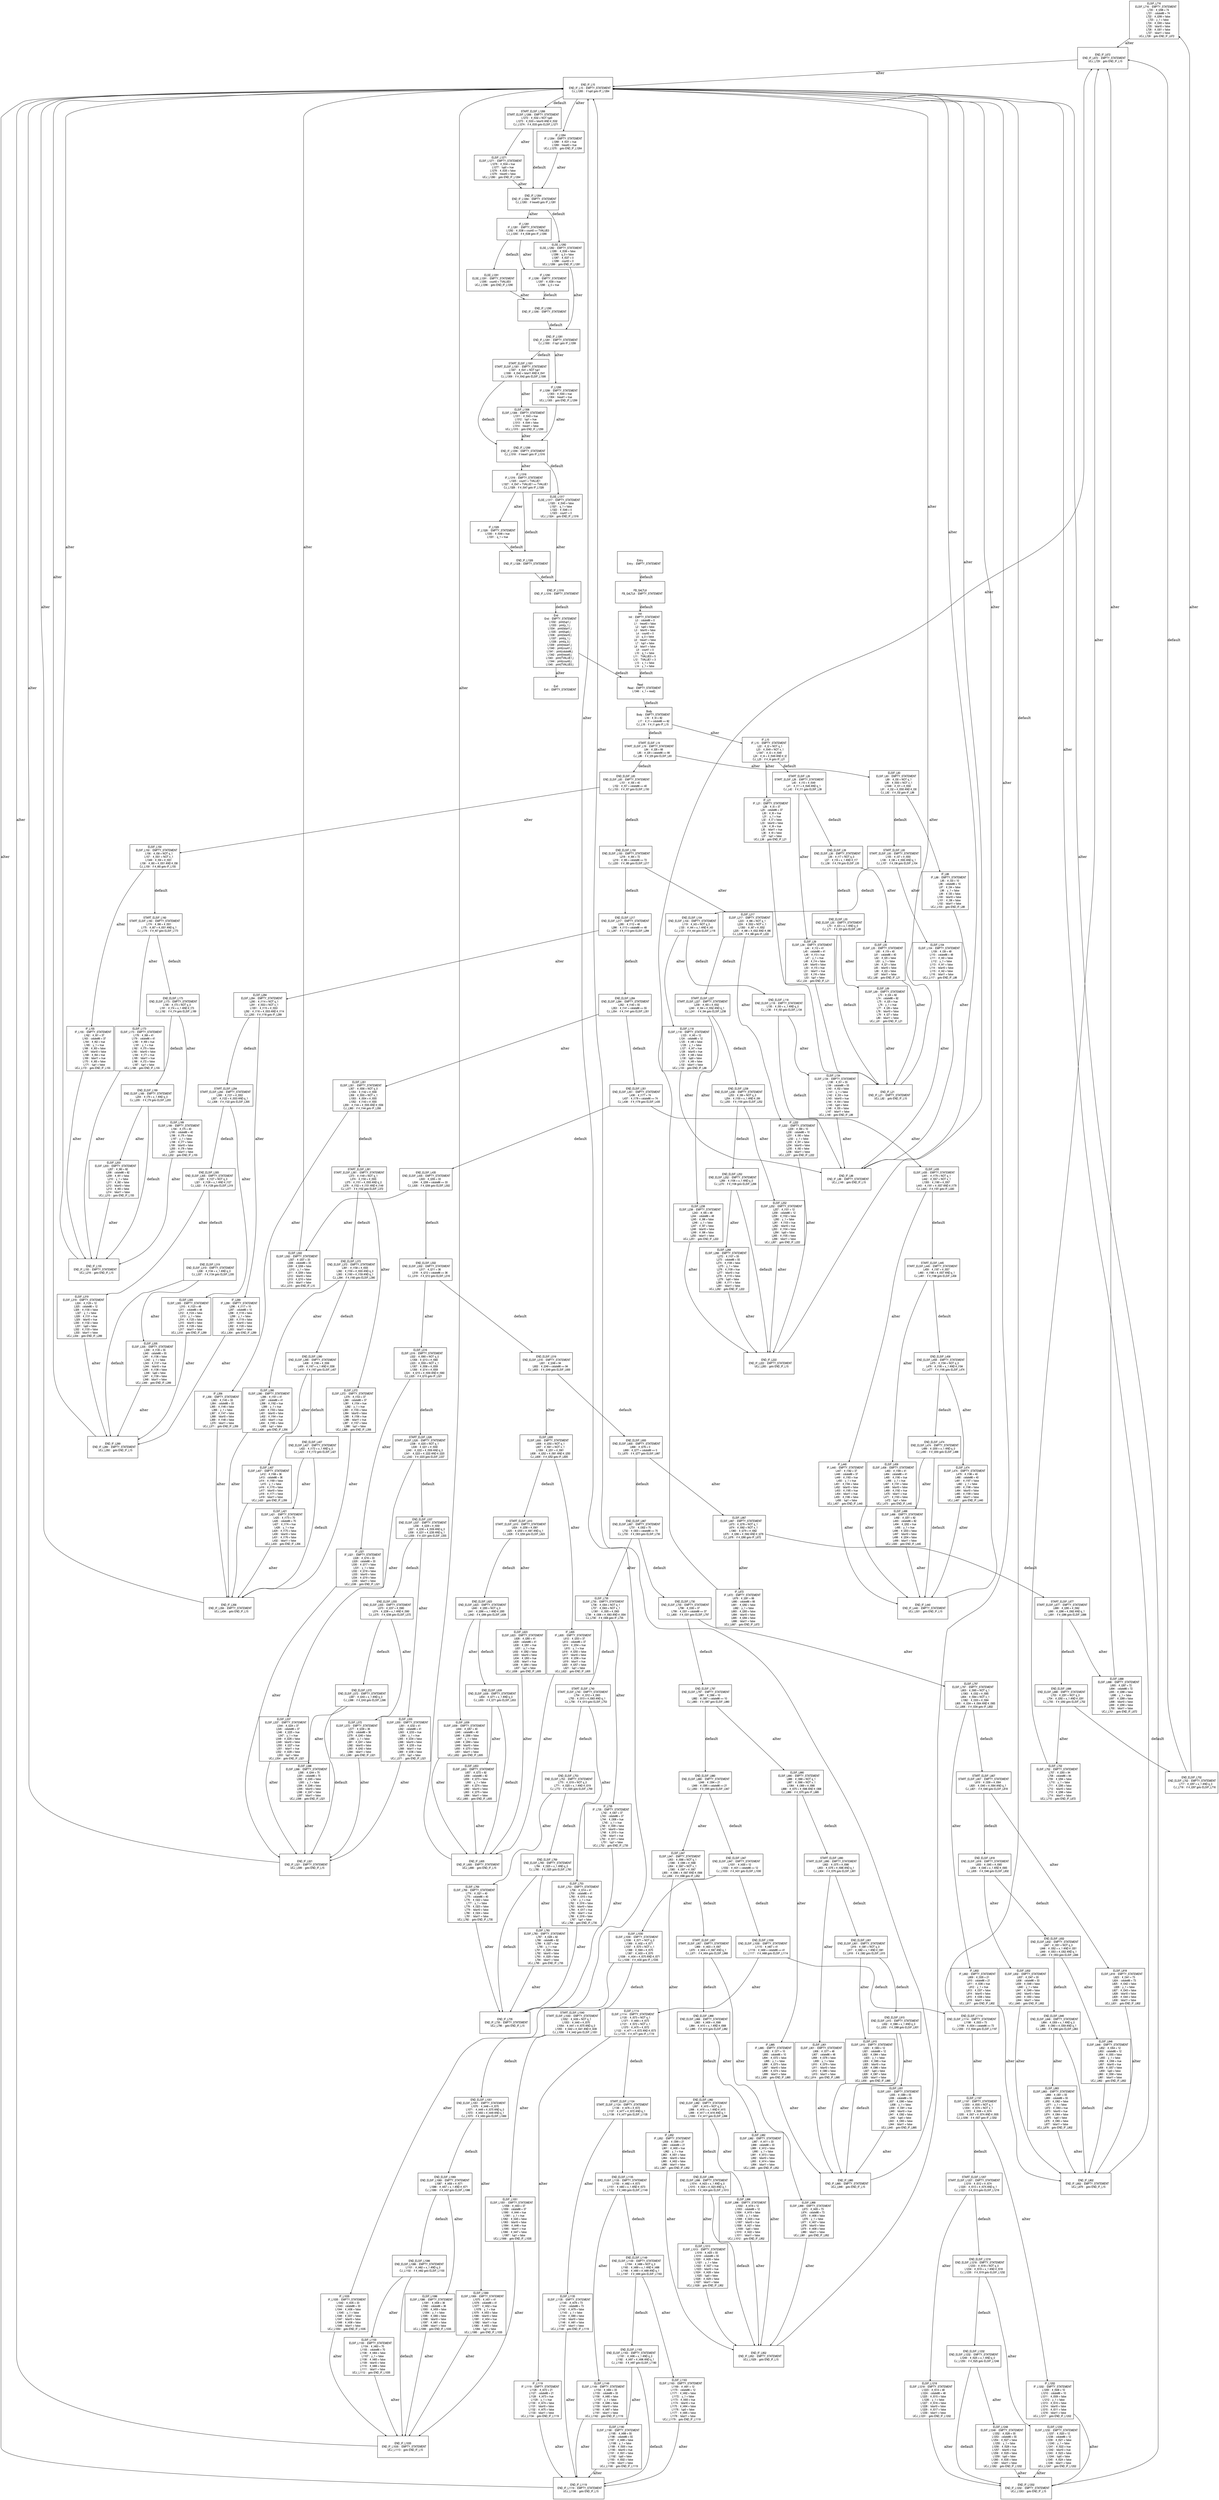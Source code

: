 digraph G {
  ranksep=.25;
  edge [arrowsize=.5]
  node [shape=rectangle, fontname="ArialNarrow",
        fontsize=12,  height=1.2];
  "ELSIF_L716
     ELSIF_L716 :  EMPTY_STATEMENT
           L720 :  #_t298 = 74
           L721 :  cstate86 = 74
           L722 :  #_t299 = false
           L723 :  y_1 = false
           L724 :  #_t300 = false
           L725 :  tstart0 = false
           L726 :  #_t301 = false
           L727 :  tstart1 = false
       UCJ_L728 :  goto END_IF_L672
"; "ELSIF_L1030
    ELSIF_L1030 :  EMPTY_STATEMENT
          L1036 :  #_t571 = NOT q_0
          L1369 :  #_t432 = #_t571
          L1037 :  #_t570 = NOT x_1
          L1368 :  #_t569 = #_t570
          L1367 :  #_t433 = #_t570
          L1038 :  #_t434 = #_t570 AND #_t571
       CJ_L1039 :  if #_t434 goto IF_L1035
"; "END_ELSIF_L516
 END_ELSIF_L516 :  EMPTY_STATEMENT
           L601 :  #_t248 = 94
           L602 :  #_t249 = cstate86 == 94
        CJ_L603 :  if #_t249 goto ELSIF_L600
"; "END_ELSIF_L623
 END_ELSIF_L623 :  EMPTY_STATEMENT
           L640 :  #_t265 = NOT q_0
           L641 :  #_t266 = x_1 AND #_t265
        CJ_L642 :  if #_t266 goto ELSIF_L639
"; "END_IF_L1281
   END_IF_L1281 :  EMPTY_STATEMENT
       CJ_L1300 :  if tup1 goto IF_L1299
"; "END_IF_L440
    END_IF_L440 :  EMPTY_STATEMENT
       UCJ_L501 :  goto END_IF_L15
"; "END_ELSIF_L769
 END_ELSIF_L769 :  EMPTY_STATEMENT
           L784 :  #_t325 = x_1 AND q_0
        CJ_L785 :  if #_t325 goto ELSIF_L783
"; "END_ELSIF_L1218
END_ELSIF_L1218 :  EMPTY_STATEMENT
          L1233 :  #_t518 = NOT q_0
          L1234 :  #_t519 = x_1 AND #_t518
       CJ_L1235 :  if #_t519 goto ELSIF_L1232
"; "ELSIF_L203
     ELSIF_L203 :  EMPTY_STATEMENT
           L207 :  #_t80 = 82
           L208 :  cstate86 = 82
           L209 :  #_t81 = false
           L210 :  y_1 = false
           L211 :  #_t82 = false
           L212 :  tstart0 = false
           L213 :  #_t83 = false
           L214 :  tstart1 = false
       UCJ_L215 :  goto END_IF_L155
"; "ELSIF_L982
     ELSIF_L982 :  EMPTY_STATEMENT
           L987 :  #_t411 = 33
           L988 :  cstate86 = 33
           L989 :  #_t412 = false
           L990 :  y_1 = false
           L991 :  #_t413 = false
           L992 :  tstart0 = false
           L993 :  #_t414 = false
           L994 :  tstart1 = false
       UCJ_L995 :  goto END_IF_L952
"; "END_ELSIF_L1069
END_ELSIF_L1069 :  EMPTY_STATEMENT
          L1087 :  #_t456 = #_t571
          L1088 :  #_t457 = x_1 AND #_t571
       CJ_L1089 :  if #_t457 goto ELSIF_L1086
"; "ELSIF_L55
      ELSIF_L55 :  EMPTY_STATEMENT
            L60 :  #_t19 = 40
            L61 :  cstate86 = 40
            L62 :  #_t20 = false
            L63 :  y_1 = false
            L64 :  #_t21 = false
            L65 :  tstart0 = false
            L66 :  #_t22 = false
            L67 :  tstart1 = false
        UCJ_L68 :  goto END_IF_L21
"; "IF_L885
        IF_L885 :  EMPTY_STATEMENT
           L892 :  #_t371 = 10
           L893 :  cstate86 = 10
           L894 :  #_t372 = false
           L895 :  y_1 = false
           L896 :  #_t373 = false
           L897 :  tstart0 = false
           L898 :  #_t374 = false
           L899 :  tstart1 = false
       UCJ_L900 :  goto END_IF_L885
"; "END_ELSIF_L915
 END_ELSIF_L915 :  EMPTY_STATEMENT
           L932 :  #_t388 = x_1 AND q_0
        CJ_L933 :  if #_t388 goto ELSIF_L931
"; "IF_L605
        IF_L605 :  EMPTY_STATEMENT
           L612 :  #_t253 = 37
           L613 :  cstate86 = 37
           L614 :  #_t254 = true
           L615 :  y_1 = true
           L616 :  #_t255 = false
           L617 :  tstart0 = false
           L618 :  #_t256 = true
           L619 :  tstart1 = true
           L620 :  #_t257 = false
           L621 :  tup1 = false
       UCJ_L622 :  goto END_IF_L605
"; "END_ELSIF_L1149
END_ELSIF_L1149 :  EMPTY_STATEMENT
          L1164 :  #_t488 = NOT q_0
          L1165 :  #_t489 = x_1 AND #_t488
          L1166 :  #_t490 = #_t489 AND q_1
       CJ_L1167 :  if #_t490 goto ELSIF_L1163
"; "ELSIF_L39
      ELSIF_L39 :  EMPTY_STATEMENT
            L44 :  #_t12 = 41
            L45 :  cstate86 = 41
            L46 :  #_t13 = true
            L47 :  y_1 = true
            L48 :  #_t14 = false
            L49 :  tstart0 = false
            L50 :  #_t15 = true
            L51 :  tstart1 = true
            L52 :  #_t16 = false
            L53 :  tup1 = false
        UCJ_L54 :  goto END_IF_L21
"; "END_ELSIF_L537
 END_ELSIF_L537 :  EMPTY_STATEMENT
           L556 :  #_t229 = #_t559
           L557 :  #_t230 = #_t559 AND q_0
           L558 :  #_t231 = #_t230 AND q_1
        CJ_L559 :  if #_t231 goto ELSIF_L555
"; "START_ELSIF_L1207
START_ELSIF_L1207 :  EMPTY_STATEMENT
          L1219 :  #_t512 = #_t574
          L1220 :  #_t513 = #_t574 AND q_1
       CJ_L1221 :  if #_t513 goto ELSIF_L1218
"; "END_ELSIF_L474
 END_ELSIF_L474 :  EMPTY_STATEMENT
           L489 :  #_t200 = x_1 AND q_0
        CJ_L490 :  if #_t200 goto ELSIF_L488
"; "ELSIF_L769
     ELSIF_L769 :  EMPTY_STATEMENT
           L774 :  #_t321 = 40
           L775 :  cstate86 = 40
           L776 :  #_t322 = false
           L777 :  y_1 = false
           L778 :  #_t323 = false
           L779 :  tstart0 = false
           L780 :  #_t324 = false
           L781 :  tstart1 = false
       UCJ_L782 :  goto END_IF_L735
"; "END_ELSIF_L555
 END_ELSIF_L555 :  EMPTY_STATEMENT
           L573 :  #_t237 = #_t560
           L574 :  #_t238 = x_1 AND #_t560
        CJ_L575 :  if #_t238 goto ELSIF_L572
"; "ELSIF_L1232
    ELSIF_L1232 :  EMPTY_STATEMENT
          L1237 :  #_t520 = 12
          L1238 :  cstate86 = 12
          L1239 :  #_t521 = false
          L1240 :  y_1 = false
          L1241 :  #_t522 = true
          L1242 :  tstart0 = true
          L1243 :  #_t523 = false
          L1244 :  tup0 = false
          L1245 :  #_t524 = false
          L1246 :  tstart1 = false
      UCJ_L1247 :  goto END_IF_L1202
"; "END_ELSIF_L753
 END_ELSIF_L753 :  EMPTY_STATEMENT
           L770 :  #_t319 = NOT q_0
           L771 :  #_t320 = x_1 AND #_t319
        CJ_L772 :  if #_t320 goto ELSIF_L769
"; "ELSIF_L555
     ELSIF_L555 :  EMPTY_STATEMENT
           L561 :  #_t232 = 41
           L562 :  cstate86 = 41
           L563 :  #_t233 = true
           L564 :  y_1 = true
           L565 :  #_t234 = false
           L566 :  tstart0 = false
           L567 :  #_t235 = true
           L568 :  tstart1 = true
           L569 :  #_t236 = false
           L570 :  tup1 = false
       UCJ_L571 :  goto END_IF_L521
"; "END_ELSIF_L832
 END_ELSIF_L832 :  EMPTY_STATEMENT
           L847 :  #_t351 = NOT q_0
           L848 :  #_t352 = x_1 AND #_t351
           L849 :  #_t353 = #_t352 AND q_1
        CJ_L850 :  if #_t353 goto ELSIF_L846
"; "Exit
           Exit :  EMPTY_STATEMENT
"; "START_ELSIF_L160
START_ELSIF_L160 :  EMPTY_STATEMENT
           L174 :  #_t66 = #_t551
           L175 :  #_t67 = #_t551 AND q_1
        CJ_L176 :  if #_t67 goto ELSIF_L173
"; "IF_L1326
       IF_L1326 :  EMPTY_STATEMENT
          L1330 :  #_t548 = true
          L1331 :  q_1 = true
"; "ELSIF_L730
     ELSIF_L730 :  EMPTY_STATEMENT
           L736 :  #_t304 = NOT q_1
           L737 :  #_t563 = NOT x_1
          L1361 :  #_t305 = #_t563
           L738 :  #_t306 = #_t563 AND #_t304
        CJ_L739 :  if #_t306 goto IF_L735
"; "END_ELSIF_L1051
END_ELSIF_L1051 :  EMPTY_STATEMENT
          L1070 :  #_t448 = #_t570
          L1071 :  #_t449 = #_t570 AND q_0
          L1072 :  #_t450 = #_t449 AND q_1
       CJ_L1073 :  if #_t450 goto ELSIF_L1069
"; "END_ELSIF_L1163
END_ELSIF_L1163 :  EMPTY_STATEMENT
          L1181 :  #_t496 = x_1 AND q_0
          L1182 :  #_t497 = #_t496 AND q_1
       CJ_L1183 :  if #_t497 goto ELSIF_L1180
"; "ELSIF_L474
     ELSIF_L474 :  EMPTY_STATEMENT
           L479 :  #_t196 = 40
           L480 :  cstate86 = 40
           L481 :  #_t197 = false
           L482 :  y_1 = false
           L483 :  #_t198 = false
           L484 :  tstart0 = false
           L485 :  #_t199 = false
           L486 :  tstart1 = false
       UCJ_L487 :  goto END_IF_L440
"; "ELSIF_L69
      ELSIF_L69 :  EMPTY_STATEMENT
            L73 :  #_t24 = 82
            L74 :  cstate86 = 82
            L75 :  #_t25 = true
            L76 :  y_1 = true
            L77 :  #_t26 = false
            L78 :  tstart0 = false
            L79 :  #_t27 = false
            L80 :  tstart1 = false
        UCJ_L81 :  goto END_IF_L21
"; "IF_L356
        IF_L356 :  EMPTY_STATEMENT
           L363 :  #_t145 = 33
           L364 :  cstate86 = 33
           L365 :  #_t146 = false
           L366 :  y_1 = false
           L367 :  #_t147 = false
           L368 :  tstart0 = false
           L369 :  #_t148 = false
           L370 :  tstart1 = false
       UCJ_L371 :  goto END_IF_L356
"; "END_IF_L1035
   END_IF_L1035 :  EMPTY_STATEMENT
      UCJ_L1113 :  goto END_IF_L15
"; "END_ELSIF_L118
 END_ELSIF_L118 :  EMPTY_STATEMENT
           L135 :  #_t50 = x_1 AND q_0
        CJ_L136 :  if #_t50 goto ELSIF_L134
"; "START_ELSIF_L294
START_ELSIF_L294 :  EMPTY_STATEMENT
           L306 :  #_t121 = #_t553
           L307 :  #_t122 = #_t553 AND q_1
        CJ_L308 :  if #_t122 goto ELSIF_L305
"; "ELSE_L1317
     ELSE_L1317 :  EMPTY_STATEMENT
          L1320 :  #_t545 = false
          L1321 :  q_1 = false
          L1322 :  #_t546 = 0
          L1323 :  count1 = 0
      UCJ_L1324 :  goto END_IF_L1316
"; "FB_G4LTL8
      FB_G4LTL8 :  EMPTY_STATEMENT
"; "IF_L802
        IF_L802 :  EMPTY_STATEMENT
           L809 :  #_t335 = 21
           L810 :  cstate86 = 21
           L811 :  #_t336 = true
           L812 :  y_1 = true
           L813 :  #_t337 = false
           L814 :  tstart0 = false
           L815 :  #_t338 = false
           L816 :  tstart1 = false
       UCJ_L817 :  goto END_IF_L802
"; "START_ELSIF_L807
START_ELSIF_L807 :  EMPTY_STATEMENT
           L819 :  #_t339 = #_t564
           L820 :  #_t340 = #_t564 AND q_1
        CJ_L821 :  if #_t340 goto ELSIF_L818
"; "IF_L1119
       IF_L1119 :  EMPTY_STATEMENT
          L1126 :  #_t472 = 21
          L1127 :  cstate86 = 21
          L1128 :  #_t473 = true
          L1129 :  y_1 = true
          L1130 :  #_t474 = false
          L1131 :  tstart0 = false
          L1132 :  #_t475 = false
          L1133 :  tstart1 = false
      UCJ_L1134 :  goto END_IF_L1119
"; "START_ELSIF_L1040
START_ELSIF_L1040 :  EMPTY_STATEMENT
          L1052 :  #_t439 = NOT q_1
          L1053 :  #_t440 = #_t570
          L1054 :  #_t441 = #_t570 AND q_0
          L1055 :  #_t442 = #_t441 AND #_t439
       CJ_L1056 :  if #_t442 goto ELSIF_L1051
"; "END_IF_L1316
   END_IF_L1316 :  EMPTY_STATEMENT
"; "END_IF_L735
    END_IF_L735 :  EMPTY_STATEMENT
       UCJ_L796 :  goto END_IF_L15
"; "ELSIF_L118
     ELSIF_L118 :  EMPTY_STATEMENT
           L123 :  #_t45 = 12
           L124 :  cstate86 = 12
           L125 :  #_t46 = false
           L126 :  y_1 = false
           L127 :  #_t47 = true
           L128 :  tstart0 = true
           L129 :  #_t48 = false
           L130 :  tup0 = false
           L131 :  #_t49 = false
           L132 :  tstart1 = false
       UCJ_L133 :  goto END_IF_L88
"; "END_IF_L88
     END_IF_L88 :  EMPTY_STATEMENT
       UCJ_L149 :  goto END_IF_L15
"; "ELSIF_L783
     ELSIF_L783 :  EMPTY_STATEMENT
           L787 :  #_t326 = 82
           L788 :  cstate86 = 82
           L789 :  #_t327 = true
           L790 :  y_1 = true
           L791 :  #_t328 = false
           L792 :  tstart0 = false
           L793 :  #_t329 = false
           L794 :  tstart1 = false
       UCJ_L795 :  goto END_IF_L735
"; "ELSIF_L1218
    ELSIF_L1218 :  EMPTY_STATEMENT
          L1223 :  #_t514 = 48
          L1224 :  cstate86 = 48
          L1225 :  #_t515 = false
          L1226 :  y_1 = false
          L1227 :  #_t516 = false
          L1228 :  tstart0 = false
          L1229 :  #_t517 = false
          L1230 :  tstart1 = false
      UCJ_L1231 :  goto END_IF_L1202
"; "Init
           Init :  EMPTY_STATEMENT
             L0 :  cstate86 = 0
             L1 :  treset0 = false
             L2 :  tup0 = false
             L3 :  tstart0 = false
             L4 :  count0 = 0
             L5 :  q_0 = false
             L6 :  treset1 = false
             L7 :  tup1 = false
             L8 :  tstart1 = false
             L9 :  count1 = 0
            L10 :  q_1 = false
            L11 :  TVALUE0 = 5
            L12 :  TVALUE1 = 3
            L13 :  x_1 = false
            L14 :  y_1 = false
"; "END_ELSIF_L252
 END_ELSIF_L252 :  EMPTY_STATEMENT
           L269 :  #_t106 = x_1 AND q_0
        CJ_L270 :  if #_t106 goto ELSIF_L268
"; "IF_L672
        IF_L672 :  EMPTY_STATEMENT
           L679 :  #_t281 = 66
           L680 :  cstate86 = 66
           L681 :  #_t282 = false
           L682 :  y_1 = false
           L683 :  #_t283 = false
           L684 :  tstart0 = false
           L685 :  #_t284 = false
           L686 :  tstart1 = false
       UCJ_L687 :  goto END_IF_L672
"; "START_ELSIF_L890
START_ELSIF_L890 :  EMPTY_STATEMENT
           L902 :  #_t375 = #_t566
           L903 :  #_t376 = #_t566 AND q_1
        CJ_L904 :  if #_t376 goto ELSIF_L901
"; "END_ELSIF_L390
 END_ELSIF_L390 :  EMPTY_STATEMENT
           L408 :  #_t166 = #_t556
           L409 :  #_t167 = x_1 AND #_t556
        CJ_L410 :  if #_t167 goto ELSIF_L407
"; "END_ELSIF_L572
 END_ELSIF_L572 :  EMPTY_STATEMENT
           L587 :  #_t243 = x_1 AND q_0
        CJ_L588 :  if #_t243 goto ELSIF_L586
"; "ELSIF_L586
     ELSIF_L586 :  EMPTY_STATEMENT
           L590 :  #_t244 = 70
           L591 :  cstate86 = 70
           L592 :  #_t245 = false
           L593 :  y_1 = false
           L594 :  #_t246 = false
           L595 :  tstart0 = false
           L596 :  #_t247 = false
           L597 :  tstart1 = false
       UCJ_L598 :  goto END_IF_L521
"; "END_IF_L605
    END_IF_L605 :  EMPTY_STATEMENT
       UCJ_L666 :  goto END_IF_L15
"; "END_ELSIF_L797
 END_ELSIF_L797 :  EMPTY_STATEMENT
           L881 :  #_t366 = 10
           L882 :  #_t367 = cstate86 == 10
        CJ_L883 :  if #_t367 goto ELSIF_L880
"; "END_ELSIF_L173
 END_ELSIF_L173 :  EMPTY_STATEMENT
           L190 :  #_t73 = NOT q_0
           L191 :  #_t74 = x_1 AND #_t73
        CJ_L192 :  if #_t74 goto ELSIF_L189
"; "ELSIF_L390
     ELSIF_L390 :  EMPTY_STATEMENT
           L396 :  #_t161 = 41
           L397 :  cstate86 = 41
           L398 :  #_t162 = true
           L399 :  y_1 = true
           L400 :  #_t163 = false
           L401 :  tstart0 = false
           L402 :  #_t164 = true
           L403 :  tstart1 = true
           L404 :  #_t165 = false
           L405 :  tup1 = false
       UCJ_L406 :  goto END_IF_L356
"; "IF_L222
        IF_L222 :  EMPTY_STATEMENT
           L229 :  #_t89 = 10
           L230 :  cstate86 = 10
           L231 :  #_t90 = false
           L232 :  y_1 = false
           L233 :  #_t91 = false
           L234 :  tstart0 = false
           L235 :  #_t92 = false
           L236 :  tstart1 = false
       UCJ_L237 :  goto END_IF_L222
"; "ELSIF_L284
     ELSIF_L284 :  EMPTY_STATEMENT
           L290 :  #_t114 = NOT q_1
           L291 :  #_t553 = NOT x_1
          L1351 :  #_t115 = #_t553
           L292 :  #_t116 = #_t553 AND #_t114
        CJ_L293 :  if #_t116 goto IF_L289
"; "END_IF_L21
     END_IF_L21 :  EMPTY_STATEMENT
        UCJ_L82 :  goto END_IF_L15
"; "ELSIF_L623
     ELSIF_L623 :  EMPTY_STATEMENT
           L628 :  #_t260 = 41
           L629 :  cstate86 = 41
           L630 :  #_t261 = true
           L631 :  y_1 = true
           L632 :  #_t262 = false
           L633 :  tstart0 = false
           L634 :  #_t263 = true
           L635 :  tstart1 = true
           L636 :  #_t264 = false
           L637 :  tup1 = false
       UCJ_L638 :  goto END_IF_L605
"; "ELSIF_L217
     ELSIF_L217 :  EMPTY_STATEMENT
           L223 :  #_t86 = NOT q_1
           L224 :  #_t552 = NOT x_1
          L1350 :  #_t87 = #_t552
           L225 :  #_t88 = #_t552 AND #_t86
        CJ_L226 :  if #_t88 goto IF_L222
"; "START_ELSIF_L1124
START_ELSIF_L1124 :  EMPTY_STATEMENT
          L1136 :  #_t476 = #_t572
          L1137 :  #_t477 = #_t572 AND q_1
       CJ_L1138 :  if #_t477 goto ELSIF_L1135
"; "END_IF_L802
    END_IF_L802 :  EMPTY_STATEMENT
       UCJ_L879 :  goto END_IF_L15
"; "START_ELSIF_L19
START_ELSIF_L19 :  EMPTY_STATEMENT
            L84 :  #_t28 = 66
            L85 :  #_t29 = cstate86 == 66
         CJ_L86 :  if #_t29 goto ELSIF_L83
"; "ELSIF_L305
     ELSIF_L305 :  EMPTY_STATEMENT
           L310 :  #_t123 = 48
           L311 :  cstate86 = 48
           L312 :  #_t124 = false
           L313 :  y_1 = false
           L314 :  #_t125 = false
           L315 :  tstart0 = false
           L316 :  #_t126 = false
           L317 :  tstart1 = false
       UCJ_L318 :  goto END_IF_L289
"; "END_ELSIF_L351
 END_ELSIF_L351 :  EMPTY_STATEMENT
           L436 :  #_t177 = 74
           L437 :  #_t178 = cstate86 == 74
        CJ_L438 :  if #_t178 goto ELSIF_L435
"; "END_IF_L155
    END_IF_L155 :  EMPTY_STATEMENT
       UCJ_L216 :  goto END_IF_L15
"; "ELSIF_L1069
    ELSIF_L1069 :  EMPTY_STATEMENT
          L1075 :  #_t451 = 41
          L1076 :  cstate86 = 41
          L1077 :  #_t452 = true
          L1078 :  y_1 = true
          L1079 :  #_t453 = false
          L1080 :  tstart0 = false
          L1081 :  #_t454 = true
          L1082 :  tstart1 = true
          L1083 :  #_t455 = false
          L1084 :  tup1 = false
      UCJ_L1085 :  goto END_IF_L1035
"; "END_ELSIF_L104
 END_ELSIF_L104 :  EMPTY_STATEMENT
           L119 :  #_t43 = NOT q_0
           L120 :  #_t44 = x_1 AND #_t43
        CJ_L121 :  if #_t44 goto ELSIF_L118
"; "ELSIF_L372
     ELSIF_L372 :  EMPTY_STATEMENT
           L379 :  #_t153 = 37
           L380 :  cstate86 = 37
           L381 :  #_t154 = true
           L382 :  y_1 = true
           L383 :  #_t155 = false
           L384 :  tstart0 = false
           L385 :  #_t156 = true
           L386 :  tstart1 = true
           L387 :  #_t157 = false
           L388 :  tup1 = false
       UCJ_L389 :  goto END_IF_L356
"; "IF_L289
        IF_L289 :  EMPTY_STATEMENT
           L296 :  #_t117 = 10
           L297 :  cstate86 = 10
           L298 :  #_t118 = false
           L299 :  y_1 = false
           L300 :  #_t119 = false
           L301 :  tstart0 = false
           L302 :  #_t120 = false
           L303 :  tstart1 = false
       UCJ_L304 :  goto END_IF_L289
"; "START_ELSIF_L361
START_ELSIF_L361 :  EMPTY_STATEMENT
           L373 :  #_t149 = NOT q_1
           L374 :  #_t150 = #_t555
           L375 :  #_t151 = #_t555 AND q_0
           L376 :  #_t152 = #_t151 AND #_t149
        CJ_L377 :  if #_t152 goto ELSIF_L372
"; "ELSIF_L537
     ELSIF_L537 :  EMPTY_STATEMENT
           L544 :  #_t224 = 37
           L545 :  cstate86 = 37
           L546 :  #_t225 = true
           L547 :  y_1 = true
           L548 :  #_t226 = false
           L549 :  tstart0 = false
           L550 :  #_t227 = true
           L551 :  tstart1 = true
           L552 :  #_t228 = false
           L553 :  tup1 = false
       UCJ_L554 :  goto END_IF_L521
"; "ELSIF_L846
     ELSIF_L846 :  EMPTY_STATEMENT
           L852 :  #_t354 = 12
           L853 :  cstate86 = 12
           L854 :  #_t355 = false
           L855 :  y_1 = false
           L856 :  #_t356 = true
           L857 :  tstart0 = true
           L858 :  #_t357 = false
           L859 :  tup0 = false
           L860 :  #_t358 = false
           L861 :  tstart1 = false
       UCJ_L862 :  goto END_IF_L802
"; "START_ELSIF_L26
START_ELSIF_L26 :  EMPTY_STATEMENT
            L40 :  #_t10 = #_t549
            L41 :  #_t11 = #_t549 AND q_1
         CJ_L42 :  if #_t11 goto ELSIF_L39
"; "END_ELSIF_L600
 END_ELSIF_L600 :  EMPTY_STATEMENT
           L668 :  #_t276 = 0
           L669 :  #_t277 = cstate86 == 0
        CJ_L670 :  if #_t277 goto ELSIF_L667
"; "START_ELSIF_L740
START_ELSIF_L740 :  EMPTY_STATEMENT
           L754 :  #_t312 = #_t563
           L755 :  #_t313 = #_t563 AND q_1
        CJ_L756 :  if #_t313 goto ELSIF_L753
"; "ELSIF_L488
     ELSIF_L488 :  EMPTY_STATEMENT
           L492 :  #_t201 = 82
           L493 :  cstate86 = 82
           L494 :  #_t202 = true
           L495 :  y_1 = true
           L496 :  #_t203 = false
           L497 :  tstart0 = false
           L498 :  #_t204 = false
           L499 :  tstart1 = false
       UCJ_L500 :  goto END_IF_L440
"; "START_ELSIF_L1301
START_ELSIF_L1301 :  EMPTY_STATEMENT
          L1307 :  #_t541 = NOT tup1
          L1308 :  #_t542 = tstart1 AND #_t541
       CJ_L1309 :  if #_t542 goto ELSIF_L1306
"; "IF_L1290
       IF_L1290 :  EMPTY_STATEMENT
          L1297 :  #_t539 = true
          L1298 :  q_0 = true
"; "END_ELSIF_L435
 END_ELSIF_L435 :  EMPTY_STATEMENT
           L503 :  #_t205 = 33
           L504 :  #_t206 = cstate86 == 33
        CJ_L505 :  if #_t206 goto ELSIF_L502
"; "ELSIF_L421
     ELSIF_L421 :  EMPTY_STATEMENT
           L425 :  #_t173 = 70
           L426 :  cstate86 = 70
           L427 :  #_t174 = true
           L428 :  y_1 = true
           L429 :  #_t175 = false
           L430 :  tstart0 = false
           L431 :  #_t176 = false
           L432 :  tstart1 = false
       UCJ_L433 :  goto END_IF_L356
"; "ELSIF_L502
     ELSIF_L502 :  EMPTY_STATEMENT
           L507 :  #_t207 = 33
           L508 :  cstate86 = 33
           L509 :  #_t208 = false
           L510 :  y_1 = false
           L511 :  #_t209 = false
           L512 :  tstart0 = false
           L513 :  #_t210 = false
           L514 :  tstart1 = false
       UCJ_L515 :  goto END_IF_L15
"; "ELSIF_L1271
    ELSIF_L1271 :  EMPTY_STATEMENT
          L1276 :  #_t534 = true
          L1277 :  tup0 = true
          L1278 :  #_t535 = false
          L1279 :  treset0 = false
      UCJ_L1280 :  goto END_IF_L1264
"; "END_ELSIF_L1135
END_ELSIF_L1135 :  EMPTY_STATEMENT
          L1150 :  #_t482 = #_t573
          L1151 :  #_t483 = x_1 AND #_t573
       CJ_L1152 :  if #_t483 goto ELSIF_L1149
"; "ELSIF_L458
     ELSIF_L458 :  EMPTY_STATEMENT
           L463 :  #_t189 = 41
           L464 :  cstate86 = 41
           L465 :  #_t190 = true
           L466 :  y_1 = true
           L467 :  #_t191 = false
           L468 :  tstart0 = false
           L469 :  #_t192 = true
           L470 :  tstart1 = true
           L471 :  #_t193 = false
           L472 :  tup1 = false
       UCJ_L473 :  goto END_IF_L440
"; "END_IF_L672
    END_IF_L672 :  EMPTY_STATEMENT
       UCJ_L729 :  goto END_IF_L15
"; "START_ELSIF_L93
START_ELSIF_L93 :  EMPTY_STATEMENT
           L105 :  #_t37 = #_t550
           L106 :  #_t38 = #_t550 AND q_1
        CJ_L107 :  if #_t38 goto ELSIF_L104
"; "END_ELSIF_L458
 END_ELSIF_L458 :  EMPTY_STATEMENT
           L475 :  #_t194 = NOT q_0
           L476 :  #_t195 = x_1 AND #_t194
        CJ_L477 :  if #_t195 goto ELSIF_L474
"; "ELSIF_L1149
    ELSIF_L1149 :  EMPTY_STATEMENT
          L1154 :  #_t484 = 33
          L1155 :  cstate86 = 33
          L1156 :  #_t485 = false
          L1157 :  y_1 = false
          L1158 :  #_t486 = false
          L1159 :  tstart0 = false
          L1160 :  #_t487 = false
          L1161 :  tstart1 = false
      UCJ_L1162 :  goto END_IF_L1119
"; "START_ELSIF_L526
START_ELSIF_L526 :  EMPTY_STATEMENT
           L538 :  #_t220 = NOT q_1
           L539 :  #_t221 = #_t559
           L540 :  #_t222 = #_t559 AND q_0
           L541 :  #_t223 = #_t222 AND #_t220
        CJ_L542 :  if #_t223 goto ELSIF_L537
"; "START_ELSIF_L677
START_ELSIF_L677 :  EMPTY_STATEMENT
           L689 :  #_t285 = #_t562
           L690 :  #_t286 = #_t562 AND q_1
        CJ_L691 :  if #_t286 goto ELSIF_L688
"; "ELSIF_L238
     ELSIF_L238 :  EMPTY_STATEMENT
           L243 :  #_t95 = 48
           L244 :  cstate86 = 48
           L245 :  #_t96 = false
           L246 :  y_1 = false
           L247 :  #_t97 = false
           L248 :  tstart0 = false
           L249 :  #_t98 = false
           L250 :  tstart1 = false
       UCJ_L251 :  goto END_IF_L222
"; "END_ELSIF_L901
 END_ELSIF_L901 :  EMPTY_STATEMENT
           L916 :  #_t381 = NOT q_0
           L917 :  #_t382 = x_1 AND #_t381
        CJ_L918 :  if #_t382 goto ELSIF_L915
"; "ELSIF_L1248
    ELSIF_L1248 :  EMPTY_STATEMENT
          L1252 :  #_t526 = 55
          L1253 :  cstate86 = 55
          L1254 :  #_t527 = false
          L1255 :  y_1 = false
          L1256 :  #_t528 = true
          L1257 :  tstart0 = true
          L1258 :  #_t529 = false
          L1259 :  tup0 = false
          L1260 :  #_t530 = false
          L1261 :  tstart1 = false
      UCJ_L1262 :  goto END_IF_L1202
"; "IF_L521
        IF_L521 :  EMPTY_STATEMENT
           L528 :  #_t216 = 33
           L529 :  cstate86 = 33
           L530 :  #_t217 = false
           L531 :  y_1 = false
           L532 :  #_t218 = false
           L533 :  tstart0 = false
           L534 :  #_t219 = false
           L535 :  tstart1 = false
       UCJ_L536 :  goto END_IF_L521
"; "ELSIF_L189
     ELSIF_L189 :  EMPTY_STATEMENT
           L194 :  #_t75 = 40
           L195 :  cstate86 = 40
           L196 :  #_t76 = false
           L197 :  y_1 = false
           L198 :  #_t77 = false
           L199 :  tstart0 = false
           L200 :  #_t78 = false
           L201 :  tstart1 = false
       UCJ_L202 :  goto END_IF_L155
"; "ELSIF_L351
     ELSIF_L351 :  EMPTY_STATEMENT
           L357 :  #_t556 = NOT q_0
          L1354 :  #_t142 = #_t556
           L358 :  #_t555 = NOT x_1
          L1353 :  #_t554 = #_t555
          L1352 :  #_t143 = #_t555
           L359 :  #_t144 = #_t555 AND #_t556
        CJ_L360 :  if #_t144 goto IF_L356
"; "ELSIF_L407
     ELSIF_L407 :  EMPTY_STATEMENT
           L412 :  #_t168 = 36
           L413 :  cstate86 = 36
           L414 :  #_t169 = false
           L415 :  y_1 = false
           L416 :  #_t170 = false
           L417 :  tstart0 = false
           L418 :  #_t171 = false
           L419 :  tstart1 = false
       UCJ_L420 :  goto END_IF_L356
"; "IF_L1264
       IF_L1264 :  EMPTY_STATEMENT
          L1268 :  #_t531 = true
          L1269 :  treset0 = true
      UCJ_L1270 :  goto END_IF_L1264
"; "END_ELSIF_L1086
END_ELSIF_L1086 :  EMPTY_STATEMENT
          L1101 :  #_t462 = x_1 AND q_0
       CJ_L1102 :  if #_t462 goto ELSIF_L1100
"; "ELSIF_L1135
    ELSIF_L1135 :  EMPTY_STATEMENT
          L1140 :  #_t478 = 73
          L1141 :  cstate86 = 73
          L1142 :  #_t479 = false
          L1143 :  y_1 = false
          L1144 :  #_t480 = false
          L1145 :  tstart0 = false
          L1146 :  #_t481 = false
          L1147 :  tstart1 = false
      UCJ_L1148 :  goto END_IF_L1119
"; "IF_L1281
       IF_L1281 :  EMPTY_STATEMENT
          L1292 :  #_t538 = count0 == TVALUE0
       CJ_L1293 :  if #_t538 goto IF_L1290
"; "ELSIF_L104
     ELSIF_L104 :  EMPTY_STATEMENT
           L109 :  #_t39 = 48
           L110 :  cstate86 = 48
           L111 :  #_t40 = false
           L112 :  y_1 = false
           L113 :  #_t41 = false
           L114 :  tstart0 = false
           L115 :  #_t42 = false
           L116 :  tstart1 = false
       UCJ_L117 :  goto END_IF_L88
"; "ELSIF_L797
     ELSIF_L797 :  EMPTY_STATEMENT
           L803 :  #_t565 = NOT q_1
          L1363 :  #_t332 = #_t565
           L804 :  #_t564 = NOT x_1
          L1362 :  #_t333 = #_t564
           L805 :  #_t334 = #_t564 AND #_t565
        CJ_L806 :  if #_t334 goto IF_L802
"; "END_ELSIF_L688
 END_ELSIF_L688 :  EMPTY_STATEMENT
           L703 :  #_t291 = NOT q_0
           L704 :  #_t292 = x_1 AND #_t291
        CJ_L705 :  if #_t292 goto ELSIF_L702
"; "IF_L440
        IF_L440 :  EMPTY_STATEMENT
           L447 :  #_t182 = 37
           L448 :  cstate86 = 37
           L449 :  #_t183 = true
           L450 :  y_1 = true
           L451 :  #_t184 = false
           L452 :  tstart0 = false
           L453 :  #_t185 = true
           L454 :  tstart1 = true
           L455 :  #_t186 = false
           L456 :  tup1 = false
       UCJ_L457 :  goto END_IF_L440
"; "END_ELSIF_L702
 END_ELSIF_L702 :  EMPTY_STATEMENT
           L717 :  #_t297 = x_1 AND q_0
        CJ_L718 :  if #_t297 goto ELSIF_L716
"; "ELSIF_L600
     ELSIF_L600 :  EMPTY_STATEMENT
           L606 :  #_t250 = NOT q_1
           L607 :  #_t561 = NOT x_1
          L1359 :  #_t251 = #_t561
           L608 :  #_t252 = #_t561 AND #_t250
        CJ_L609 :  if #_t252 goto IF_L605
"; "ELSIF_L880
     ELSIF_L880 :  EMPTY_STATEMENT
           L886 :  #_t368 = NOT q_1
           L887 :  #_t566 = NOT x_1
          L1364 :  #_t369 = #_t566
           L888 :  #_t370 = #_t566 AND #_t368
        CJ_L889 :  if #_t370 goto IF_L885
"; "END_ELSIF_L372
 END_ELSIF_L372 :  EMPTY_STATEMENT
           L391 :  #_t158 = #_t555
           L392 :  #_t159 = #_t555 AND q_0
           L393 :  #_t160 = #_t159 AND q_1
        CJ_L394 :  if #_t160 goto ELSIF_L390
"; "ELSIF_L702
     ELSIF_L702 :  EMPTY_STATEMENT
           L707 :  #_t293 = 94
           L708 :  cstate86 = 94
           L709 :  #_t294 = false
           L710 :  y_1 = false
           L711 :  #_t295 = false
           L712 :  tstart0 = false
           L713 :  #_t296 = false
           L714 :  tstart1 = false
       UCJ_L715 :  goto END_IF_L672
"; "START_ELSIF_L957
START_ELSIF_L957 :  EMPTY_STATEMENT
           L969 :  #_t403 = #_t567
           L970 :  #_t404 = #_t567 AND q_1
        CJ_L971 :  if #_t404 goto ELSIF_L968
"; "IF_L88
         IF_L88 :  EMPTY_STATEMENT
            L95 :  #_t33 = 10
            L96 :  cstate86 = 10
            L97 :  #_t34 = false
            L98 :  y_1 = false
            L99 :  #_t35 = false
           L100 :  tstart0 = false
           L101 :  #_t36 = false
           L102 :  tstart1 = false
       UCJ_L103 :  goto END_IF_L88
"; "IF_L1202
       IF_L1202 :  EMPTY_STATEMENT
          L1209 :  #_t508 = 10
          L1210 :  cstate86 = 10
          L1211 :  #_t509 = false
          L1212 :  y_1 = false
          L1213 :  #_t510 = false
          L1214 :  tstart0 = false
          L1215 :  #_t511 = false
          L1216 :  tstart1 = false
      UCJ_L1217 :  goto END_IF_L1202
"; "IF_L952
        IF_L952 :  EMPTY_STATEMENT
           L959 :  #_t399 = 21
           L960 :  cstate86 = 21
           L961 :  #_t400 = true
           L962 :  y_1 = true
           L963 :  #_t401 = false
           L964 :  tstart0 = false
           L965 :  #_t402 = false
           L966 :  tstart1 = false
       UCJ_L967 :  goto END_IF_L952
"; "Entry
          Entry :  EMPTY_STATEMENT
"; "IF_L21
         IF_L21 :  EMPTY_STATEMENT
            L28 :  #_t5 = 37
            L29 :  cstate86 = 37
            L30 :  #_t6 = true
            L31 :  y_1 = true
            L32 :  #_t7 = false
            L33 :  tstart0 = false
            L34 :  #_t8 = true
            L35 :  tstart1 = true
            L36 :  #_t9 = false
            L37 :  tup1 = false
        UCJ_L38 :  goto END_IF_L21
"; "END_ELSIF_L238
 END_ELSIF_L238 :  EMPTY_STATEMENT
           L253 :  #_t99 = NOT q_0
           L254 :  #_t100 = x_1 AND #_t99
        CJ_L255 :  if #_t100 goto ELSIF_L252
"; "END_ELSIF_L150
 END_ELSIF_L150 :  EMPTY_STATEMENT
           L218 :  #_t84 = 72
           L219 :  #_t85 = cstate86 == 72
        CJ_L220 :  if #_t85 goto ELSIF_L217
"; "END_ELSIF_L407
 END_ELSIF_L407 :  EMPTY_STATEMENT
           L422 :  #_t172 = x_1 AND q_0
        CJ_L423 :  if #_t172 goto ELSIF_L421
"; "ELSIF_L931
     ELSIF_L931 :  EMPTY_STATEMENT
           L935 :  #_t389 = 55
           L936 :  cstate86 = 55
           L937 :  #_t390 = false
           L938 :  y_1 = false
           L939 :  #_t391 = true
           L940 :  tstart0 = true
           L941 :  #_t392 = false
           L942 :  tup0 = false
           L943 :  #_t393 = false
           L944 :  tstart1 = false
       UCJ_L945 :  goto END_IF_L885
"; "END_ELSIF_L1232
END_ELSIF_L1232 :  EMPTY_STATEMENT
          L1249 :  #_t525 = x_1 AND q_0
       CJ_L1250 :  if #_t525 goto ELSIF_L1248
"; "ELSIF_L516
     ELSIF_L516 :  EMPTY_STATEMENT
           L522 :  #_t560 = NOT q_0
          L1358 :  #_t213 = #_t560
           L523 :  #_t559 = NOT x_1
          L1357 :  #_t558 = #_t559
          L1356 :  #_t214 = #_t559
           L524 :  #_t215 = #_t559 AND #_t560
        CJ_L525 :  if #_t215 goto IF_L521
"; "END_IF_L15
     END_IF_L15 :  EMPTY_STATEMENT
       CJ_L1265 :  if tup0 goto IF_L1264
"; "ELSIF_L134
     ELSIF_L134 :  EMPTY_STATEMENT
           L138 :  #_t51 = 55
           L139 :  cstate86 = 55
           L140 :  #_t52 = false
           L141 :  y_1 = false
           L142 :  #_t53 = true
           L143 :  tstart0 = true
           L144 :  #_t54 = false
           L145 :  tup0 = false
           L146 :  #_t55 = false
           L147 :  tstart1 = false
       UCJ_L148 :  goto END_IF_L88
"; "END_ELSIF_L502
 END_ELSIF_L502 :  EMPTY_STATEMENT
           L517 :  #_t211 = 36
           L518 :  #_t212 = cstate86 == 36
        CJ_L519 :  if #_t212 goto ELSIF_L516
"; "END_ELSIF_L982
 END_ELSIF_L982 :  EMPTY_STATEMENT
           L997 :  #_t415 = NOT q_0
           L998 :  #_t416 = x_1 AND #_t415
           L999 :  #_t417 = #_t416 AND q_1
       CJ_L1000 :  if #_t417 goto ELSIF_L996
"; "END_ELSIF_L667
 END_ELSIF_L667 :  EMPTY_STATEMENT
           L731 :  #_t302 = 70
           L732 :  #_t303 = cstate86 == 70
        CJ_L733 :  if #_t303 goto ELSIF_L730
"; "END_ELSIF_L846
 END_ELSIF_L846 :  EMPTY_STATEMENT
           L864 :  #_t359 = x_1 AND q_0
           L865 :  #_t360 = #_t359 AND q_1
        CJ_L866 :  if #_t360 goto ELSIF_L863
"; "End
            End :  EMPTY_STATEMENT
          L1332 :  print(tup1,)
          L1333 :  print(y_1,)
          L1334 :  print(tstart1,)
          L1335 :  print(tup0,)
          L1336 :  print(tstart0,)
          L1337 :  print(q_1,)
          L1338 :  print(q_0,)
          L1339 :  print(treset1,)
          L1340 :  print(count1,)
          L1341 :  print(cstate86,)
          L1342 :  print(treset0,)
          L1343 :  print(TVALUE1,)
          L1344 :  print(count0,)
          L1345 :  print(TVALUE0,)
"; "END_ELSIF_L968
 END_ELSIF_L968 :  EMPTY_STATEMENT
           L983 :  #_t409 = #_t568
           L984 :  #_t410 = x_1 AND #_t568
        CJ_L985 :  if #_t410 goto ELSIF_L982
"; "END_IF_L222
    END_IF_L222 :  EMPTY_STATEMENT
       UCJ_L283 :  goto END_IF_L15
"; "END_ELSIF_L730
 END_ELSIF_L730 :  EMPTY_STATEMENT
           L798 :  #_t330 = 37
           L799 :  #_t331 = cstate86 == 37
        CJ_L800 :  if #_t331 goto ELSIF_L797
"; "ELSIF_L1306
    ELSIF_L1306 :  EMPTY_STATEMENT
          L1311 :  #_t543 = true
          L1312 :  tup1 = true
          L1313 :  #_t544 = false
          L1314 :  treset1 = false
      UCJ_L1315 :  goto END_IF_L1299
"; "ELSIF_L688
     ELSIF_L688 :  EMPTY_STATEMENT
           L693 :  #_t287 = 72
           L694 :  cstate86 = 72
           L695 :  #_t288 = false
           L696 :  y_1 = false
           L697 :  #_t289 = false
           L698 :  tstart0 = false
           L699 :  #_t290 = false
           L700 :  tstart1 = false
       UCJ_L701 :  goto END_IF_L672
"; "END_IF_L885
    END_IF_L885 :  EMPTY_STATEMENT
       UCJ_L946 :  goto END_IF_L15
"; "END_ELSIF_L880
 END_ELSIF_L880 :  EMPTY_STATEMENT
           L948 :  #_t394 = 21
           L949 :  #_t395 = cstate86 == 21
        CJ_L950 :  if #_t395 goto ELSIF_L947
"; "ELSIF_L1163
    ELSIF_L1163 :  EMPTY_STATEMENT
          L1169 :  #_t491 = 12
          L1170 :  cstate86 = 12
          L1171 :  #_t492 = false
          L1172 :  y_1 = false
          L1173 :  #_t493 = true
          L1174 :  tstart0 = true
          L1175 :  #_t494 = false
          L1176 :  tup0 = false
          L1177 :  #_t495 = false
          L1178 :  tstart1 = false
      UCJ_L1179 :  goto END_IF_L1119
"; "ELSIF_L572
     ELSIF_L572 :  EMPTY_STATEMENT
           L577 :  #_t239 = 36
           L578 :  cstate86 = 36
           L579 :  #_t240 = false
           L580 :  y_1 = false
           L581 :  #_t241 = false
           L582 :  tstart0 = false
           L583 :  #_t242 = false
           L584 :  tstart1 = false
       UCJ_L585 :  goto END_IF_L521
"; "ELSIF_L947
     ELSIF_L947 :  EMPTY_STATEMENT
           L953 :  #_t568 = NOT q_1
          L1366 :  #_t396 = #_t568
           L954 :  #_t567 = NOT x_1
          L1365 :  #_t397 = #_t567
           L955 :  #_t398 = #_t567 AND #_t568
        CJ_L956 :  if #_t398 goto IF_L952
"; "ELSIF_L319
     ELSIF_L319 :  EMPTY_STATEMENT
           L324 :  #_t129 = 12
           L325 :  cstate86 = 12
           L326 :  #_t130 = false
           L327 :  y_1 = false
           L328 :  #_t131 = true
           L329 :  tstart0 = true
           L330 :  #_t132 = false
           L331 :  tup0 = false
           L332 :  #_t133 = false
           L333 :  tstart1 = false
       UCJ_L334 :  goto END_IF_L289
"; "END_ELSIF_L189
 END_ELSIF_L189 :  EMPTY_STATEMENT
           L204 :  #_t79 = x_1 AND q_0
        CJ_L205 :  if #_t79 goto ELSIF_L203
"; "START_ELSIF_L610
START_ELSIF_L610 :  EMPTY_STATEMENT
           L624 :  #_t258 = #_t561
           L625 :  #_t259 = #_t561 AND q_1
        CJ_L626 :  if #_t259 goto ELSIF_L623
"; "END_ELSIF_L1114
END_ELSIF_L1114 :  EMPTY_STATEMENT
          L1198 :  #_t503 = 73
          L1199 :  #_t504 = cstate86 == 73
       CJ_L1200 :  if #_t504 goto ELSIF_L1197
"; "IF_L155
        IF_L155 :  EMPTY_STATEMENT
           L162 :  #_t61 = 37
           L163 :  cstate86 = 37
           L164 :  #_t62 = true
           L165 :  y_1 = true
           L166 :  #_t63 = false
           L167 :  tstart0 = false
           L168 :  #_t64 = true
           L169 :  tstart1 = true
           L170 :  #_t65 = false
           L171 :  tup1 = false
       UCJ_L172 :  goto END_IF_L155
"; "END_IF_L289
    END_IF_L289 :  EMPTY_STATEMENT
       UCJ_L350 :  goto END_IF_L15
"; "ELSIF_L667
     ELSIF_L667 :  EMPTY_STATEMENT
           L673 :  #_t278 = NOT q_1
           L674 :  #_t562 = NOT x_1
          L1360 :  #_t279 = #_t562
           L675 :  #_t280 = #_t562 AND #_t278
        CJ_L676 :  if #_t280 goto IF_L672
"; "ELSIF_L653
     ELSIF_L653 :  EMPTY_STATEMENT
           L657 :  #_t272 = 82
           L658 :  cstate86 = 82
           L659 :  #_t273 = false
           L660 :  y_1 = false
           L661 :  #_t274 = false
           L662 :  tstart0 = false
           L663 :  #_t275 = false
           L664 :  tstart1 = false
       UCJ_L665 :  goto END_IF_L605
"; "ELSIF_L901
     ELSIF_L901 :  EMPTY_STATEMENT
           L906 :  #_t377 = 48
           L907 :  cstate86 = 48
           L908 :  #_t378 = false
           L909 :  y_1 = false
           L910 :  #_t379 = false
           L911 :  tstart0 = false
           L912 :  #_t380 = false
           L913 :  tstart1 = false
       UCJ_L914 :  goto END_IF_L885
"; "START_ELSIF_L1266
START_ELSIF_L1266 :  EMPTY_STATEMENT
          L1272 :  #_t532 = NOT tup0
          L1273 :  #_t533 = tstart0 AND #_t532
       CJ_L1274 :  if #_t533 goto ELSIF_L1271
"; "ELSIF_L968
     ELSIF_L968 :  EMPTY_STATEMENT
           L973 :  #_t405 = 73
           L974 :  cstate86 = 73
           L975 :  #_t406 = false
           L976 :  y_1 = false
           L977 :  #_t407 = false
           L978 :  tstart0 = false
           L979 :  #_t408 = false
           L980 :  tstart1 = false
       UCJ_L981 :  goto END_IF_L952
"; "END_IF_L1326
   END_IF_L1326 :  EMPTY_STATEMENT
"; "IF_L1035
       IF_L1035 :  EMPTY_STATEMENT
          L1042 :  #_t435 = 33
          L1043 :  cstate86 = 33
          L1044 :  #_t436 = false
          L1045 :  y_1 = false
          L1046 :  #_t437 = false
          L1047 :  tstart0 = false
          L1048 :  #_t438 = false
          L1049 :  tstart1 = false
      UCJ_L1050 :  goto END_IF_L1035
"; "Read
           Read :  EMPTY_STATEMENT
          L1346 :  x_1 = read()
"; "IF_L15
         IF_L15 :  EMPTY_STATEMENT
            L22 :  #_t2 = NOT q_1
            L23 :  #_t549 = NOT x_1
          L1347 :  #_t3 = #_t549
            L24 :  #_t4 = #_t549 AND #_t2
         CJ_L25 :  if #_t4 goto IF_L21
"; "ELSE_L1282
     ELSE_L1282 :  EMPTY_STATEMENT
          L1285 :  #_t536 = false
          L1286 :  q_0 = false
          L1287 :  #_t537 = 0
          L1288 :  count0 = 0
      UCJ_L1289 :  goto END_IF_L1281
"; "END_ELSIF_L319
 END_ELSIF_L319 :  EMPTY_STATEMENT
           L336 :  #_t134 = x_1 AND q_0
        CJ_L337 :  if #_t134 goto ELSIF_L335
"; "IF_L1316
       IF_L1316 :  EMPTY_STATEMENT
          L1325 :  count1 = TVALUE1
          L1327 :  #_t547 = TVALUE1 == TVALUE1
       CJ_L1328 :  if #_t547 goto IF_L1326
"; "ELSIF_L818
     ELSIF_L818 :  EMPTY_STATEMENT
           L823 :  #_t341 = 73
           L824 :  cstate86 = 73
           L825 :  #_t342 = false
           L826 :  y_1 = false
           L827 :  #_t343 = false
           L828 :  tstart0 = false
           L829 :  #_t344 = false
           L830 :  tstart1 = false
       UCJ_L831 :  goto END_IF_L802
"; "END_IF_L1202
   END_IF_L1202 :  EMPTY_STATEMENT
      UCJ_L1263 :  goto END_IF_L15
"; "END_IF_L1290
   END_IF_L1290 :  EMPTY_STATEMENT
"; "Body
           Body :  EMPTY_STATEMENT
            L16 :  #_t0 = 82
            L17 :  #_t1 = cstate86 == 82
         CJ_L18 :  if #_t1 goto IF_L15
"; "END_ELSIF_L284
 END_ELSIF_L284 :  EMPTY_STATEMENT
           L352 :  #_t140 = 55
           L353 :  #_t141 = cstate86 == 55
        CJ_L354 :  if #_t141 goto ELSIF_L351
"; "START_ELSIF_L445
START_ELSIF_L445 :  EMPTY_STATEMENT
           L459 :  #_t187 = #_t557
           L460 :  #_t188 = #_t557 AND q_1
        CJ_L461 :  if #_t188 goto ELSIF_L458
"; "END_ELSIF_L83
  END_ELSIF_L83 :  EMPTY_STATEMENT
           L151 :  #_t56 = 40
           L152 :  #_t57 = cstate86 == 40
        CJ_L153 :  if #_t57 goto ELSIF_L150
"; "ELSE_L1291
     ELSE_L1291 :  EMPTY_STATEMENT
          L1295 :  count0 = TVALUE0
      UCJ_L1296 :  goto END_IF_L1290
"; "ELSIF_L832
     ELSIF_L832 :  EMPTY_STATEMENT
           L837 :  #_t347 = 33
           L838 :  cstate86 = 33
           L839 :  #_t348 = false
           L840 :  y_1 = false
           L841 :  #_t349 = false
           L842 :  tstart0 = false
           L843 :  #_t350 = false
           L844 :  tstart1 = false
       UCJ_L845 :  goto END_IF_L802
"; "END_ELSIF_L947
 END_ELSIF_L947 :  EMPTY_STATEMENT
          L1031 :  #_t430 = 12
          L1032 :  #_t431 = cstate86 == 12
       CJ_L1033 :  if #_t431 goto ELSIF_L1030
"; "ELSIF_L1100
    ELSIF_L1100 :  EMPTY_STATEMENT
          L1104 :  #_t463 = 70
          L1105 :  cstate86 = 70
          L1106 :  #_t464 = false
          L1107 :  y_1 = false
          L1108 :  #_t465 = false
          L1109 :  tstart0 = false
          L1110 :  #_t466 = false
          L1111 :  tstart1 = false
      UCJ_L1112 :  goto END_IF_L1035
"; "END_ELSIF_L39
  END_ELSIF_L39 :  EMPTY_STATEMENT
            L56 :  #_t17 = NOT q_0
            L57 :  #_t18 = x_1 AND #_t17
         CJ_L58 :  if #_t18 goto ELSIF_L55
"; "ELSIF_L863
     ELSIF_L863 :  EMPTY_STATEMENT
           L868 :  #_t361 = 55
           L869 :  cstate86 = 55
           L870 :  #_t362 = false
           L871 :  y_1 = false
           L872 :  #_t363 = true
           L873 :  tstart0 = true
           L874 :  #_t364 = false
           L875 :  tup0 = false
           L876 :  #_t365 = false
           L877 :  tstart1 = false
       UCJ_L878 :  goto END_IF_L802
"; "ELSIF_L252
     ELSIF_L252 :  EMPTY_STATEMENT
           L257 :  #_t101 = 12
           L258 :  cstate86 = 12
           L259 :  #_t102 = false
           L260 :  y_1 = false
           L261 :  #_t103 = true
           L262 :  tstart0 = true
           L263 :  #_t104 = false
           L264 :  tup0 = false
           L265 :  #_t105 = false
           L266 :  tstart1 = false
       UCJ_L267 :  goto END_IF_L222
"; "ELSIF_L173
     ELSIF_L173 :  EMPTY_STATEMENT
           L178 :  #_t68 = 41
           L179 :  cstate86 = 41
           L180 :  #_t69 = true
           L181 :  y_1 = true
           L182 :  #_t70 = false
           L183 :  tstart0 = false
           L184 :  #_t71 = true
           L185 :  tstart1 = true
           L186 :  #_t72 = false
           L187 :  tup1 = false
       UCJ_L188 :  goto END_IF_L155
"; "END_IF_L952
    END_IF_L952 :  EMPTY_STATEMENT
      UCJ_L1029 :  goto END_IF_L15
"; "ELSIF_L83
      ELSIF_L83 :  EMPTY_STATEMENT
            L89 :  #_t30 = NOT q_1
            L90 :  #_t550 = NOT x_1
          L1348 :  #_t31 = #_t550
            L91 :  #_t32 = #_t550 AND #_t30
         CJ_L92 :  if #_t32 goto IF_L88
"; "ELSIF_L753
     ELSIF_L753 :  EMPTY_STATEMENT
           L758 :  #_t314 = 41
           L759 :  cstate86 = 41
           L760 :  #_t315 = true
           L761 :  y_1 = true
           L762 :  #_t316 = false
           L763 :  tstart0 = false
           L764 :  #_t317 = true
           L765 :  tstart1 = true
           L766 :  #_t318 = false
           L767 :  tup1 = false
       UCJ_L768 :  goto END_IF_L735
"; "END_IF_L1299
   END_IF_L1299 :  EMPTY_STATEMENT
       CJ_L1318 :  if treset1 goto IF_L1316
"; "END_ELSIF_L639
 END_ELSIF_L639 :  EMPTY_STATEMENT
           L654 :  #_t271 = x_1 AND q_0
        CJ_L655 :  if #_t271 goto ELSIF_L653
"; "END_IF_L1264
   END_IF_L1264 :  EMPTY_STATEMENT
       CJ_L1283 :  if treset0 goto IF_L1281
"; "ELSIF_L1051
    ELSIF_L1051 :  EMPTY_STATEMENT
          L1058 :  #_t443 = 37
          L1059 :  cstate86 = 37
          L1060 :  #_t444 = true
          L1061 :  y_1 = true
          L1062 :  #_t445 = false
          L1063 :  tstart0 = false
          L1064 :  #_t446 = true
          L1065 :  tstart1 = true
          L1066 :  #_t447 = false
          L1067 :  tup1 = false
      UCJ_L1068 :  goto END_IF_L1035
"; "ELSIF_L335
     ELSIF_L335 :  EMPTY_STATEMENT
           L339 :  #_t135 = 55
           L340 :  cstate86 = 55
           L341 :  #_t136 = false
           L342 :  y_1 = false
           L343 :  #_t137 = true
           L344 :  tstart0 = true
           L345 :  #_t138 = false
           L346 :  tup0 = false
           L347 :  #_t139 = false
           L348 :  tstart1 = false
       UCJ_L349 :  goto END_IF_L289
"; "ELSIF_L268
     ELSIF_L268 :  EMPTY_STATEMENT
           L272 :  #_t107 = 55
           L273 :  cstate86 = 55
           L274 :  #_t108 = false
           L275 :  y_1 = false
           L276 :  #_t109 = true
           L277 :  tstart0 = true
           L278 :  #_t110 = false
           L279 :  tup0 = false
           L280 :  #_t111 = false
           L281 :  tstart1 = false
       UCJ_L282 :  goto END_IF_L222
"; "ELSIF_L1180
    ELSIF_L1180 :  EMPTY_STATEMENT
          L1185 :  #_t498 = 55
          L1186 :  cstate86 = 55
          L1187 :  #_t499 = false
          L1188 :  y_1 = false
          L1189 :  #_t500 = true
          L1190 :  tstart0 = true
          L1191 :  #_t501 = false
          L1192 :  tup0 = false
          L1193 :  #_t502 = false
          L1194 :  tstart1 = false
      UCJ_L1195 :  goto END_IF_L1119
"; "ELSIF_L915
     ELSIF_L915 :  EMPTY_STATEMENT
           L920 :  #_t383 = 12
           L921 :  cstate86 = 12
           L922 :  #_t384 = false
           L923 :  y_1 = false
           L924 :  #_t385 = true
           L925 :  tstart0 = true
           L926 :  #_t386 = false
           L927 :  tup0 = false
           L928 :  #_t387 = false
           L929 :  tstart1 = false
       UCJ_L930 :  goto END_IF_L885
"; "END_ELSIF_L217
 END_ELSIF_L217 :  EMPTY_STATEMENT
           L285 :  #_t112 = 48
           L286 :  #_t113 = cstate86 == 48
        CJ_L287 :  if #_t113 goto ELSIF_L284
"; "ELSIF_L1114
    ELSIF_L1114 :  EMPTY_STATEMENT
          L1120 :  #_t573 = NOT q_1
          L1371 :  #_t469 = #_t573
          L1121 :  #_t572 = NOT x_1
          L1370 :  #_t470 = #_t572
          L1122 :  #_t471 = #_t572 AND #_t573
       CJ_L1123 :  if #_t471 goto IF_L1119
"; "IF_L1299
       IF_L1299 :  EMPTY_STATEMENT
          L1303 :  #_t540 = true
          L1304 :  treset1 = true
      UCJ_L1305 :  goto END_IF_L1299
"; "END_IF_L1119
   END_IF_L1119 :  EMPTY_STATEMENT
      UCJ_L1196 :  goto END_IF_L15
"; "END_ELSIF_L305
 END_ELSIF_L305 :  EMPTY_STATEMENT
           L320 :  #_t127 = NOT q_0
           L321 :  #_t128 = x_1 AND #_t127
        CJ_L322 :  if #_t128 goto ELSIF_L319
"; "IF_L735
        IF_L735 :  EMPTY_STATEMENT
           L742 :  #_t307 = 37
           L743 :  cstate86 = 37
           L744 :  #_t308 = true
           L745 :  y_1 = true
           L746 :  #_t309 = false
           L747 :  tstart0 = false
           L748 :  #_t310 = true
           L749 :  tstart1 = true
           L750 :  #_t311 = false
           L751 :  tup1 = false
       UCJ_L752 :  goto END_IF_L735
"; "ELSIF_L996
     ELSIF_L996 :  EMPTY_STATEMENT
          L1002 :  #_t418 = 12
          L1003 :  cstate86 = 12
          L1004 :  #_t419 = false
          L1005 :  y_1 = false
          L1006 :  #_t420 = true
          L1007 :  tstart0 = true
          L1008 :  #_t421 = false
          L1009 :  tup0 = false
          L1010 :  #_t422 = false
          L1011 :  tstart1 = false
      UCJ_L1012 :  goto END_IF_L952
"; "END_IF_L356
    END_IF_L356 :  EMPTY_STATEMENT
       UCJ_L434 :  goto END_IF_L15
"; "ELSIF_L1013
    ELSIF_L1013 :  EMPTY_STATEMENT
          L1018 :  #_t425 = 55
          L1019 :  cstate86 = 55
          L1020 :  #_t426 = false
          L1021 :  y_1 = false
          L1022 :  #_t427 = true
          L1023 :  tstart0 = true
          L1024 :  #_t428 = false
          L1025 :  tup0 = false
          L1026 :  #_t429 = false
          L1027 :  tstart1 = false
      UCJ_L1028 :  goto END_IF_L952
"; "ELSIF_L1197
    ELSIF_L1197 :  EMPTY_STATEMENT
          L1203 :  #_t505 = NOT q_1
          L1204 :  #_t574 = NOT x_1
          L1372 :  #_t506 = #_t574
          L1205 :  #_t507 = #_t574 AND #_t505
       CJ_L1206 :  if #_t507 goto IF_L1202
"; "ELSIF_L435
     ELSIF_L435 :  EMPTY_STATEMENT
           L441 :  #_t179 = NOT q_1
           L442 :  #_t557 = NOT x_1
          L1355 :  #_t180 = #_t557
           L443 :  #_t181 = #_t557 AND #_t179
        CJ_L444 :  if #_t181 goto IF_L440
"; "ELSIF_L639
     ELSIF_L639 :  EMPTY_STATEMENT
           L644 :  #_t267 = 40
           L645 :  cstate86 = 40
           L646 :  #_t268 = false
           L647 :  y_1 = false
           L648 :  #_t269 = false
           L649 :  tstart0 = false
           L650 :  #_t270 = false
           L651 :  tstart1 = false
       UCJ_L652 :  goto END_IF_L605
"; "ELSIF_L1086
    ELSIF_L1086 :  EMPTY_STATEMENT
          L1091 :  #_t458 = 36
          L1092 :  cstate86 = 36
          L1093 :  #_t459 = false
          L1094 :  y_1 = false
          L1095 :  #_t460 = false
          L1096 :  tstart0 = false
          L1097 :  #_t461 = false
          L1098 :  tstart1 = false
      UCJ_L1099 :  goto END_IF_L1035
"; "END_ELSIF_L1030
END_ELSIF_L1030 :  EMPTY_STATEMENT
          L1115 :  #_t467 = 41
          L1116 :  #_t468 = cstate86 == 41
       CJ_L1117 :  if #_t468 goto ELSIF_L1114
"; "END_ELSIF_L55
  END_ELSIF_L55 :  EMPTY_STATEMENT
            L70 :  #_t23 = x_1 AND q_0
         CJ_L71 :  if #_t23 goto ELSIF_L69
"; "START_ELSIF_L227
START_ELSIF_L227 :  EMPTY_STATEMENT
           L239 :  #_t93 = #_t552
           L240 :  #_t94 = #_t552 AND q_1
        CJ_L241 :  if #_t94 goto ELSIF_L238
"; "ELSIF_L150
     ELSIF_L150 :  EMPTY_STATEMENT
           L156 :  #_t58 = NOT q_1
           L157 :  #_t551 = NOT x_1
          L1349 :  #_t59 = #_t551
           L158 :  #_t60 = #_t551 AND #_t58
        CJ_L159 :  if #_t60 goto IF_L155
"; "END_IF_L521
    END_IF_L521 :  EMPTY_STATEMENT
       UCJ_L599 :  goto END_IF_L15
"; "END_ELSIF_L818
 END_ELSIF_L818 :  EMPTY_STATEMENT
           L833 :  #_t345 = #_t565
           L834 :  #_t346 = x_1 AND #_t565
        CJ_L835 :  if #_t346 goto ELSIF_L832
"; "END_ELSIF_L996
 END_ELSIF_L996 :  EMPTY_STATEMENT
          L1014 :  #_t423 = x_1 AND q_0
          L1015 :  #_t424 = #_t423 AND q_1
       CJ_L1016 :  if #_t424 goto ELSIF_L1013
"; 
  "FB_G4LTL8
      FB_G4LTL8 :  EMPTY_STATEMENT
" -> "Init
           Init :  EMPTY_STATEMENT
             L0 :  cstate86 = 0
             L1 :  treset0 = false
             L2 :  tup0 = false
             L3 :  tstart0 = false
             L4 :  count0 = 0
             L5 :  q_0 = false
             L6 :  treset1 = false
             L7 :  tup1 = false
             L8 :  tstart1 = false
             L9 :  count1 = 0
            L10 :  q_1 = false
            L11 :  TVALUE0 = 5
            L12 :  TVALUE1 = 3
            L13 :  x_1 = false
            L14 :  y_1 = false
"  [label="default"];
  "Init
           Init :  EMPTY_STATEMENT
             L0 :  cstate86 = 0
             L1 :  treset0 = false
             L2 :  tup0 = false
             L3 :  tstart0 = false
             L4 :  count0 = 0
             L5 :  q_0 = false
             L6 :  treset1 = false
             L7 :  tup1 = false
             L8 :  tstart1 = false
             L9 :  count1 = 0
            L10 :  q_1 = false
            L11 :  TVALUE0 = 5
            L12 :  TVALUE1 = 3
            L13 :  x_1 = false
            L14 :  y_1 = false
" -> "Read
           Read :  EMPTY_STATEMENT
          L1346 :  x_1 = read()
"  [label="default"];
  "Body
           Body :  EMPTY_STATEMENT
            L16 :  #_t0 = 82
            L17 :  #_t1 = cstate86 == 82
         CJ_L18 :  if #_t1 goto IF_L15
" -> "START_ELSIF_L19
START_ELSIF_L19 :  EMPTY_STATEMENT
            L84 :  #_t28 = 66
            L85 :  #_t29 = cstate86 == 66
         CJ_L86 :  if #_t29 goto ELSIF_L83
"  [label="default"];
  "Body
           Body :  EMPTY_STATEMENT
            L16 :  #_t0 = 82
            L17 :  #_t1 = cstate86 == 82
         CJ_L18 :  if #_t1 goto IF_L15
" -> "IF_L15
         IF_L15 :  EMPTY_STATEMENT
            L22 :  #_t2 = NOT q_1
            L23 :  #_t549 = NOT x_1
          L1347 :  #_t3 = #_t549
            L24 :  #_t4 = #_t549 AND #_t2
         CJ_L25 :  if #_t4 goto IF_L21
"  [label="alter"];
  "IF_L15
         IF_L15 :  EMPTY_STATEMENT
            L22 :  #_t2 = NOT q_1
            L23 :  #_t549 = NOT x_1
          L1347 :  #_t3 = #_t549
            L24 :  #_t4 = #_t549 AND #_t2
         CJ_L25 :  if #_t4 goto IF_L21
" -> "START_ELSIF_L26
START_ELSIF_L26 :  EMPTY_STATEMENT
            L40 :  #_t10 = #_t549
            L41 :  #_t11 = #_t549 AND q_1
         CJ_L42 :  if #_t11 goto ELSIF_L39
"  [label="default"];
  "IF_L15
         IF_L15 :  EMPTY_STATEMENT
            L22 :  #_t2 = NOT q_1
            L23 :  #_t549 = NOT x_1
          L1347 :  #_t3 = #_t549
            L24 :  #_t4 = #_t549 AND #_t2
         CJ_L25 :  if #_t4 goto IF_L21
" -> "IF_L21
         IF_L21 :  EMPTY_STATEMENT
            L28 :  #_t5 = 37
            L29 :  cstate86 = 37
            L30 :  #_t6 = true
            L31 :  y_1 = true
            L32 :  #_t7 = false
            L33 :  tstart0 = false
            L34 :  #_t8 = true
            L35 :  tstart1 = true
            L36 :  #_t9 = false
            L37 :  tup1 = false
        UCJ_L38 :  goto END_IF_L21
"  [label="alter"];
  "IF_L21
         IF_L21 :  EMPTY_STATEMENT
            L28 :  #_t5 = 37
            L29 :  cstate86 = 37
            L30 :  #_t6 = true
            L31 :  y_1 = true
            L32 :  #_t7 = false
            L33 :  tstart0 = false
            L34 :  #_t8 = true
            L35 :  tstart1 = true
            L36 :  #_t9 = false
            L37 :  tup1 = false
        UCJ_L38 :  goto END_IF_L21
" -> "END_IF_L21
     END_IF_L21 :  EMPTY_STATEMENT
        UCJ_L82 :  goto END_IF_L15
"  [label="alter"];
  "START_ELSIF_L26
START_ELSIF_L26 :  EMPTY_STATEMENT
            L40 :  #_t10 = #_t549
            L41 :  #_t11 = #_t549 AND q_1
         CJ_L42 :  if #_t11 goto ELSIF_L39
" -> "END_ELSIF_L39
  END_ELSIF_L39 :  EMPTY_STATEMENT
            L56 :  #_t17 = NOT q_0
            L57 :  #_t18 = x_1 AND #_t17
         CJ_L58 :  if #_t18 goto ELSIF_L55
"  [label="default"];
  "START_ELSIF_L26
START_ELSIF_L26 :  EMPTY_STATEMENT
            L40 :  #_t10 = #_t549
            L41 :  #_t11 = #_t549 AND q_1
         CJ_L42 :  if #_t11 goto ELSIF_L39
" -> "ELSIF_L39
      ELSIF_L39 :  EMPTY_STATEMENT
            L44 :  #_t12 = 41
            L45 :  cstate86 = 41
            L46 :  #_t13 = true
            L47 :  y_1 = true
            L48 :  #_t14 = false
            L49 :  tstart0 = false
            L50 :  #_t15 = true
            L51 :  tstart1 = true
            L52 :  #_t16 = false
            L53 :  tup1 = false
        UCJ_L54 :  goto END_IF_L21
"  [label="alter"];
  "ELSIF_L39
      ELSIF_L39 :  EMPTY_STATEMENT
            L44 :  #_t12 = 41
            L45 :  cstate86 = 41
            L46 :  #_t13 = true
            L47 :  y_1 = true
            L48 :  #_t14 = false
            L49 :  tstart0 = false
            L50 :  #_t15 = true
            L51 :  tstart1 = true
            L52 :  #_t16 = false
            L53 :  tup1 = false
        UCJ_L54 :  goto END_IF_L21
" -> "END_IF_L21
     END_IF_L21 :  EMPTY_STATEMENT
        UCJ_L82 :  goto END_IF_L15
"  [label="alter"];
  "END_ELSIF_L39
  END_ELSIF_L39 :  EMPTY_STATEMENT
            L56 :  #_t17 = NOT q_0
            L57 :  #_t18 = x_1 AND #_t17
         CJ_L58 :  if #_t18 goto ELSIF_L55
" -> "END_ELSIF_L55
  END_ELSIF_L55 :  EMPTY_STATEMENT
            L70 :  #_t23 = x_1 AND q_0
         CJ_L71 :  if #_t23 goto ELSIF_L69
"  [label="default"];
  "END_ELSIF_L39
  END_ELSIF_L39 :  EMPTY_STATEMENT
            L56 :  #_t17 = NOT q_0
            L57 :  #_t18 = x_1 AND #_t17
         CJ_L58 :  if #_t18 goto ELSIF_L55
" -> "ELSIF_L55
      ELSIF_L55 :  EMPTY_STATEMENT
            L60 :  #_t19 = 40
            L61 :  cstate86 = 40
            L62 :  #_t20 = false
            L63 :  y_1 = false
            L64 :  #_t21 = false
            L65 :  tstart0 = false
            L66 :  #_t22 = false
            L67 :  tstart1 = false
        UCJ_L68 :  goto END_IF_L21
"  [label="alter"];
  "ELSIF_L55
      ELSIF_L55 :  EMPTY_STATEMENT
            L60 :  #_t19 = 40
            L61 :  cstate86 = 40
            L62 :  #_t20 = false
            L63 :  y_1 = false
            L64 :  #_t21 = false
            L65 :  tstart0 = false
            L66 :  #_t22 = false
            L67 :  tstart1 = false
        UCJ_L68 :  goto END_IF_L21
" -> "END_IF_L21
     END_IF_L21 :  EMPTY_STATEMENT
        UCJ_L82 :  goto END_IF_L15
"  [label="alter"];
  "END_ELSIF_L55
  END_ELSIF_L55 :  EMPTY_STATEMENT
            L70 :  #_t23 = x_1 AND q_0
         CJ_L71 :  if #_t23 goto ELSIF_L69
" -> "END_IF_L21
     END_IF_L21 :  EMPTY_STATEMENT
        UCJ_L82 :  goto END_IF_L15
"  [label="default"];
  "END_ELSIF_L55
  END_ELSIF_L55 :  EMPTY_STATEMENT
            L70 :  #_t23 = x_1 AND q_0
         CJ_L71 :  if #_t23 goto ELSIF_L69
" -> "ELSIF_L69
      ELSIF_L69 :  EMPTY_STATEMENT
            L73 :  #_t24 = 82
            L74 :  cstate86 = 82
            L75 :  #_t25 = true
            L76 :  y_1 = true
            L77 :  #_t26 = false
            L78 :  tstart0 = false
            L79 :  #_t27 = false
            L80 :  tstart1 = false
        UCJ_L81 :  goto END_IF_L21
"  [label="alter"];
  "ELSIF_L69
      ELSIF_L69 :  EMPTY_STATEMENT
            L73 :  #_t24 = 82
            L74 :  cstate86 = 82
            L75 :  #_t25 = true
            L76 :  y_1 = true
            L77 :  #_t26 = false
            L78 :  tstart0 = false
            L79 :  #_t27 = false
            L80 :  tstart1 = false
        UCJ_L81 :  goto END_IF_L21
" -> "END_IF_L21
     END_IF_L21 :  EMPTY_STATEMENT
        UCJ_L82 :  goto END_IF_L15
"  [label="alter"];
  "END_IF_L21
     END_IF_L21 :  EMPTY_STATEMENT
        UCJ_L82 :  goto END_IF_L15
" -> "END_IF_L15
     END_IF_L15 :  EMPTY_STATEMENT
       CJ_L1265 :  if tup0 goto IF_L1264
"  [label="alter"];
  "START_ELSIF_L19
START_ELSIF_L19 :  EMPTY_STATEMENT
            L84 :  #_t28 = 66
            L85 :  #_t29 = cstate86 == 66
         CJ_L86 :  if #_t29 goto ELSIF_L83
" -> "END_ELSIF_L83
  END_ELSIF_L83 :  EMPTY_STATEMENT
           L151 :  #_t56 = 40
           L152 :  #_t57 = cstate86 == 40
        CJ_L153 :  if #_t57 goto ELSIF_L150
"  [label="default"];
  "START_ELSIF_L19
START_ELSIF_L19 :  EMPTY_STATEMENT
            L84 :  #_t28 = 66
            L85 :  #_t29 = cstate86 == 66
         CJ_L86 :  if #_t29 goto ELSIF_L83
" -> "ELSIF_L83
      ELSIF_L83 :  EMPTY_STATEMENT
            L89 :  #_t30 = NOT q_1
            L90 :  #_t550 = NOT x_1
          L1348 :  #_t31 = #_t550
            L91 :  #_t32 = #_t550 AND #_t30
         CJ_L92 :  if #_t32 goto IF_L88
"  [label="alter"];
  "ELSIF_L83
      ELSIF_L83 :  EMPTY_STATEMENT
            L89 :  #_t30 = NOT q_1
            L90 :  #_t550 = NOT x_1
          L1348 :  #_t31 = #_t550
            L91 :  #_t32 = #_t550 AND #_t30
         CJ_L92 :  if #_t32 goto IF_L88
" -> "START_ELSIF_L93
START_ELSIF_L93 :  EMPTY_STATEMENT
           L105 :  #_t37 = #_t550
           L106 :  #_t38 = #_t550 AND q_1
        CJ_L107 :  if #_t38 goto ELSIF_L104
"  [label="default"];
  "ELSIF_L83
      ELSIF_L83 :  EMPTY_STATEMENT
            L89 :  #_t30 = NOT q_1
            L90 :  #_t550 = NOT x_1
          L1348 :  #_t31 = #_t550
            L91 :  #_t32 = #_t550 AND #_t30
         CJ_L92 :  if #_t32 goto IF_L88
" -> "IF_L88
         IF_L88 :  EMPTY_STATEMENT
            L95 :  #_t33 = 10
            L96 :  cstate86 = 10
            L97 :  #_t34 = false
            L98 :  y_1 = false
            L99 :  #_t35 = false
           L100 :  tstart0 = false
           L101 :  #_t36 = false
           L102 :  tstart1 = false
       UCJ_L103 :  goto END_IF_L88
"  [label="alter"];
  "IF_L88
         IF_L88 :  EMPTY_STATEMENT
            L95 :  #_t33 = 10
            L96 :  cstate86 = 10
            L97 :  #_t34 = false
            L98 :  y_1 = false
            L99 :  #_t35 = false
           L100 :  tstart0 = false
           L101 :  #_t36 = false
           L102 :  tstart1 = false
       UCJ_L103 :  goto END_IF_L88
" -> "END_IF_L88
     END_IF_L88 :  EMPTY_STATEMENT
       UCJ_L149 :  goto END_IF_L15
"  [label="alter"];
  "START_ELSIF_L93
START_ELSIF_L93 :  EMPTY_STATEMENT
           L105 :  #_t37 = #_t550
           L106 :  #_t38 = #_t550 AND q_1
        CJ_L107 :  if #_t38 goto ELSIF_L104
" -> "END_ELSIF_L104
 END_ELSIF_L104 :  EMPTY_STATEMENT
           L119 :  #_t43 = NOT q_0
           L120 :  #_t44 = x_1 AND #_t43
        CJ_L121 :  if #_t44 goto ELSIF_L118
"  [label="default"];
  "START_ELSIF_L93
START_ELSIF_L93 :  EMPTY_STATEMENT
           L105 :  #_t37 = #_t550
           L106 :  #_t38 = #_t550 AND q_1
        CJ_L107 :  if #_t38 goto ELSIF_L104
" -> "ELSIF_L104
     ELSIF_L104 :  EMPTY_STATEMENT
           L109 :  #_t39 = 48
           L110 :  cstate86 = 48
           L111 :  #_t40 = false
           L112 :  y_1 = false
           L113 :  #_t41 = false
           L114 :  tstart0 = false
           L115 :  #_t42 = false
           L116 :  tstart1 = false
       UCJ_L117 :  goto END_IF_L88
"  [label="alter"];
  "ELSIF_L104
     ELSIF_L104 :  EMPTY_STATEMENT
           L109 :  #_t39 = 48
           L110 :  cstate86 = 48
           L111 :  #_t40 = false
           L112 :  y_1 = false
           L113 :  #_t41 = false
           L114 :  tstart0 = false
           L115 :  #_t42 = false
           L116 :  tstart1 = false
       UCJ_L117 :  goto END_IF_L88
" -> "END_IF_L88
     END_IF_L88 :  EMPTY_STATEMENT
       UCJ_L149 :  goto END_IF_L15
"  [label="alter"];
  "END_ELSIF_L104
 END_ELSIF_L104 :  EMPTY_STATEMENT
           L119 :  #_t43 = NOT q_0
           L120 :  #_t44 = x_1 AND #_t43
        CJ_L121 :  if #_t44 goto ELSIF_L118
" -> "END_ELSIF_L118
 END_ELSIF_L118 :  EMPTY_STATEMENT
           L135 :  #_t50 = x_1 AND q_0
        CJ_L136 :  if #_t50 goto ELSIF_L134
"  [label="default"];
  "END_ELSIF_L104
 END_ELSIF_L104 :  EMPTY_STATEMENT
           L119 :  #_t43 = NOT q_0
           L120 :  #_t44 = x_1 AND #_t43
        CJ_L121 :  if #_t44 goto ELSIF_L118
" -> "ELSIF_L118
     ELSIF_L118 :  EMPTY_STATEMENT
           L123 :  #_t45 = 12
           L124 :  cstate86 = 12
           L125 :  #_t46 = false
           L126 :  y_1 = false
           L127 :  #_t47 = true
           L128 :  tstart0 = true
           L129 :  #_t48 = false
           L130 :  tup0 = false
           L131 :  #_t49 = false
           L132 :  tstart1 = false
       UCJ_L133 :  goto END_IF_L88
"  [label="alter"];
  "ELSIF_L118
     ELSIF_L118 :  EMPTY_STATEMENT
           L123 :  #_t45 = 12
           L124 :  cstate86 = 12
           L125 :  #_t46 = false
           L126 :  y_1 = false
           L127 :  #_t47 = true
           L128 :  tstart0 = true
           L129 :  #_t48 = false
           L130 :  tup0 = false
           L131 :  #_t49 = false
           L132 :  tstart1 = false
       UCJ_L133 :  goto END_IF_L88
" -> "END_IF_L88
     END_IF_L88 :  EMPTY_STATEMENT
       UCJ_L149 :  goto END_IF_L15
"  [label="alter"];
  "END_ELSIF_L118
 END_ELSIF_L118 :  EMPTY_STATEMENT
           L135 :  #_t50 = x_1 AND q_0
        CJ_L136 :  if #_t50 goto ELSIF_L134
" -> "END_IF_L88
     END_IF_L88 :  EMPTY_STATEMENT
       UCJ_L149 :  goto END_IF_L15
"  [label="default"];
  "END_ELSIF_L118
 END_ELSIF_L118 :  EMPTY_STATEMENT
           L135 :  #_t50 = x_1 AND q_0
        CJ_L136 :  if #_t50 goto ELSIF_L134
" -> "ELSIF_L134
     ELSIF_L134 :  EMPTY_STATEMENT
           L138 :  #_t51 = 55
           L139 :  cstate86 = 55
           L140 :  #_t52 = false
           L141 :  y_1 = false
           L142 :  #_t53 = true
           L143 :  tstart0 = true
           L144 :  #_t54 = false
           L145 :  tup0 = false
           L146 :  #_t55 = false
           L147 :  tstart1 = false
       UCJ_L148 :  goto END_IF_L88
"  [label="alter"];
  "ELSIF_L134
     ELSIF_L134 :  EMPTY_STATEMENT
           L138 :  #_t51 = 55
           L139 :  cstate86 = 55
           L140 :  #_t52 = false
           L141 :  y_1 = false
           L142 :  #_t53 = true
           L143 :  tstart0 = true
           L144 :  #_t54 = false
           L145 :  tup0 = false
           L146 :  #_t55 = false
           L147 :  tstart1 = false
       UCJ_L148 :  goto END_IF_L88
" -> "END_IF_L88
     END_IF_L88 :  EMPTY_STATEMENT
       UCJ_L149 :  goto END_IF_L15
"  [label="alter"];
  "END_IF_L88
     END_IF_L88 :  EMPTY_STATEMENT
       UCJ_L149 :  goto END_IF_L15
" -> "END_IF_L15
     END_IF_L15 :  EMPTY_STATEMENT
       CJ_L1265 :  if tup0 goto IF_L1264
"  [label="alter"];
  "END_ELSIF_L83
  END_ELSIF_L83 :  EMPTY_STATEMENT
           L151 :  #_t56 = 40
           L152 :  #_t57 = cstate86 == 40
        CJ_L153 :  if #_t57 goto ELSIF_L150
" -> "END_ELSIF_L150
 END_ELSIF_L150 :  EMPTY_STATEMENT
           L218 :  #_t84 = 72
           L219 :  #_t85 = cstate86 == 72
        CJ_L220 :  if #_t85 goto ELSIF_L217
"  [label="default"];
  "END_ELSIF_L83
  END_ELSIF_L83 :  EMPTY_STATEMENT
           L151 :  #_t56 = 40
           L152 :  #_t57 = cstate86 == 40
        CJ_L153 :  if #_t57 goto ELSIF_L150
" -> "ELSIF_L150
     ELSIF_L150 :  EMPTY_STATEMENT
           L156 :  #_t58 = NOT q_1
           L157 :  #_t551 = NOT x_1
          L1349 :  #_t59 = #_t551
           L158 :  #_t60 = #_t551 AND #_t58
        CJ_L159 :  if #_t60 goto IF_L155
"  [label="alter"];
  "ELSIF_L150
     ELSIF_L150 :  EMPTY_STATEMENT
           L156 :  #_t58 = NOT q_1
           L157 :  #_t551 = NOT x_1
          L1349 :  #_t59 = #_t551
           L158 :  #_t60 = #_t551 AND #_t58
        CJ_L159 :  if #_t60 goto IF_L155
" -> "START_ELSIF_L160
START_ELSIF_L160 :  EMPTY_STATEMENT
           L174 :  #_t66 = #_t551
           L175 :  #_t67 = #_t551 AND q_1
        CJ_L176 :  if #_t67 goto ELSIF_L173
"  [label="default"];
  "ELSIF_L150
     ELSIF_L150 :  EMPTY_STATEMENT
           L156 :  #_t58 = NOT q_1
           L157 :  #_t551 = NOT x_1
          L1349 :  #_t59 = #_t551
           L158 :  #_t60 = #_t551 AND #_t58
        CJ_L159 :  if #_t60 goto IF_L155
" -> "IF_L155
        IF_L155 :  EMPTY_STATEMENT
           L162 :  #_t61 = 37
           L163 :  cstate86 = 37
           L164 :  #_t62 = true
           L165 :  y_1 = true
           L166 :  #_t63 = false
           L167 :  tstart0 = false
           L168 :  #_t64 = true
           L169 :  tstart1 = true
           L170 :  #_t65 = false
           L171 :  tup1 = false
       UCJ_L172 :  goto END_IF_L155
"  [label="alter"];
  "IF_L155
        IF_L155 :  EMPTY_STATEMENT
           L162 :  #_t61 = 37
           L163 :  cstate86 = 37
           L164 :  #_t62 = true
           L165 :  y_1 = true
           L166 :  #_t63 = false
           L167 :  tstart0 = false
           L168 :  #_t64 = true
           L169 :  tstart1 = true
           L170 :  #_t65 = false
           L171 :  tup1 = false
       UCJ_L172 :  goto END_IF_L155
" -> "END_IF_L155
    END_IF_L155 :  EMPTY_STATEMENT
       UCJ_L216 :  goto END_IF_L15
"  [label="alter"];
  "START_ELSIF_L160
START_ELSIF_L160 :  EMPTY_STATEMENT
           L174 :  #_t66 = #_t551
           L175 :  #_t67 = #_t551 AND q_1
        CJ_L176 :  if #_t67 goto ELSIF_L173
" -> "END_ELSIF_L173
 END_ELSIF_L173 :  EMPTY_STATEMENT
           L190 :  #_t73 = NOT q_0
           L191 :  #_t74 = x_1 AND #_t73
        CJ_L192 :  if #_t74 goto ELSIF_L189
"  [label="default"];
  "START_ELSIF_L160
START_ELSIF_L160 :  EMPTY_STATEMENT
           L174 :  #_t66 = #_t551
           L175 :  #_t67 = #_t551 AND q_1
        CJ_L176 :  if #_t67 goto ELSIF_L173
" -> "ELSIF_L173
     ELSIF_L173 :  EMPTY_STATEMENT
           L178 :  #_t68 = 41
           L179 :  cstate86 = 41
           L180 :  #_t69 = true
           L181 :  y_1 = true
           L182 :  #_t70 = false
           L183 :  tstart0 = false
           L184 :  #_t71 = true
           L185 :  tstart1 = true
           L186 :  #_t72 = false
           L187 :  tup1 = false
       UCJ_L188 :  goto END_IF_L155
"  [label="alter"];
  "ELSIF_L173
     ELSIF_L173 :  EMPTY_STATEMENT
           L178 :  #_t68 = 41
           L179 :  cstate86 = 41
           L180 :  #_t69 = true
           L181 :  y_1 = true
           L182 :  #_t70 = false
           L183 :  tstart0 = false
           L184 :  #_t71 = true
           L185 :  tstart1 = true
           L186 :  #_t72 = false
           L187 :  tup1 = false
       UCJ_L188 :  goto END_IF_L155
" -> "END_IF_L155
    END_IF_L155 :  EMPTY_STATEMENT
       UCJ_L216 :  goto END_IF_L15
"  [label="alter"];
  "END_ELSIF_L173
 END_ELSIF_L173 :  EMPTY_STATEMENT
           L190 :  #_t73 = NOT q_0
           L191 :  #_t74 = x_1 AND #_t73
        CJ_L192 :  if #_t74 goto ELSIF_L189
" -> "END_ELSIF_L189
 END_ELSIF_L189 :  EMPTY_STATEMENT
           L204 :  #_t79 = x_1 AND q_0
        CJ_L205 :  if #_t79 goto ELSIF_L203
"  [label="default"];
  "END_ELSIF_L173
 END_ELSIF_L173 :  EMPTY_STATEMENT
           L190 :  #_t73 = NOT q_0
           L191 :  #_t74 = x_1 AND #_t73
        CJ_L192 :  if #_t74 goto ELSIF_L189
" -> "ELSIF_L189
     ELSIF_L189 :  EMPTY_STATEMENT
           L194 :  #_t75 = 40
           L195 :  cstate86 = 40
           L196 :  #_t76 = false
           L197 :  y_1 = false
           L198 :  #_t77 = false
           L199 :  tstart0 = false
           L200 :  #_t78 = false
           L201 :  tstart1 = false
       UCJ_L202 :  goto END_IF_L155
"  [label="alter"];
  "ELSIF_L189
     ELSIF_L189 :  EMPTY_STATEMENT
           L194 :  #_t75 = 40
           L195 :  cstate86 = 40
           L196 :  #_t76 = false
           L197 :  y_1 = false
           L198 :  #_t77 = false
           L199 :  tstart0 = false
           L200 :  #_t78 = false
           L201 :  tstart1 = false
       UCJ_L202 :  goto END_IF_L155
" -> "END_IF_L155
    END_IF_L155 :  EMPTY_STATEMENT
       UCJ_L216 :  goto END_IF_L15
"  [label="alter"];
  "END_ELSIF_L189
 END_ELSIF_L189 :  EMPTY_STATEMENT
           L204 :  #_t79 = x_1 AND q_0
        CJ_L205 :  if #_t79 goto ELSIF_L203
" -> "END_IF_L155
    END_IF_L155 :  EMPTY_STATEMENT
       UCJ_L216 :  goto END_IF_L15
"  [label="default"];
  "END_ELSIF_L189
 END_ELSIF_L189 :  EMPTY_STATEMENT
           L204 :  #_t79 = x_1 AND q_0
        CJ_L205 :  if #_t79 goto ELSIF_L203
" -> "ELSIF_L203
     ELSIF_L203 :  EMPTY_STATEMENT
           L207 :  #_t80 = 82
           L208 :  cstate86 = 82
           L209 :  #_t81 = false
           L210 :  y_1 = false
           L211 :  #_t82 = false
           L212 :  tstart0 = false
           L213 :  #_t83 = false
           L214 :  tstart1 = false
       UCJ_L215 :  goto END_IF_L155
"  [label="alter"];
  "ELSIF_L203
     ELSIF_L203 :  EMPTY_STATEMENT
           L207 :  #_t80 = 82
           L208 :  cstate86 = 82
           L209 :  #_t81 = false
           L210 :  y_1 = false
           L211 :  #_t82 = false
           L212 :  tstart0 = false
           L213 :  #_t83 = false
           L214 :  tstart1 = false
       UCJ_L215 :  goto END_IF_L155
" -> "END_IF_L155
    END_IF_L155 :  EMPTY_STATEMENT
       UCJ_L216 :  goto END_IF_L15
"  [label="alter"];
  "END_IF_L155
    END_IF_L155 :  EMPTY_STATEMENT
       UCJ_L216 :  goto END_IF_L15
" -> "END_IF_L15
     END_IF_L15 :  EMPTY_STATEMENT
       CJ_L1265 :  if tup0 goto IF_L1264
"  [label="alter"];
  "END_ELSIF_L150
 END_ELSIF_L150 :  EMPTY_STATEMENT
           L218 :  #_t84 = 72
           L219 :  #_t85 = cstate86 == 72
        CJ_L220 :  if #_t85 goto ELSIF_L217
" -> "END_ELSIF_L217
 END_ELSIF_L217 :  EMPTY_STATEMENT
           L285 :  #_t112 = 48
           L286 :  #_t113 = cstate86 == 48
        CJ_L287 :  if #_t113 goto ELSIF_L284
"  [label="default"];
  "END_ELSIF_L150
 END_ELSIF_L150 :  EMPTY_STATEMENT
           L218 :  #_t84 = 72
           L219 :  #_t85 = cstate86 == 72
        CJ_L220 :  if #_t85 goto ELSIF_L217
" -> "ELSIF_L217
     ELSIF_L217 :  EMPTY_STATEMENT
           L223 :  #_t86 = NOT q_1
           L224 :  #_t552 = NOT x_1
          L1350 :  #_t87 = #_t552
           L225 :  #_t88 = #_t552 AND #_t86
        CJ_L226 :  if #_t88 goto IF_L222
"  [label="alter"];
  "ELSIF_L217
     ELSIF_L217 :  EMPTY_STATEMENT
           L223 :  #_t86 = NOT q_1
           L224 :  #_t552 = NOT x_1
          L1350 :  #_t87 = #_t552
           L225 :  #_t88 = #_t552 AND #_t86
        CJ_L226 :  if #_t88 goto IF_L222
" -> "START_ELSIF_L227
START_ELSIF_L227 :  EMPTY_STATEMENT
           L239 :  #_t93 = #_t552
           L240 :  #_t94 = #_t552 AND q_1
        CJ_L241 :  if #_t94 goto ELSIF_L238
"  [label="default"];
  "ELSIF_L217
     ELSIF_L217 :  EMPTY_STATEMENT
           L223 :  #_t86 = NOT q_1
           L224 :  #_t552 = NOT x_1
          L1350 :  #_t87 = #_t552
           L225 :  #_t88 = #_t552 AND #_t86
        CJ_L226 :  if #_t88 goto IF_L222
" -> "IF_L222
        IF_L222 :  EMPTY_STATEMENT
           L229 :  #_t89 = 10
           L230 :  cstate86 = 10
           L231 :  #_t90 = false
           L232 :  y_1 = false
           L233 :  #_t91 = false
           L234 :  tstart0 = false
           L235 :  #_t92 = false
           L236 :  tstart1 = false
       UCJ_L237 :  goto END_IF_L222
"  [label="alter"];
  "IF_L222
        IF_L222 :  EMPTY_STATEMENT
           L229 :  #_t89 = 10
           L230 :  cstate86 = 10
           L231 :  #_t90 = false
           L232 :  y_1 = false
           L233 :  #_t91 = false
           L234 :  tstart0 = false
           L235 :  #_t92 = false
           L236 :  tstart1 = false
       UCJ_L237 :  goto END_IF_L222
" -> "END_IF_L222
    END_IF_L222 :  EMPTY_STATEMENT
       UCJ_L283 :  goto END_IF_L15
"  [label="alter"];
  "START_ELSIF_L227
START_ELSIF_L227 :  EMPTY_STATEMENT
           L239 :  #_t93 = #_t552
           L240 :  #_t94 = #_t552 AND q_1
        CJ_L241 :  if #_t94 goto ELSIF_L238
" -> "END_ELSIF_L238
 END_ELSIF_L238 :  EMPTY_STATEMENT
           L253 :  #_t99 = NOT q_0
           L254 :  #_t100 = x_1 AND #_t99
        CJ_L255 :  if #_t100 goto ELSIF_L252
"  [label="default"];
  "START_ELSIF_L227
START_ELSIF_L227 :  EMPTY_STATEMENT
           L239 :  #_t93 = #_t552
           L240 :  #_t94 = #_t552 AND q_1
        CJ_L241 :  if #_t94 goto ELSIF_L238
" -> "ELSIF_L238
     ELSIF_L238 :  EMPTY_STATEMENT
           L243 :  #_t95 = 48
           L244 :  cstate86 = 48
           L245 :  #_t96 = false
           L246 :  y_1 = false
           L247 :  #_t97 = false
           L248 :  tstart0 = false
           L249 :  #_t98 = false
           L250 :  tstart1 = false
       UCJ_L251 :  goto END_IF_L222
"  [label="alter"];
  "ELSIF_L238
     ELSIF_L238 :  EMPTY_STATEMENT
           L243 :  #_t95 = 48
           L244 :  cstate86 = 48
           L245 :  #_t96 = false
           L246 :  y_1 = false
           L247 :  #_t97 = false
           L248 :  tstart0 = false
           L249 :  #_t98 = false
           L250 :  tstart1 = false
       UCJ_L251 :  goto END_IF_L222
" -> "END_IF_L222
    END_IF_L222 :  EMPTY_STATEMENT
       UCJ_L283 :  goto END_IF_L15
"  [label="alter"];
  "END_ELSIF_L238
 END_ELSIF_L238 :  EMPTY_STATEMENT
           L253 :  #_t99 = NOT q_0
           L254 :  #_t100 = x_1 AND #_t99
        CJ_L255 :  if #_t100 goto ELSIF_L252
" -> "END_ELSIF_L252
 END_ELSIF_L252 :  EMPTY_STATEMENT
           L269 :  #_t106 = x_1 AND q_0
        CJ_L270 :  if #_t106 goto ELSIF_L268
"  [label="default"];
  "END_ELSIF_L238
 END_ELSIF_L238 :  EMPTY_STATEMENT
           L253 :  #_t99 = NOT q_0
           L254 :  #_t100 = x_1 AND #_t99
        CJ_L255 :  if #_t100 goto ELSIF_L252
" -> "ELSIF_L252
     ELSIF_L252 :  EMPTY_STATEMENT
           L257 :  #_t101 = 12
           L258 :  cstate86 = 12
           L259 :  #_t102 = false
           L260 :  y_1 = false
           L261 :  #_t103 = true
           L262 :  tstart0 = true
           L263 :  #_t104 = false
           L264 :  tup0 = false
           L265 :  #_t105 = false
           L266 :  tstart1 = false
       UCJ_L267 :  goto END_IF_L222
"  [label="alter"];
  "ELSIF_L252
     ELSIF_L252 :  EMPTY_STATEMENT
           L257 :  #_t101 = 12
           L258 :  cstate86 = 12
           L259 :  #_t102 = false
           L260 :  y_1 = false
           L261 :  #_t103 = true
           L262 :  tstart0 = true
           L263 :  #_t104 = false
           L264 :  tup0 = false
           L265 :  #_t105 = false
           L266 :  tstart1 = false
       UCJ_L267 :  goto END_IF_L222
" -> "END_IF_L222
    END_IF_L222 :  EMPTY_STATEMENT
       UCJ_L283 :  goto END_IF_L15
"  [label="alter"];
  "END_ELSIF_L252
 END_ELSIF_L252 :  EMPTY_STATEMENT
           L269 :  #_t106 = x_1 AND q_0
        CJ_L270 :  if #_t106 goto ELSIF_L268
" -> "END_IF_L222
    END_IF_L222 :  EMPTY_STATEMENT
       UCJ_L283 :  goto END_IF_L15
"  [label="default"];
  "END_ELSIF_L252
 END_ELSIF_L252 :  EMPTY_STATEMENT
           L269 :  #_t106 = x_1 AND q_0
        CJ_L270 :  if #_t106 goto ELSIF_L268
" -> "ELSIF_L268
     ELSIF_L268 :  EMPTY_STATEMENT
           L272 :  #_t107 = 55
           L273 :  cstate86 = 55
           L274 :  #_t108 = false
           L275 :  y_1 = false
           L276 :  #_t109 = true
           L277 :  tstart0 = true
           L278 :  #_t110 = false
           L279 :  tup0 = false
           L280 :  #_t111 = false
           L281 :  tstart1 = false
       UCJ_L282 :  goto END_IF_L222
"  [label="alter"];
  "ELSIF_L268
     ELSIF_L268 :  EMPTY_STATEMENT
           L272 :  #_t107 = 55
           L273 :  cstate86 = 55
           L274 :  #_t108 = false
           L275 :  y_1 = false
           L276 :  #_t109 = true
           L277 :  tstart0 = true
           L278 :  #_t110 = false
           L279 :  tup0 = false
           L280 :  #_t111 = false
           L281 :  tstart1 = false
       UCJ_L282 :  goto END_IF_L222
" -> "END_IF_L222
    END_IF_L222 :  EMPTY_STATEMENT
       UCJ_L283 :  goto END_IF_L15
"  [label="alter"];
  "END_IF_L222
    END_IF_L222 :  EMPTY_STATEMENT
       UCJ_L283 :  goto END_IF_L15
" -> "END_IF_L15
     END_IF_L15 :  EMPTY_STATEMENT
       CJ_L1265 :  if tup0 goto IF_L1264
"  [label="alter"];
  "END_ELSIF_L217
 END_ELSIF_L217 :  EMPTY_STATEMENT
           L285 :  #_t112 = 48
           L286 :  #_t113 = cstate86 == 48
        CJ_L287 :  if #_t113 goto ELSIF_L284
" -> "END_ELSIF_L284
 END_ELSIF_L284 :  EMPTY_STATEMENT
           L352 :  #_t140 = 55
           L353 :  #_t141 = cstate86 == 55
        CJ_L354 :  if #_t141 goto ELSIF_L351
"  [label="default"];
  "END_ELSIF_L217
 END_ELSIF_L217 :  EMPTY_STATEMENT
           L285 :  #_t112 = 48
           L286 :  #_t113 = cstate86 == 48
        CJ_L287 :  if #_t113 goto ELSIF_L284
" -> "ELSIF_L284
     ELSIF_L284 :  EMPTY_STATEMENT
           L290 :  #_t114 = NOT q_1
           L291 :  #_t553 = NOT x_1
          L1351 :  #_t115 = #_t553
           L292 :  #_t116 = #_t553 AND #_t114
        CJ_L293 :  if #_t116 goto IF_L289
"  [label="alter"];
  "ELSIF_L284
     ELSIF_L284 :  EMPTY_STATEMENT
           L290 :  #_t114 = NOT q_1
           L291 :  #_t553 = NOT x_1
          L1351 :  #_t115 = #_t553
           L292 :  #_t116 = #_t553 AND #_t114
        CJ_L293 :  if #_t116 goto IF_L289
" -> "START_ELSIF_L294
START_ELSIF_L294 :  EMPTY_STATEMENT
           L306 :  #_t121 = #_t553
           L307 :  #_t122 = #_t553 AND q_1
        CJ_L308 :  if #_t122 goto ELSIF_L305
"  [label="default"];
  "ELSIF_L284
     ELSIF_L284 :  EMPTY_STATEMENT
           L290 :  #_t114 = NOT q_1
           L291 :  #_t553 = NOT x_1
          L1351 :  #_t115 = #_t553
           L292 :  #_t116 = #_t553 AND #_t114
        CJ_L293 :  if #_t116 goto IF_L289
" -> "IF_L289
        IF_L289 :  EMPTY_STATEMENT
           L296 :  #_t117 = 10
           L297 :  cstate86 = 10
           L298 :  #_t118 = false
           L299 :  y_1 = false
           L300 :  #_t119 = false
           L301 :  tstart0 = false
           L302 :  #_t120 = false
           L303 :  tstart1 = false
       UCJ_L304 :  goto END_IF_L289
"  [label="alter"];
  "IF_L289
        IF_L289 :  EMPTY_STATEMENT
           L296 :  #_t117 = 10
           L297 :  cstate86 = 10
           L298 :  #_t118 = false
           L299 :  y_1 = false
           L300 :  #_t119 = false
           L301 :  tstart0 = false
           L302 :  #_t120 = false
           L303 :  tstart1 = false
       UCJ_L304 :  goto END_IF_L289
" -> "END_IF_L289
    END_IF_L289 :  EMPTY_STATEMENT
       UCJ_L350 :  goto END_IF_L15
"  [label="alter"];
  "START_ELSIF_L294
START_ELSIF_L294 :  EMPTY_STATEMENT
           L306 :  #_t121 = #_t553
           L307 :  #_t122 = #_t553 AND q_1
        CJ_L308 :  if #_t122 goto ELSIF_L305
" -> "END_ELSIF_L305
 END_ELSIF_L305 :  EMPTY_STATEMENT
           L320 :  #_t127 = NOT q_0
           L321 :  #_t128 = x_1 AND #_t127
        CJ_L322 :  if #_t128 goto ELSIF_L319
"  [label="default"];
  "START_ELSIF_L294
START_ELSIF_L294 :  EMPTY_STATEMENT
           L306 :  #_t121 = #_t553
           L307 :  #_t122 = #_t553 AND q_1
        CJ_L308 :  if #_t122 goto ELSIF_L305
" -> "ELSIF_L305
     ELSIF_L305 :  EMPTY_STATEMENT
           L310 :  #_t123 = 48
           L311 :  cstate86 = 48
           L312 :  #_t124 = false
           L313 :  y_1 = false
           L314 :  #_t125 = false
           L315 :  tstart0 = false
           L316 :  #_t126 = false
           L317 :  tstart1 = false
       UCJ_L318 :  goto END_IF_L289
"  [label="alter"];
  "ELSIF_L305
     ELSIF_L305 :  EMPTY_STATEMENT
           L310 :  #_t123 = 48
           L311 :  cstate86 = 48
           L312 :  #_t124 = false
           L313 :  y_1 = false
           L314 :  #_t125 = false
           L315 :  tstart0 = false
           L316 :  #_t126 = false
           L317 :  tstart1 = false
       UCJ_L318 :  goto END_IF_L289
" -> "END_IF_L289
    END_IF_L289 :  EMPTY_STATEMENT
       UCJ_L350 :  goto END_IF_L15
"  [label="alter"];
  "END_ELSIF_L305
 END_ELSIF_L305 :  EMPTY_STATEMENT
           L320 :  #_t127 = NOT q_0
           L321 :  #_t128 = x_1 AND #_t127
        CJ_L322 :  if #_t128 goto ELSIF_L319
" -> "END_ELSIF_L319
 END_ELSIF_L319 :  EMPTY_STATEMENT
           L336 :  #_t134 = x_1 AND q_0
        CJ_L337 :  if #_t134 goto ELSIF_L335
"  [label="default"];
  "END_ELSIF_L305
 END_ELSIF_L305 :  EMPTY_STATEMENT
           L320 :  #_t127 = NOT q_0
           L321 :  #_t128 = x_1 AND #_t127
        CJ_L322 :  if #_t128 goto ELSIF_L319
" -> "ELSIF_L319
     ELSIF_L319 :  EMPTY_STATEMENT
           L324 :  #_t129 = 12
           L325 :  cstate86 = 12
           L326 :  #_t130 = false
           L327 :  y_1 = false
           L328 :  #_t131 = true
           L329 :  tstart0 = true
           L330 :  #_t132 = false
           L331 :  tup0 = false
           L332 :  #_t133 = false
           L333 :  tstart1 = false
       UCJ_L334 :  goto END_IF_L289
"  [label="alter"];
  "ELSIF_L319
     ELSIF_L319 :  EMPTY_STATEMENT
           L324 :  #_t129 = 12
           L325 :  cstate86 = 12
           L326 :  #_t130 = false
           L327 :  y_1 = false
           L328 :  #_t131 = true
           L329 :  tstart0 = true
           L330 :  #_t132 = false
           L331 :  tup0 = false
           L332 :  #_t133 = false
           L333 :  tstart1 = false
       UCJ_L334 :  goto END_IF_L289
" -> "END_IF_L289
    END_IF_L289 :  EMPTY_STATEMENT
       UCJ_L350 :  goto END_IF_L15
"  [label="alter"];
  "END_ELSIF_L319
 END_ELSIF_L319 :  EMPTY_STATEMENT
           L336 :  #_t134 = x_1 AND q_0
        CJ_L337 :  if #_t134 goto ELSIF_L335
" -> "END_IF_L289
    END_IF_L289 :  EMPTY_STATEMENT
       UCJ_L350 :  goto END_IF_L15
"  [label="default"];
  "END_ELSIF_L319
 END_ELSIF_L319 :  EMPTY_STATEMENT
           L336 :  #_t134 = x_1 AND q_0
        CJ_L337 :  if #_t134 goto ELSIF_L335
" -> "ELSIF_L335
     ELSIF_L335 :  EMPTY_STATEMENT
           L339 :  #_t135 = 55
           L340 :  cstate86 = 55
           L341 :  #_t136 = false
           L342 :  y_1 = false
           L343 :  #_t137 = true
           L344 :  tstart0 = true
           L345 :  #_t138 = false
           L346 :  tup0 = false
           L347 :  #_t139 = false
           L348 :  tstart1 = false
       UCJ_L349 :  goto END_IF_L289
"  [label="alter"];
  "ELSIF_L335
     ELSIF_L335 :  EMPTY_STATEMENT
           L339 :  #_t135 = 55
           L340 :  cstate86 = 55
           L341 :  #_t136 = false
           L342 :  y_1 = false
           L343 :  #_t137 = true
           L344 :  tstart0 = true
           L345 :  #_t138 = false
           L346 :  tup0 = false
           L347 :  #_t139 = false
           L348 :  tstart1 = false
       UCJ_L349 :  goto END_IF_L289
" -> "END_IF_L289
    END_IF_L289 :  EMPTY_STATEMENT
       UCJ_L350 :  goto END_IF_L15
"  [label="alter"];
  "END_IF_L289
    END_IF_L289 :  EMPTY_STATEMENT
       UCJ_L350 :  goto END_IF_L15
" -> "END_IF_L15
     END_IF_L15 :  EMPTY_STATEMENT
       CJ_L1265 :  if tup0 goto IF_L1264
"  [label="alter"];
  "END_ELSIF_L284
 END_ELSIF_L284 :  EMPTY_STATEMENT
           L352 :  #_t140 = 55
           L353 :  #_t141 = cstate86 == 55
        CJ_L354 :  if #_t141 goto ELSIF_L351
" -> "END_ELSIF_L351
 END_ELSIF_L351 :  EMPTY_STATEMENT
           L436 :  #_t177 = 74
           L437 :  #_t178 = cstate86 == 74
        CJ_L438 :  if #_t178 goto ELSIF_L435
"  [label="default"];
  "END_ELSIF_L284
 END_ELSIF_L284 :  EMPTY_STATEMENT
           L352 :  #_t140 = 55
           L353 :  #_t141 = cstate86 == 55
        CJ_L354 :  if #_t141 goto ELSIF_L351
" -> "ELSIF_L351
     ELSIF_L351 :  EMPTY_STATEMENT
           L357 :  #_t556 = NOT q_0
          L1354 :  #_t142 = #_t556
           L358 :  #_t555 = NOT x_1
          L1353 :  #_t554 = #_t555
          L1352 :  #_t143 = #_t555
           L359 :  #_t144 = #_t555 AND #_t556
        CJ_L360 :  if #_t144 goto IF_L356
"  [label="alter"];
  "ELSIF_L351
     ELSIF_L351 :  EMPTY_STATEMENT
           L357 :  #_t556 = NOT q_0
          L1354 :  #_t142 = #_t556
           L358 :  #_t555 = NOT x_1
          L1353 :  #_t554 = #_t555
          L1352 :  #_t143 = #_t555
           L359 :  #_t144 = #_t555 AND #_t556
        CJ_L360 :  if #_t144 goto IF_L356
" -> "START_ELSIF_L361
START_ELSIF_L361 :  EMPTY_STATEMENT
           L373 :  #_t149 = NOT q_1
           L374 :  #_t150 = #_t555
           L375 :  #_t151 = #_t555 AND q_0
           L376 :  #_t152 = #_t151 AND #_t149
        CJ_L377 :  if #_t152 goto ELSIF_L372
"  [label="default"];
  "ELSIF_L351
     ELSIF_L351 :  EMPTY_STATEMENT
           L357 :  #_t556 = NOT q_0
          L1354 :  #_t142 = #_t556
           L358 :  #_t555 = NOT x_1
          L1353 :  #_t554 = #_t555
          L1352 :  #_t143 = #_t555
           L359 :  #_t144 = #_t555 AND #_t556
        CJ_L360 :  if #_t144 goto IF_L356
" -> "IF_L356
        IF_L356 :  EMPTY_STATEMENT
           L363 :  #_t145 = 33
           L364 :  cstate86 = 33
           L365 :  #_t146 = false
           L366 :  y_1 = false
           L367 :  #_t147 = false
           L368 :  tstart0 = false
           L369 :  #_t148 = false
           L370 :  tstart1 = false
       UCJ_L371 :  goto END_IF_L356
"  [label="alter"];
  "IF_L356
        IF_L356 :  EMPTY_STATEMENT
           L363 :  #_t145 = 33
           L364 :  cstate86 = 33
           L365 :  #_t146 = false
           L366 :  y_1 = false
           L367 :  #_t147 = false
           L368 :  tstart0 = false
           L369 :  #_t148 = false
           L370 :  tstart1 = false
       UCJ_L371 :  goto END_IF_L356
" -> "END_IF_L356
    END_IF_L356 :  EMPTY_STATEMENT
       UCJ_L434 :  goto END_IF_L15
"  [label="alter"];
  "START_ELSIF_L361
START_ELSIF_L361 :  EMPTY_STATEMENT
           L373 :  #_t149 = NOT q_1
           L374 :  #_t150 = #_t555
           L375 :  #_t151 = #_t555 AND q_0
           L376 :  #_t152 = #_t151 AND #_t149
        CJ_L377 :  if #_t152 goto ELSIF_L372
" -> "END_ELSIF_L372
 END_ELSIF_L372 :  EMPTY_STATEMENT
           L391 :  #_t158 = #_t555
           L392 :  #_t159 = #_t555 AND q_0
           L393 :  #_t160 = #_t159 AND q_1
        CJ_L394 :  if #_t160 goto ELSIF_L390
"  [label="default"];
  "START_ELSIF_L361
START_ELSIF_L361 :  EMPTY_STATEMENT
           L373 :  #_t149 = NOT q_1
           L374 :  #_t150 = #_t555
           L375 :  #_t151 = #_t555 AND q_0
           L376 :  #_t152 = #_t151 AND #_t149
        CJ_L377 :  if #_t152 goto ELSIF_L372
" -> "ELSIF_L372
     ELSIF_L372 :  EMPTY_STATEMENT
           L379 :  #_t153 = 37
           L380 :  cstate86 = 37
           L381 :  #_t154 = true
           L382 :  y_1 = true
           L383 :  #_t155 = false
           L384 :  tstart0 = false
           L385 :  #_t156 = true
           L386 :  tstart1 = true
           L387 :  #_t157 = false
           L388 :  tup1 = false
       UCJ_L389 :  goto END_IF_L356
"  [label="alter"];
  "ELSIF_L372
     ELSIF_L372 :  EMPTY_STATEMENT
           L379 :  #_t153 = 37
           L380 :  cstate86 = 37
           L381 :  #_t154 = true
           L382 :  y_1 = true
           L383 :  #_t155 = false
           L384 :  tstart0 = false
           L385 :  #_t156 = true
           L386 :  tstart1 = true
           L387 :  #_t157 = false
           L388 :  tup1 = false
       UCJ_L389 :  goto END_IF_L356
" -> "END_IF_L356
    END_IF_L356 :  EMPTY_STATEMENT
       UCJ_L434 :  goto END_IF_L15
"  [label="alter"];
  "END_ELSIF_L372
 END_ELSIF_L372 :  EMPTY_STATEMENT
           L391 :  #_t158 = #_t555
           L392 :  #_t159 = #_t555 AND q_0
           L393 :  #_t160 = #_t159 AND q_1
        CJ_L394 :  if #_t160 goto ELSIF_L390
" -> "END_ELSIF_L390
 END_ELSIF_L390 :  EMPTY_STATEMENT
           L408 :  #_t166 = #_t556
           L409 :  #_t167 = x_1 AND #_t556
        CJ_L410 :  if #_t167 goto ELSIF_L407
"  [label="default"];
  "END_ELSIF_L372
 END_ELSIF_L372 :  EMPTY_STATEMENT
           L391 :  #_t158 = #_t555
           L392 :  #_t159 = #_t555 AND q_0
           L393 :  #_t160 = #_t159 AND q_1
        CJ_L394 :  if #_t160 goto ELSIF_L390
" -> "ELSIF_L390
     ELSIF_L390 :  EMPTY_STATEMENT
           L396 :  #_t161 = 41
           L397 :  cstate86 = 41
           L398 :  #_t162 = true
           L399 :  y_1 = true
           L400 :  #_t163 = false
           L401 :  tstart0 = false
           L402 :  #_t164 = true
           L403 :  tstart1 = true
           L404 :  #_t165 = false
           L405 :  tup1 = false
       UCJ_L406 :  goto END_IF_L356
"  [label="alter"];
  "ELSIF_L390
     ELSIF_L390 :  EMPTY_STATEMENT
           L396 :  #_t161 = 41
           L397 :  cstate86 = 41
           L398 :  #_t162 = true
           L399 :  y_1 = true
           L400 :  #_t163 = false
           L401 :  tstart0 = false
           L402 :  #_t164 = true
           L403 :  tstart1 = true
           L404 :  #_t165 = false
           L405 :  tup1 = false
       UCJ_L406 :  goto END_IF_L356
" -> "END_IF_L356
    END_IF_L356 :  EMPTY_STATEMENT
       UCJ_L434 :  goto END_IF_L15
"  [label="alter"];
  "END_ELSIF_L390
 END_ELSIF_L390 :  EMPTY_STATEMENT
           L408 :  #_t166 = #_t556
           L409 :  #_t167 = x_1 AND #_t556
        CJ_L410 :  if #_t167 goto ELSIF_L407
" -> "END_ELSIF_L407
 END_ELSIF_L407 :  EMPTY_STATEMENT
           L422 :  #_t172 = x_1 AND q_0
        CJ_L423 :  if #_t172 goto ELSIF_L421
"  [label="default"];
  "END_ELSIF_L390
 END_ELSIF_L390 :  EMPTY_STATEMENT
           L408 :  #_t166 = #_t556
           L409 :  #_t167 = x_1 AND #_t556
        CJ_L410 :  if #_t167 goto ELSIF_L407
" -> "ELSIF_L407
     ELSIF_L407 :  EMPTY_STATEMENT
           L412 :  #_t168 = 36
           L413 :  cstate86 = 36
           L414 :  #_t169 = false
           L415 :  y_1 = false
           L416 :  #_t170 = false
           L417 :  tstart0 = false
           L418 :  #_t171 = false
           L419 :  tstart1 = false
       UCJ_L420 :  goto END_IF_L356
"  [label="alter"];
  "ELSIF_L407
     ELSIF_L407 :  EMPTY_STATEMENT
           L412 :  #_t168 = 36
           L413 :  cstate86 = 36
           L414 :  #_t169 = false
           L415 :  y_1 = false
           L416 :  #_t170 = false
           L417 :  tstart0 = false
           L418 :  #_t171 = false
           L419 :  tstart1 = false
       UCJ_L420 :  goto END_IF_L356
" -> "END_IF_L356
    END_IF_L356 :  EMPTY_STATEMENT
       UCJ_L434 :  goto END_IF_L15
"  [label="alter"];
  "END_ELSIF_L407
 END_ELSIF_L407 :  EMPTY_STATEMENT
           L422 :  #_t172 = x_1 AND q_0
        CJ_L423 :  if #_t172 goto ELSIF_L421
" -> "END_IF_L356
    END_IF_L356 :  EMPTY_STATEMENT
       UCJ_L434 :  goto END_IF_L15
"  [label="default"];
  "END_ELSIF_L407
 END_ELSIF_L407 :  EMPTY_STATEMENT
           L422 :  #_t172 = x_1 AND q_0
        CJ_L423 :  if #_t172 goto ELSIF_L421
" -> "ELSIF_L421
     ELSIF_L421 :  EMPTY_STATEMENT
           L425 :  #_t173 = 70
           L426 :  cstate86 = 70
           L427 :  #_t174 = true
           L428 :  y_1 = true
           L429 :  #_t175 = false
           L430 :  tstart0 = false
           L431 :  #_t176 = false
           L432 :  tstart1 = false
       UCJ_L433 :  goto END_IF_L356
"  [label="alter"];
  "ELSIF_L421
     ELSIF_L421 :  EMPTY_STATEMENT
           L425 :  #_t173 = 70
           L426 :  cstate86 = 70
           L427 :  #_t174 = true
           L428 :  y_1 = true
           L429 :  #_t175 = false
           L430 :  tstart0 = false
           L431 :  #_t176 = false
           L432 :  tstart1 = false
       UCJ_L433 :  goto END_IF_L356
" -> "END_IF_L356
    END_IF_L356 :  EMPTY_STATEMENT
       UCJ_L434 :  goto END_IF_L15
"  [label="alter"];
  "END_IF_L356
    END_IF_L356 :  EMPTY_STATEMENT
       UCJ_L434 :  goto END_IF_L15
" -> "END_IF_L15
     END_IF_L15 :  EMPTY_STATEMENT
       CJ_L1265 :  if tup0 goto IF_L1264
"  [label="alter"];
  "END_ELSIF_L351
 END_ELSIF_L351 :  EMPTY_STATEMENT
           L436 :  #_t177 = 74
           L437 :  #_t178 = cstate86 == 74
        CJ_L438 :  if #_t178 goto ELSIF_L435
" -> "END_ELSIF_L435
 END_ELSIF_L435 :  EMPTY_STATEMENT
           L503 :  #_t205 = 33
           L504 :  #_t206 = cstate86 == 33
        CJ_L505 :  if #_t206 goto ELSIF_L502
"  [label="default"];
  "END_ELSIF_L351
 END_ELSIF_L351 :  EMPTY_STATEMENT
           L436 :  #_t177 = 74
           L437 :  #_t178 = cstate86 == 74
        CJ_L438 :  if #_t178 goto ELSIF_L435
" -> "ELSIF_L435
     ELSIF_L435 :  EMPTY_STATEMENT
           L441 :  #_t179 = NOT q_1
           L442 :  #_t557 = NOT x_1
          L1355 :  #_t180 = #_t557
           L443 :  #_t181 = #_t557 AND #_t179
        CJ_L444 :  if #_t181 goto IF_L440
"  [label="alter"];
  "ELSIF_L435
     ELSIF_L435 :  EMPTY_STATEMENT
           L441 :  #_t179 = NOT q_1
           L442 :  #_t557 = NOT x_1
          L1355 :  #_t180 = #_t557
           L443 :  #_t181 = #_t557 AND #_t179
        CJ_L444 :  if #_t181 goto IF_L440
" -> "START_ELSIF_L445
START_ELSIF_L445 :  EMPTY_STATEMENT
           L459 :  #_t187 = #_t557
           L460 :  #_t188 = #_t557 AND q_1
        CJ_L461 :  if #_t188 goto ELSIF_L458
"  [label="default"];
  "ELSIF_L435
     ELSIF_L435 :  EMPTY_STATEMENT
           L441 :  #_t179 = NOT q_1
           L442 :  #_t557 = NOT x_1
          L1355 :  #_t180 = #_t557
           L443 :  #_t181 = #_t557 AND #_t179
        CJ_L444 :  if #_t181 goto IF_L440
" -> "IF_L440
        IF_L440 :  EMPTY_STATEMENT
           L447 :  #_t182 = 37
           L448 :  cstate86 = 37
           L449 :  #_t183 = true
           L450 :  y_1 = true
           L451 :  #_t184 = false
           L452 :  tstart0 = false
           L453 :  #_t185 = true
           L454 :  tstart1 = true
           L455 :  #_t186 = false
           L456 :  tup1 = false
       UCJ_L457 :  goto END_IF_L440
"  [label="alter"];
  "IF_L440
        IF_L440 :  EMPTY_STATEMENT
           L447 :  #_t182 = 37
           L448 :  cstate86 = 37
           L449 :  #_t183 = true
           L450 :  y_1 = true
           L451 :  #_t184 = false
           L452 :  tstart0 = false
           L453 :  #_t185 = true
           L454 :  tstart1 = true
           L455 :  #_t186 = false
           L456 :  tup1 = false
       UCJ_L457 :  goto END_IF_L440
" -> "END_IF_L440
    END_IF_L440 :  EMPTY_STATEMENT
       UCJ_L501 :  goto END_IF_L15
"  [label="alter"];
  "START_ELSIF_L445
START_ELSIF_L445 :  EMPTY_STATEMENT
           L459 :  #_t187 = #_t557
           L460 :  #_t188 = #_t557 AND q_1
        CJ_L461 :  if #_t188 goto ELSIF_L458
" -> "END_ELSIF_L458
 END_ELSIF_L458 :  EMPTY_STATEMENT
           L475 :  #_t194 = NOT q_0
           L476 :  #_t195 = x_1 AND #_t194
        CJ_L477 :  if #_t195 goto ELSIF_L474
"  [label="default"];
  "START_ELSIF_L445
START_ELSIF_L445 :  EMPTY_STATEMENT
           L459 :  #_t187 = #_t557
           L460 :  #_t188 = #_t557 AND q_1
        CJ_L461 :  if #_t188 goto ELSIF_L458
" -> "ELSIF_L458
     ELSIF_L458 :  EMPTY_STATEMENT
           L463 :  #_t189 = 41
           L464 :  cstate86 = 41
           L465 :  #_t190 = true
           L466 :  y_1 = true
           L467 :  #_t191 = false
           L468 :  tstart0 = false
           L469 :  #_t192 = true
           L470 :  tstart1 = true
           L471 :  #_t193 = false
           L472 :  tup1 = false
       UCJ_L473 :  goto END_IF_L440
"  [label="alter"];
  "ELSIF_L458
     ELSIF_L458 :  EMPTY_STATEMENT
           L463 :  #_t189 = 41
           L464 :  cstate86 = 41
           L465 :  #_t190 = true
           L466 :  y_1 = true
           L467 :  #_t191 = false
           L468 :  tstart0 = false
           L469 :  #_t192 = true
           L470 :  tstart1 = true
           L471 :  #_t193 = false
           L472 :  tup1 = false
       UCJ_L473 :  goto END_IF_L440
" -> "END_IF_L440
    END_IF_L440 :  EMPTY_STATEMENT
       UCJ_L501 :  goto END_IF_L15
"  [label="alter"];
  "END_ELSIF_L458
 END_ELSIF_L458 :  EMPTY_STATEMENT
           L475 :  #_t194 = NOT q_0
           L476 :  #_t195 = x_1 AND #_t194
        CJ_L477 :  if #_t195 goto ELSIF_L474
" -> "END_ELSIF_L474
 END_ELSIF_L474 :  EMPTY_STATEMENT
           L489 :  #_t200 = x_1 AND q_0
        CJ_L490 :  if #_t200 goto ELSIF_L488
"  [label="default"];
  "END_ELSIF_L458
 END_ELSIF_L458 :  EMPTY_STATEMENT
           L475 :  #_t194 = NOT q_0
           L476 :  #_t195 = x_1 AND #_t194
        CJ_L477 :  if #_t195 goto ELSIF_L474
" -> "ELSIF_L474
     ELSIF_L474 :  EMPTY_STATEMENT
           L479 :  #_t196 = 40
           L480 :  cstate86 = 40
           L481 :  #_t197 = false
           L482 :  y_1 = false
           L483 :  #_t198 = false
           L484 :  tstart0 = false
           L485 :  #_t199 = false
           L486 :  tstart1 = false
       UCJ_L487 :  goto END_IF_L440
"  [label="alter"];
  "ELSIF_L474
     ELSIF_L474 :  EMPTY_STATEMENT
           L479 :  #_t196 = 40
           L480 :  cstate86 = 40
           L481 :  #_t197 = false
           L482 :  y_1 = false
           L483 :  #_t198 = false
           L484 :  tstart0 = false
           L485 :  #_t199 = false
           L486 :  tstart1 = false
       UCJ_L487 :  goto END_IF_L440
" -> "END_IF_L440
    END_IF_L440 :  EMPTY_STATEMENT
       UCJ_L501 :  goto END_IF_L15
"  [label="alter"];
  "END_ELSIF_L474
 END_ELSIF_L474 :  EMPTY_STATEMENT
           L489 :  #_t200 = x_1 AND q_0
        CJ_L490 :  if #_t200 goto ELSIF_L488
" -> "END_IF_L440
    END_IF_L440 :  EMPTY_STATEMENT
       UCJ_L501 :  goto END_IF_L15
"  [label="default"];
  "END_ELSIF_L474
 END_ELSIF_L474 :  EMPTY_STATEMENT
           L489 :  #_t200 = x_1 AND q_0
        CJ_L490 :  if #_t200 goto ELSIF_L488
" -> "ELSIF_L488
     ELSIF_L488 :  EMPTY_STATEMENT
           L492 :  #_t201 = 82
           L493 :  cstate86 = 82
           L494 :  #_t202 = true
           L495 :  y_1 = true
           L496 :  #_t203 = false
           L497 :  tstart0 = false
           L498 :  #_t204 = false
           L499 :  tstart1 = false
       UCJ_L500 :  goto END_IF_L440
"  [label="alter"];
  "ELSIF_L488
     ELSIF_L488 :  EMPTY_STATEMENT
           L492 :  #_t201 = 82
           L493 :  cstate86 = 82
           L494 :  #_t202 = true
           L495 :  y_1 = true
           L496 :  #_t203 = false
           L497 :  tstart0 = false
           L498 :  #_t204 = false
           L499 :  tstart1 = false
       UCJ_L500 :  goto END_IF_L440
" -> "END_IF_L440
    END_IF_L440 :  EMPTY_STATEMENT
       UCJ_L501 :  goto END_IF_L15
"  [label="alter"];
  "END_IF_L440
    END_IF_L440 :  EMPTY_STATEMENT
       UCJ_L501 :  goto END_IF_L15
" -> "END_IF_L15
     END_IF_L15 :  EMPTY_STATEMENT
       CJ_L1265 :  if tup0 goto IF_L1264
"  [label="alter"];
  "END_ELSIF_L435
 END_ELSIF_L435 :  EMPTY_STATEMENT
           L503 :  #_t205 = 33
           L504 :  #_t206 = cstate86 == 33
        CJ_L505 :  if #_t206 goto ELSIF_L502
" -> "END_ELSIF_L502
 END_ELSIF_L502 :  EMPTY_STATEMENT
           L517 :  #_t211 = 36
           L518 :  #_t212 = cstate86 == 36
        CJ_L519 :  if #_t212 goto ELSIF_L516
"  [label="default"];
  "END_ELSIF_L435
 END_ELSIF_L435 :  EMPTY_STATEMENT
           L503 :  #_t205 = 33
           L504 :  #_t206 = cstate86 == 33
        CJ_L505 :  if #_t206 goto ELSIF_L502
" -> "ELSIF_L502
     ELSIF_L502 :  EMPTY_STATEMENT
           L507 :  #_t207 = 33
           L508 :  cstate86 = 33
           L509 :  #_t208 = false
           L510 :  y_1 = false
           L511 :  #_t209 = false
           L512 :  tstart0 = false
           L513 :  #_t210 = false
           L514 :  tstart1 = false
       UCJ_L515 :  goto END_IF_L15
"  [label="alter"];
  "ELSIF_L502
     ELSIF_L502 :  EMPTY_STATEMENT
           L507 :  #_t207 = 33
           L508 :  cstate86 = 33
           L509 :  #_t208 = false
           L510 :  y_1 = false
           L511 :  #_t209 = false
           L512 :  tstart0 = false
           L513 :  #_t210 = false
           L514 :  tstart1 = false
       UCJ_L515 :  goto END_IF_L15
" -> "END_IF_L15
     END_IF_L15 :  EMPTY_STATEMENT
       CJ_L1265 :  if tup0 goto IF_L1264
"  [label="alter"];
  "END_ELSIF_L502
 END_ELSIF_L502 :  EMPTY_STATEMENT
           L517 :  #_t211 = 36
           L518 :  #_t212 = cstate86 == 36
        CJ_L519 :  if #_t212 goto ELSIF_L516
" -> "END_ELSIF_L516
 END_ELSIF_L516 :  EMPTY_STATEMENT
           L601 :  #_t248 = 94
           L602 :  #_t249 = cstate86 == 94
        CJ_L603 :  if #_t249 goto ELSIF_L600
"  [label="default"];
  "END_ELSIF_L502
 END_ELSIF_L502 :  EMPTY_STATEMENT
           L517 :  #_t211 = 36
           L518 :  #_t212 = cstate86 == 36
        CJ_L519 :  if #_t212 goto ELSIF_L516
" -> "ELSIF_L516
     ELSIF_L516 :  EMPTY_STATEMENT
           L522 :  #_t560 = NOT q_0
          L1358 :  #_t213 = #_t560
           L523 :  #_t559 = NOT x_1
          L1357 :  #_t558 = #_t559
          L1356 :  #_t214 = #_t559
           L524 :  #_t215 = #_t559 AND #_t560
        CJ_L525 :  if #_t215 goto IF_L521
"  [label="alter"];
  "ELSIF_L516
     ELSIF_L516 :  EMPTY_STATEMENT
           L522 :  #_t560 = NOT q_0
          L1358 :  #_t213 = #_t560
           L523 :  #_t559 = NOT x_1
          L1357 :  #_t558 = #_t559
          L1356 :  #_t214 = #_t559
           L524 :  #_t215 = #_t559 AND #_t560
        CJ_L525 :  if #_t215 goto IF_L521
" -> "START_ELSIF_L526
START_ELSIF_L526 :  EMPTY_STATEMENT
           L538 :  #_t220 = NOT q_1
           L539 :  #_t221 = #_t559
           L540 :  #_t222 = #_t559 AND q_0
           L541 :  #_t223 = #_t222 AND #_t220
        CJ_L542 :  if #_t223 goto ELSIF_L537
"  [label="default"];
  "ELSIF_L516
     ELSIF_L516 :  EMPTY_STATEMENT
           L522 :  #_t560 = NOT q_0
          L1358 :  #_t213 = #_t560
           L523 :  #_t559 = NOT x_1
          L1357 :  #_t558 = #_t559
          L1356 :  #_t214 = #_t559
           L524 :  #_t215 = #_t559 AND #_t560
        CJ_L525 :  if #_t215 goto IF_L521
" -> "IF_L521
        IF_L521 :  EMPTY_STATEMENT
           L528 :  #_t216 = 33
           L529 :  cstate86 = 33
           L530 :  #_t217 = false
           L531 :  y_1 = false
           L532 :  #_t218 = false
           L533 :  tstart0 = false
           L534 :  #_t219 = false
           L535 :  tstart1 = false
       UCJ_L536 :  goto END_IF_L521
"  [label="alter"];
  "IF_L521
        IF_L521 :  EMPTY_STATEMENT
           L528 :  #_t216 = 33
           L529 :  cstate86 = 33
           L530 :  #_t217 = false
           L531 :  y_1 = false
           L532 :  #_t218 = false
           L533 :  tstart0 = false
           L534 :  #_t219 = false
           L535 :  tstart1 = false
       UCJ_L536 :  goto END_IF_L521
" -> "END_IF_L521
    END_IF_L521 :  EMPTY_STATEMENT
       UCJ_L599 :  goto END_IF_L15
"  [label="alter"];
  "START_ELSIF_L526
START_ELSIF_L526 :  EMPTY_STATEMENT
           L538 :  #_t220 = NOT q_1
           L539 :  #_t221 = #_t559
           L540 :  #_t222 = #_t559 AND q_0
           L541 :  #_t223 = #_t222 AND #_t220
        CJ_L542 :  if #_t223 goto ELSIF_L537
" -> "END_ELSIF_L537
 END_ELSIF_L537 :  EMPTY_STATEMENT
           L556 :  #_t229 = #_t559
           L557 :  #_t230 = #_t559 AND q_0
           L558 :  #_t231 = #_t230 AND q_1
        CJ_L559 :  if #_t231 goto ELSIF_L555
"  [label="default"];
  "START_ELSIF_L526
START_ELSIF_L526 :  EMPTY_STATEMENT
           L538 :  #_t220 = NOT q_1
           L539 :  #_t221 = #_t559
           L540 :  #_t222 = #_t559 AND q_0
           L541 :  #_t223 = #_t222 AND #_t220
        CJ_L542 :  if #_t223 goto ELSIF_L537
" -> "ELSIF_L537
     ELSIF_L537 :  EMPTY_STATEMENT
           L544 :  #_t224 = 37
           L545 :  cstate86 = 37
           L546 :  #_t225 = true
           L547 :  y_1 = true
           L548 :  #_t226 = false
           L549 :  tstart0 = false
           L550 :  #_t227 = true
           L551 :  tstart1 = true
           L552 :  #_t228 = false
           L553 :  tup1 = false
       UCJ_L554 :  goto END_IF_L521
"  [label="alter"];
  "ELSIF_L537
     ELSIF_L537 :  EMPTY_STATEMENT
           L544 :  #_t224 = 37
           L545 :  cstate86 = 37
           L546 :  #_t225 = true
           L547 :  y_1 = true
           L548 :  #_t226 = false
           L549 :  tstart0 = false
           L550 :  #_t227 = true
           L551 :  tstart1 = true
           L552 :  #_t228 = false
           L553 :  tup1 = false
       UCJ_L554 :  goto END_IF_L521
" -> "END_IF_L521
    END_IF_L521 :  EMPTY_STATEMENT
       UCJ_L599 :  goto END_IF_L15
"  [label="alter"];
  "END_ELSIF_L537
 END_ELSIF_L537 :  EMPTY_STATEMENT
           L556 :  #_t229 = #_t559
           L557 :  #_t230 = #_t559 AND q_0
           L558 :  #_t231 = #_t230 AND q_1
        CJ_L559 :  if #_t231 goto ELSIF_L555
" -> "END_ELSIF_L555
 END_ELSIF_L555 :  EMPTY_STATEMENT
           L573 :  #_t237 = #_t560
           L574 :  #_t238 = x_1 AND #_t560
        CJ_L575 :  if #_t238 goto ELSIF_L572
"  [label="default"];
  "END_ELSIF_L537
 END_ELSIF_L537 :  EMPTY_STATEMENT
           L556 :  #_t229 = #_t559
           L557 :  #_t230 = #_t559 AND q_0
           L558 :  #_t231 = #_t230 AND q_1
        CJ_L559 :  if #_t231 goto ELSIF_L555
" -> "ELSIF_L555
     ELSIF_L555 :  EMPTY_STATEMENT
           L561 :  #_t232 = 41
           L562 :  cstate86 = 41
           L563 :  #_t233 = true
           L564 :  y_1 = true
           L565 :  #_t234 = false
           L566 :  tstart0 = false
           L567 :  #_t235 = true
           L568 :  tstart1 = true
           L569 :  #_t236 = false
           L570 :  tup1 = false
       UCJ_L571 :  goto END_IF_L521
"  [label="alter"];
  "ELSIF_L555
     ELSIF_L555 :  EMPTY_STATEMENT
           L561 :  #_t232 = 41
           L562 :  cstate86 = 41
           L563 :  #_t233 = true
           L564 :  y_1 = true
           L565 :  #_t234 = false
           L566 :  tstart0 = false
           L567 :  #_t235 = true
           L568 :  tstart1 = true
           L569 :  #_t236 = false
           L570 :  tup1 = false
       UCJ_L571 :  goto END_IF_L521
" -> "END_IF_L521
    END_IF_L521 :  EMPTY_STATEMENT
       UCJ_L599 :  goto END_IF_L15
"  [label="alter"];
  "END_ELSIF_L555
 END_ELSIF_L555 :  EMPTY_STATEMENT
           L573 :  #_t237 = #_t560
           L574 :  #_t238 = x_1 AND #_t560
        CJ_L575 :  if #_t238 goto ELSIF_L572
" -> "END_ELSIF_L572
 END_ELSIF_L572 :  EMPTY_STATEMENT
           L587 :  #_t243 = x_1 AND q_0
        CJ_L588 :  if #_t243 goto ELSIF_L586
"  [label="default"];
  "END_ELSIF_L555
 END_ELSIF_L555 :  EMPTY_STATEMENT
           L573 :  #_t237 = #_t560
           L574 :  #_t238 = x_1 AND #_t560
        CJ_L575 :  if #_t238 goto ELSIF_L572
" -> "ELSIF_L572
     ELSIF_L572 :  EMPTY_STATEMENT
           L577 :  #_t239 = 36
           L578 :  cstate86 = 36
           L579 :  #_t240 = false
           L580 :  y_1 = false
           L581 :  #_t241 = false
           L582 :  tstart0 = false
           L583 :  #_t242 = false
           L584 :  tstart1 = false
       UCJ_L585 :  goto END_IF_L521
"  [label="alter"];
  "ELSIF_L572
     ELSIF_L572 :  EMPTY_STATEMENT
           L577 :  #_t239 = 36
           L578 :  cstate86 = 36
           L579 :  #_t240 = false
           L580 :  y_1 = false
           L581 :  #_t241 = false
           L582 :  tstart0 = false
           L583 :  #_t242 = false
           L584 :  tstart1 = false
       UCJ_L585 :  goto END_IF_L521
" -> "END_IF_L521
    END_IF_L521 :  EMPTY_STATEMENT
       UCJ_L599 :  goto END_IF_L15
"  [label="alter"];
  "END_ELSIF_L572
 END_ELSIF_L572 :  EMPTY_STATEMENT
           L587 :  #_t243 = x_1 AND q_0
        CJ_L588 :  if #_t243 goto ELSIF_L586
" -> "END_IF_L521
    END_IF_L521 :  EMPTY_STATEMENT
       UCJ_L599 :  goto END_IF_L15
"  [label="default"];
  "END_ELSIF_L572
 END_ELSIF_L572 :  EMPTY_STATEMENT
           L587 :  #_t243 = x_1 AND q_0
        CJ_L588 :  if #_t243 goto ELSIF_L586
" -> "ELSIF_L586
     ELSIF_L586 :  EMPTY_STATEMENT
           L590 :  #_t244 = 70
           L591 :  cstate86 = 70
           L592 :  #_t245 = false
           L593 :  y_1 = false
           L594 :  #_t246 = false
           L595 :  tstart0 = false
           L596 :  #_t247 = false
           L597 :  tstart1 = false
       UCJ_L598 :  goto END_IF_L521
"  [label="alter"];
  "ELSIF_L586
     ELSIF_L586 :  EMPTY_STATEMENT
           L590 :  #_t244 = 70
           L591 :  cstate86 = 70
           L592 :  #_t245 = false
           L593 :  y_1 = false
           L594 :  #_t246 = false
           L595 :  tstart0 = false
           L596 :  #_t247 = false
           L597 :  tstart1 = false
       UCJ_L598 :  goto END_IF_L521
" -> "END_IF_L521
    END_IF_L521 :  EMPTY_STATEMENT
       UCJ_L599 :  goto END_IF_L15
"  [label="alter"];
  "END_IF_L521
    END_IF_L521 :  EMPTY_STATEMENT
       UCJ_L599 :  goto END_IF_L15
" -> "END_IF_L15
     END_IF_L15 :  EMPTY_STATEMENT
       CJ_L1265 :  if tup0 goto IF_L1264
"  [label="alter"];
  "END_ELSIF_L516
 END_ELSIF_L516 :  EMPTY_STATEMENT
           L601 :  #_t248 = 94
           L602 :  #_t249 = cstate86 == 94
        CJ_L603 :  if #_t249 goto ELSIF_L600
" -> "END_ELSIF_L600
 END_ELSIF_L600 :  EMPTY_STATEMENT
           L668 :  #_t276 = 0
           L669 :  #_t277 = cstate86 == 0
        CJ_L670 :  if #_t277 goto ELSIF_L667
"  [label="default"];
  "END_ELSIF_L516
 END_ELSIF_L516 :  EMPTY_STATEMENT
           L601 :  #_t248 = 94
           L602 :  #_t249 = cstate86 == 94
        CJ_L603 :  if #_t249 goto ELSIF_L600
" -> "ELSIF_L600
     ELSIF_L600 :  EMPTY_STATEMENT
           L606 :  #_t250 = NOT q_1
           L607 :  #_t561 = NOT x_1
          L1359 :  #_t251 = #_t561
           L608 :  #_t252 = #_t561 AND #_t250
        CJ_L609 :  if #_t252 goto IF_L605
"  [label="alter"];
  "ELSIF_L600
     ELSIF_L600 :  EMPTY_STATEMENT
           L606 :  #_t250 = NOT q_1
           L607 :  #_t561 = NOT x_1
          L1359 :  #_t251 = #_t561
           L608 :  #_t252 = #_t561 AND #_t250
        CJ_L609 :  if #_t252 goto IF_L605
" -> "START_ELSIF_L610
START_ELSIF_L610 :  EMPTY_STATEMENT
           L624 :  #_t258 = #_t561
           L625 :  #_t259 = #_t561 AND q_1
        CJ_L626 :  if #_t259 goto ELSIF_L623
"  [label="default"];
  "ELSIF_L600
     ELSIF_L600 :  EMPTY_STATEMENT
           L606 :  #_t250 = NOT q_1
           L607 :  #_t561 = NOT x_1
          L1359 :  #_t251 = #_t561
           L608 :  #_t252 = #_t561 AND #_t250
        CJ_L609 :  if #_t252 goto IF_L605
" -> "IF_L605
        IF_L605 :  EMPTY_STATEMENT
           L612 :  #_t253 = 37
           L613 :  cstate86 = 37
           L614 :  #_t254 = true
           L615 :  y_1 = true
           L616 :  #_t255 = false
           L617 :  tstart0 = false
           L618 :  #_t256 = true
           L619 :  tstart1 = true
           L620 :  #_t257 = false
           L621 :  tup1 = false
       UCJ_L622 :  goto END_IF_L605
"  [label="alter"];
  "IF_L605
        IF_L605 :  EMPTY_STATEMENT
           L612 :  #_t253 = 37
           L613 :  cstate86 = 37
           L614 :  #_t254 = true
           L615 :  y_1 = true
           L616 :  #_t255 = false
           L617 :  tstart0 = false
           L618 :  #_t256 = true
           L619 :  tstart1 = true
           L620 :  #_t257 = false
           L621 :  tup1 = false
       UCJ_L622 :  goto END_IF_L605
" -> "END_IF_L605
    END_IF_L605 :  EMPTY_STATEMENT
       UCJ_L666 :  goto END_IF_L15
"  [label="alter"];
  "START_ELSIF_L610
START_ELSIF_L610 :  EMPTY_STATEMENT
           L624 :  #_t258 = #_t561
           L625 :  #_t259 = #_t561 AND q_1
        CJ_L626 :  if #_t259 goto ELSIF_L623
" -> "END_ELSIF_L623
 END_ELSIF_L623 :  EMPTY_STATEMENT
           L640 :  #_t265 = NOT q_0
           L641 :  #_t266 = x_1 AND #_t265
        CJ_L642 :  if #_t266 goto ELSIF_L639
"  [label="default"];
  "START_ELSIF_L610
START_ELSIF_L610 :  EMPTY_STATEMENT
           L624 :  #_t258 = #_t561
           L625 :  #_t259 = #_t561 AND q_1
        CJ_L626 :  if #_t259 goto ELSIF_L623
" -> "ELSIF_L623
     ELSIF_L623 :  EMPTY_STATEMENT
           L628 :  #_t260 = 41
           L629 :  cstate86 = 41
           L630 :  #_t261 = true
           L631 :  y_1 = true
           L632 :  #_t262 = false
           L633 :  tstart0 = false
           L634 :  #_t263 = true
           L635 :  tstart1 = true
           L636 :  #_t264 = false
           L637 :  tup1 = false
       UCJ_L638 :  goto END_IF_L605
"  [label="alter"];
  "ELSIF_L623
     ELSIF_L623 :  EMPTY_STATEMENT
           L628 :  #_t260 = 41
           L629 :  cstate86 = 41
           L630 :  #_t261 = true
           L631 :  y_1 = true
           L632 :  #_t262 = false
           L633 :  tstart0 = false
           L634 :  #_t263 = true
           L635 :  tstart1 = true
           L636 :  #_t264 = false
           L637 :  tup1 = false
       UCJ_L638 :  goto END_IF_L605
" -> "END_IF_L605
    END_IF_L605 :  EMPTY_STATEMENT
       UCJ_L666 :  goto END_IF_L15
"  [label="alter"];
  "END_ELSIF_L623
 END_ELSIF_L623 :  EMPTY_STATEMENT
           L640 :  #_t265 = NOT q_0
           L641 :  #_t266 = x_1 AND #_t265
        CJ_L642 :  if #_t266 goto ELSIF_L639
" -> "END_ELSIF_L639
 END_ELSIF_L639 :  EMPTY_STATEMENT
           L654 :  #_t271 = x_1 AND q_0
        CJ_L655 :  if #_t271 goto ELSIF_L653
"  [label="default"];
  "END_ELSIF_L623
 END_ELSIF_L623 :  EMPTY_STATEMENT
           L640 :  #_t265 = NOT q_0
           L641 :  #_t266 = x_1 AND #_t265
        CJ_L642 :  if #_t266 goto ELSIF_L639
" -> "ELSIF_L639
     ELSIF_L639 :  EMPTY_STATEMENT
           L644 :  #_t267 = 40
           L645 :  cstate86 = 40
           L646 :  #_t268 = false
           L647 :  y_1 = false
           L648 :  #_t269 = false
           L649 :  tstart0 = false
           L650 :  #_t270 = false
           L651 :  tstart1 = false
       UCJ_L652 :  goto END_IF_L605
"  [label="alter"];
  "ELSIF_L639
     ELSIF_L639 :  EMPTY_STATEMENT
           L644 :  #_t267 = 40
           L645 :  cstate86 = 40
           L646 :  #_t268 = false
           L647 :  y_1 = false
           L648 :  #_t269 = false
           L649 :  tstart0 = false
           L650 :  #_t270 = false
           L651 :  tstart1 = false
       UCJ_L652 :  goto END_IF_L605
" -> "END_IF_L605
    END_IF_L605 :  EMPTY_STATEMENT
       UCJ_L666 :  goto END_IF_L15
"  [label="alter"];
  "END_ELSIF_L639
 END_ELSIF_L639 :  EMPTY_STATEMENT
           L654 :  #_t271 = x_1 AND q_0
        CJ_L655 :  if #_t271 goto ELSIF_L653
" -> "END_IF_L605
    END_IF_L605 :  EMPTY_STATEMENT
       UCJ_L666 :  goto END_IF_L15
"  [label="default"];
  "END_ELSIF_L639
 END_ELSIF_L639 :  EMPTY_STATEMENT
           L654 :  #_t271 = x_1 AND q_0
        CJ_L655 :  if #_t271 goto ELSIF_L653
" -> "ELSIF_L653
     ELSIF_L653 :  EMPTY_STATEMENT
           L657 :  #_t272 = 82
           L658 :  cstate86 = 82
           L659 :  #_t273 = false
           L660 :  y_1 = false
           L661 :  #_t274 = false
           L662 :  tstart0 = false
           L663 :  #_t275 = false
           L664 :  tstart1 = false
       UCJ_L665 :  goto END_IF_L605
"  [label="alter"];
  "ELSIF_L653
     ELSIF_L653 :  EMPTY_STATEMENT
           L657 :  #_t272 = 82
           L658 :  cstate86 = 82
           L659 :  #_t273 = false
           L660 :  y_1 = false
           L661 :  #_t274 = false
           L662 :  tstart0 = false
           L663 :  #_t275 = false
           L664 :  tstart1 = false
       UCJ_L665 :  goto END_IF_L605
" -> "END_IF_L605
    END_IF_L605 :  EMPTY_STATEMENT
       UCJ_L666 :  goto END_IF_L15
"  [label="alter"];
  "END_IF_L605
    END_IF_L605 :  EMPTY_STATEMENT
       UCJ_L666 :  goto END_IF_L15
" -> "END_IF_L15
     END_IF_L15 :  EMPTY_STATEMENT
       CJ_L1265 :  if tup0 goto IF_L1264
"  [label="alter"];
  "END_ELSIF_L600
 END_ELSIF_L600 :  EMPTY_STATEMENT
           L668 :  #_t276 = 0
           L669 :  #_t277 = cstate86 == 0
        CJ_L670 :  if #_t277 goto ELSIF_L667
" -> "END_ELSIF_L667
 END_ELSIF_L667 :  EMPTY_STATEMENT
           L731 :  #_t302 = 70
           L732 :  #_t303 = cstate86 == 70
        CJ_L733 :  if #_t303 goto ELSIF_L730
"  [label="default"];
  "END_ELSIF_L600
 END_ELSIF_L600 :  EMPTY_STATEMENT
           L668 :  #_t276 = 0
           L669 :  #_t277 = cstate86 == 0
        CJ_L670 :  if #_t277 goto ELSIF_L667
" -> "ELSIF_L667
     ELSIF_L667 :  EMPTY_STATEMENT
           L673 :  #_t278 = NOT q_1
           L674 :  #_t562 = NOT x_1
          L1360 :  #_t279 = #_t562
           L675 :  #_t280 = #_t562 AND #_t278
        CJ_L676 :  if #_t280 goto IF_L672
"  [label="alter"];
  "ELSIF_L667
     ELSIF_L667 :  EMPTY_STATEMENT
           L673 :  #_t278 = NOT q_1
           L674 :  #_t562 = NOT x_1
          L1360 :  #_t279 = #_t562
           L675 :  #_t280 = #_t562 AND #_t278
        CJ_L676 :  if #_t280 goto IF_L672
" -> "START_ELSIF_L677
START_ELSIF_L677 :  EMPTY_STATEMENT
           L689 :  #_t285 = #_t562
           L690 :  #_t286 = #_t562 AND q_1
        CJ_L691 :  if #_t286 goto ELSIF_L688
"  [label="default"];
  "ELSIF_L667
     ELSIF_L667 :  EMPTY_STATEMENT
           L673 :  #_t278 = NOT q_1
           L674 :  #_t562 = NOT x_1
          L1360 :  #_t279 = #_t562
           L675 :  #_t280 = #_t562 AND #_t278
        CJ_L676 :  if #_t280 goto IF_L672
" -> "IF_L672
        IF_L672 :  EMPTY_STATEMENT
           L679 :  #_t281 = 66
           L680 :  cstate86 = 66
           L681 :  #_t282 = false
           L682 :  y_1 = false
           L683 :  #_t283 = false
           L684 :  tstart0 = false
           L685 :  #_t284 = false
           L686 :  tstart1 = false
       UCJ_L687 :  goto END_IF_L672
"  [label="alter"];
  "IF_L672
        IF_L672 :  EMPTY_STATEMENT
           L679 :  #_t281 = 66
           L680 :  cstate86 = 66
           L681 :  #_t282 = false
           L682 :  y_1 = false
           L683 :  #_t283 = false
           L684 :  tstart0 = false
           L685 :  #_t284 = false
           L686 :  tstart1 = false
       UCJ_L687 :  goto END_IF_L672
" -> "END_IF_L672
    END_IF_L672 :  EMPTY_STATEMENT
       UCJ_L729 :  goto END_IF_L15
"  [label="alter"];
  "START_ELSIF_L677
START_ELSIF_L677 :  EMPTY_STATEMENT
           L689 :  #_t285 = #_t562
           L690 :  #_t286 = #_t562 AND q_1
        CJ_L691 :  if #_t286 goto ELSIF_L688
" -> "END_ELSIF_L688
 END_ELSIF_L688 :  EMPTY_STATEMENT
           L703 :  #_t291 = NOT q_0
           L704 :  #_t292 = x_1 AND #_t291
        CJ_L705 :  if #_t292 goto ELSIF_L702
"  [label="default"];
  "START_ELSIF_L677
START_ELSIF_L677 :  EMPTY_STATEMENT
           L689 :  #_t285 = #_t562
           L690 :  #_t286 = #_t562 AND q_1
        CJ_L691 :  if #_t286 goto ELSIF_L688
" -> "ELSIF_L688
     ELSIF_L688 :  EMPTY_STATEMENT
           L693 :  #_t287 = 72
           L694 :  cstate86 = 72
           L695 :  #_t288 = false
           L696 :  y_1 = false
           L697 :  #_t289 = false
           L698 :  tstart0 = false
           L699 :  #_t290 = false
           L700 :  tstart1 = false
       UCJ_L701 :  goto END_IF_L672
"  [label="alter"];
  "ELSIF_L688
     ELSIF_L688 :  EMPTY_STATEMENT
           L693 :  #_t287 = 72
           L694 :  cstate86 = 72
           L695 :  #_t288 = false
           L696 :  y_1 = false
           L697 :  #_t289 = false
           L698 :  tstart0 = false
           L699 :  #_t290 = false
           L700 :  tstart1 = false
       UCJ_L701 :  goto END_IF_L672
" -> "END_IF_L672
    END_IF_L672 :  EMPTY_STATEMENT
       UCJ_L729 :  goto END_IF_L15
"  [label="alter"];
  "END_ELSIF_L688
 END_ELSIF_L688 :  EMPTY_STATEMENT
           L703 :  #_t291 = NOT q_0
           L704 :  #_t292 = x_1 AND #_t291
        CJ_L705 :  if #_t292 goto ELSIF_L702
" -> "END_ELSIF_L702
 END_ELSIF_L702 :  EMPTY_STATEMENT
           L717 :  #_t297 = x_1 AND q_0
        CJ_L718 :  if #_t297 goto ELSIF_L716
"  [label="default"];
  "END_ELSIF_L688
 END_ELSIF_L688 :  EMPTY_STATEMENT
           L703 :  #_t291 = NOT q_0
           L704 :  #_t292 = x_1 AND #_t291
        CJ_L705 :  if #_t292 goto ELSIF_L702
" -> "ELSIF_L702
     ELSIF_L702 :  EMPTY_STATEMENT
           L707 :  #_t293 = 94
           L708 :  cstate86 = 94
           L709 :  #_t294 = false
           L710 :  y_1 = false
           L711 :  #_t295 = false
           L712 :  tstart0 = false
           L713 :  #_t296 = false
           L714 :  tstart1 = false
       UCJ_L715 :  goto END_IF_L672
"  [label="alter"];
  "ELSIF_L702
     ELSIF_L702 :  EMPTY_STATEMENT
           L707 :  #_t293 = 94
           L708 :  cstate86 = 94
           L709 :  #_t294 = false
           L710 :  y_1 = false
           L711 :  #_t295 = false
           L712 :  tstart0 = false
           L713 :  #_t296 = false
           L714 :  tstart1 = false
       UCJ_L715 :  goto END_IF_L672
" -> "END_IF_L672
    END_IF_L672 :  EMPTY_STATEMENT
       UCJ_L729 :  goto END_IF_L15
"  [label="alter"];
  "END_ELSIF_L702
 END_ELSIF_L702 :  EMPTY_STATEMENT
           L717 :  #_t297 = x_1 AND q_0
        CJ_L718 :  if #_t297 goto ELSIF_L716
" -> "END_IF_L672
    END_IF_L672 :  EMPTY_STATEMENT
       UCJ_L729 :  goto END_IF_L15
"  [label="default"];
  "END_ELSIF_L702
 END_ELSIF_L702 :  EMPTY_STATEMENT
           L717 :  #_t297 = x_1 AND q_0
        CJ_L718 :  if #_t297 goto ELSIF_L716
" -> "ELSIF_L716
     ELSIF_L716 :  EMPTY_STATEMENT
           L720 :  #_t298 = 74
           L721 :  cstate86 = 74
           L722 :  #_t299 = false
           L723 :  y_1 = false
           L724 :  #_t300 = false
           L725 :  tstart0 = false
           L726 :  #_t301 = false
           L727 :  tstart1 = false
       UCJ_L728 :  goto END_IF_L672
"  [label="alter"];
  "ELSIF_L716
     ELSIF_L716 :  EMPTY_STATEMENT
           L720 :  #_t298 = 74
           L721 :  cstate86 = 74
           L722 :  #_t299 = false
           L723 :  y_1 = false
           L724 :  #_t300 = false
           L725 :  tstart0 = false
           L726 :  #_t301 = false
           L727 :  tstart1 = false
       UCJ_L728 :  goto END_IF_L672
" -> "END_IF_L672
    END_IF_L672 :  EMPTY_STATEMENT
       UCJ_L729 :  goto END_IF_L15
"  [label="alter"];
  "END_IF_L672
    END_IF_L672 :  EMPTY_STATEMENT
       UCJ_L729 :  goto END_IF_L15
" -> "END_IF_L15
     END_IF_L15 :  EMPTY_STATEMENT
       CJ_L1265 :  if tup0 goto IF_L1264
"  [label="alter"];
  "END_ELSIF_L667
 END_ELSIF_L667 :  EMPTY_STATEMENT
           L731 :  #_t302 = 70
           L732 :  #_t303 = cstate86 == 70
        CJ_L733 :  if #_t303 goto ELSIF_L730
" -> "END_ELSIF_L730
 END_ELSIF_L730 :  EMPTY_STATEMENT
           L798 :  #_t330 = 37
           L799 :  #_t331 = cstate86 == 37
        CJ_L800 :  if #_t331 goto ELSIF_L797
"  [label="default"];
  "END_ELSIF_L667
 END_ELSIF_L667 :  EMPTY_STATEMENT
           L731 :  #_t302 = 70
           L732 :  #_t303 = cstate86 == 70
        CJ_L733 :  if #_t303 goto ELSIF_L730
" -> "ELSIF_L730
     ELSIF_L730 :  EMPTY_STATEMENT
           L736 :  #_t304 = NOT q_1
           L737 :  #_t563 = NOT x_1
          L1361 :  #_t305 = #_t563
           L738 :  #_t306 = #_t563 AND #_t304
        CJ_L739 :  if #_t306 goto IF_L735
"  [label="alter"];
  "ELSIF_L730
     ELSIF_L730 :  EMPTY_STATEMENT
           L736 :  #_t304 = NOT q_1
           L737 :  #_t563 = NOT x_1
          L1361 :  #_t305 = #_t563
           L738 :  #_t306 = #_t563 AND #_t304
        CJ_L739 :  if #_t306 goto IF_L735
" -> "START_ELSIF_L740
START_ELSIF_L740 :  EMPTY_STATEMENT
           L754 :  #_t312 = #_t563
           L755 :  #_t313 = #_t563 AND q_1
        CJ_L756 :  if #_t313 goto ELSIF_L753
"  [label="default"];
  "ELSIF_L730
     ELSIF_L730 :  EMPTY_STATEMENT
           L736 :  #_t304 = NOT q_1
           L737 :  #_t563 = NOT x_1
          L1361 :  #_t305 = #_t563
           L738 :  #_t306 = #_t563 AND #_t304
        CJ_L739 :  if #_t306 goto IF_L735
" -> "IF_L735
        IF_L735 :  EMPTY_STATEMENT
           L742 :  #_t307 = 37
           L743 :  cstate86 = 37
           L744 :  #_t308 = true
           L745 :  y_1 = true
           L746 :  #_t309 = false
           L747 :  tstart0 = false
           L748 :  #_t310 = true
           L749 :  tstart1 = true
           L750 :  #_t311 = false
           L751 :  tup1 = false
       UCJ_L752 :  goto END_IF_L735
"  [label="alter"];
  "IF_L735
        IF_L735 :  EMPTY_STATEMENT
           L742 :  #_t307 = 37
           L743 :  cstate86 = 37
           L744 :  #_t308 = true
           L745 :  y_1 = true
           L746 :  #_t309 = false
           L747 :  tstart0 = false
           L748 :  #_t310 = true
           L749 :  tstart1 = true
           L750 :  #_t311 = false
           L751 :  tup1 = false
       UCJ_L752 :  goto END_IF_L735
" -> "END_IF_L735
    END_IF_L735 :  EMPTY_STATEMENT
       UCJ_L796 :  goto END_IF_L15
"  [label="alter"];
  "START_ELSIF_L740
START_ELSIF_L740 :  EMPTY_STATEMENT
           L754 :  #_t312 = #_t563
           L755 :  #_t313 = #_t563 AND q_1
        CJ_L756 :  if #_t313 goto ELSIF_L753
" -> "END_ELSIF_L753
 END_ELSIF_L753 :  EMPTY_STATEMENT
           L770 :  #_t319 = NOT q_0
           L771 :  #_t320 = x_1 AND #_t319
        CJ_L772 :  if #_t320 goto ELSIF_L769
"  [label="default"];
  "START_ELSIF_L740
START_ELSIF_L740 :  EMPTY_STATEMENT
           L754 :  #_t312 = #_t563
           L755 :  #_t313 = #_t563 AND q_1
        CJ_L756 :  if #_t313 goto ELSIF_L753
" -> "ELSIF_L753
     ELSIF_L753 :  EMPTY_STATEMENT
           L758 :  #_t314 = 41
           L759 :  cstate86 = 41
           L760 :  #_t315 = true
           L761 :  y_1 = true
           L762 :  #_t316 = false
           L763 :  tstart0 = false
           L764 :  #_t317 = true
           L765 :  tstart1 = true
           L766 :  #_t318 = false
           L767 :  tup1 = false
       UCJ_L768 :  goto END_IF_L735
"  [label="alter"];
  "ELSIF_L753
     ELSIF_L753 :  EMPTY_STATEMENT
           L758 :  #_t314 = 41
           L759 :  cstate86 = 41
           L760 :  #_t315 = true
           L761 :  y_1 = true
           L762 :  #_t316 = false
           L763 :  tstart0 = false
           L764 :  #_t317 = true
           L765 :  tstart1 = true
           L766 :  #_t318 = false
           L767 :  tup1 = false
       UCJ_L768 :  goto END_IF_L735
" -> "END_IF_L735
    END_IF_L735 :  EMPTY_STATEMENT
       UCJ_L796 :  goto END_IF_L15
"  [label="alter"];
  "END_ELSIF_L753
 END_ELSIF_L753 :  EMPTY_STATEMENT
           L770 :  #_t319 = NOT q_0
           L771 :  #_t320 = x_1 AND #_t319
        CJ_L772 :  if #_t320 goto ELSIF_L769
" -> "END_ELSIF_L769
 END_ELSIF_L769 :  EMPTY_STATEMENT
           L784 :  #_t325 = x_1 AND q_0
        CJ_L785 :  if #_t325 goto ELSIF_L783
"  [label="default"];
  "END_ELSIF_L753
 END_ELSIF_L753 :  EMPTY_STATEMENT
           L770 :  #_t319 = NOT q_0
           L771 :  #_t320 = x_1 AND #_t319
        CJ_L772 :  if #_t320 goto ELSIF_L769
" -> "ELSIF_L769
     ELSIF_L769 :  EMPTY_STATEMENT
           L774 :  #_t321 = 40
           L775 :  cstate86 = 40
           L776 :  #_t322 = false
           L777 :  y_1 = false
           L778 :  #_t323 = false
           L779 :  tstart0 = false
           L780 :  #_t324 = false
           L781 :  tstart1 = false
       UCJ_L782 :  goto END_IF_L735
"  [label="alter"];
  "ELSIF_L769
     ELSIF_L769 :  EMPTY_STATEMENT
           L774 :  #_t321 = 40
           L775 :  cstate86 = 40
           L776 :  #_t322 = false
           L777 :  y_1 = false
           L778 :  #_t323 = false
           L779 :  tstart0 = false
           L780 :  #_t324 = false
           L781 :  tstart1 = false
       UCJ_L782 :  goto END_IF_L735
" -> "END_IF_L735
    END_IF_L735 :  EMPTY_STATEMENT
       UCJ_L796 :  goto END_IF_L15
"  [label="alter"];
  "END_ELSIF_L769
 END_ELSIF_L769 :  EMPTY_STATEMENT
           L784 :  #_t325 = x_1 AND q_0
        CJ_L785 :  if #_t325 goto ELSIF_L783
" -> "END_IF_L735
    END_IF_L735 :  EMPTY_STATEMENT
       UCJ_L796 :  goto END_IF_L15
"  [label="default"];
  "END_ELSIF_L769
 END_ELSIF_L769 :  EMPTY_STATEMENT
           L784 :  #_t325 = x_1 AND q_0
        CJ_L785 :  if #_t325 goto ELSIF_L783
" -> "ELSIF_L783
     ELSIF_L783 :  EMPTY_STATEMENT
           L787 :  #_t326 = 82
           L788 :  cstate86 = 82
           L789 :  #_t327 = true
           L790 :  y_1 = true
           L791 :  #_t328 = false
           L792 :  tstart0 = false
           L793 :  #_t329 = false
           L794 :  tstart1 = false
       UCJ_L795 :  goto END_IF_L735
"  [label="alter"];
  "ELSIF_L783
     ELSIF_L783 :  EMPTY_STATEMENT
           L787 :  #_t326 = 82
           L788 :  cstate86 = 82
           L789 :  #_t327 = true
           L790 :  y_1 = true
           L791 :  #_t328 = false
           L792 :  tstart0 = false
           L793 :  #_t329 = false
           L794 :  tstart1 = false
       UCJ_L795 :  goto END_IF_L735
" -> "END_IF_L735
    END_IF_L735 :  EMPTY_STATEMENT
       UCJ_L796 :  goto END_IF_L15
"  [label="alter"];
  "END_IF_L735
    END_IF_L735 :  EMPTY_STATEMENT
       UCJ_L796 :  goto END_IF_L15
" -> "END_IF_L15
     END_IF_L15 :  EMPTY_STATEMENT
       CJ_L1265 :  if tup0 goto IF_L1264
"  [label="alter"];
  "END_ELSIF_L730
 END_ELSIF_L730 :  EMPTY_STATEMENT
           L798 :  #_t330 = 37
           L799 :  #_t331 = cstate86 == 37
        CJ_L800 :  if #_t331 goto ELSIF_L797
" -> "END_ELSIF_L797
 END_ELSIF_L797 :  EMPTY_STATEMENT
           L881 :  #_t366 = 10
           L882 :  #_t367 = cstate86 == 10
        CJ_L883 :  if #_t367 goto ELSIF_L880
"  [label="default"];
  "END_ELSIF_L730
 END_ELSIF_L730 :  EMPTY_STATEMENT
           L798 :  #_t330 = 37
           L799 :  #_t331 = cstate86 == 37
        CJ_L800 :  if #_t331 goto ELSIF_L797
" -> "ELSIF_L797
     ELSIF_L797 :  EMPTY_STATEMENT
           L803 :  #_t565 = NOT q_1
          L1363 :  #_t332 = #_t565
           L804 :  #_t564 = NOT x_1
          L1362 :  #_t333 = #_t564
           L805 :  #_t334 = #_t564 AND #_t565
        CJ_L806 :  if #_t334 goto IF_L802
"  [label="alter"];
  "ELSIF_L797
     ELSIF_L797 :  EMPTY_STATEMENT
           L803 :  #_t565 = NOT q_1
          L1363 :  #_t332 = #_t565
           L804 :  #_t564 = NOT x_1
          L1362 :  #_t333 = #_t564
           L805 :  #_t334 = #_t564 AND #_t565
        CJ_L806 :  if #_t334 goto IF_L802
" -> "START_ELSIF_L807
START_ELSIF_L807 :  EMPTY_STATEMENT
           L819 :  #_t339 = #_t564
           L820 :  #_t340 = #_t564 AND q_1
        CJ_L821 :  if #_t340 goto ELSIF_L818
"  [label="default"];
  "ELSIF_L797
     ELSIF_L797 :  EMPTY_STATEMENT
           L803 :  #_t565 = NOT q_1
          L1363 :  #_t332 = #_t565
           L804 :  #_t564 = NOT x_1
          L1362 :  #_t333 = #_t564
           L805 :  #_t334 = #_t564 AND #_t565
        CJ_L806 :  if #_t334 goto IF_L802
" -> "IF_L802
        IF_L802 :  EMPTY_STATEMENT
           L809 :  #_t335 = 21
           L810 :  cstate86 = 21
           L811 :  #_t336 = true
           L812 :  y_1 = true
           L813 :  #_t337 = false
           L814 :  tstart0 = false
           L815 :  #_t338 = false
           L816 :  tstart1 = false
       UCJ_L817 :  goto END_IF_L802
"  [label="alter"];
  "IF_L802
        IF_L802 :  EMPTY_STATEMENT
           L809 :  #_t335 = 21
           L810 :  cstate86 = 21
           L811 :  #_t336 = true
           L812 :  y_1 = true
           L813 :  #_t337 = false
           L814 :  tstart0 = false
           L815 :  #_t338 = false
           L816 :  tstart1 = false
       UCJ_L817 :  goto END_IF_L802
" -> "END_IF_L802
    END_IF_L802 :  EMPTY_STATEMENT
       UCJ_L879 :  goto END_IF_L15
"  [label="alter"];
  "START_ELSIF_L807
START_ELSIF_L807 :  EMPTY_STATEMENT
           L819 :  #_t339 = #_t564
           L820 :  #_t340 = #_t564 AND q_1
        CJ_L821 :  if #_t340 goto ELSIF_L818
" -> "END_ELSIF_L818
 END_ELSIF_L818 :  EMPTY_STATEMENT
           L833 :  #_t345 = #_t565
           L834 :  #_t346 = x_1 AND #_t565
        CJ_L835 :  if #_t346 goto ELSIF_L832
"  [label="default"];
  "START_ELSIF_L807
START_ELSIF_L807 :  EMPTY_STATEMENT
           L819 :  #_t339 = #_t564
           L820 :  #_t340 = #_t564 AND q_1
        CJ_L821 :  if #_t340 goto ELSIF_L818
" -> "ELSIF_L818
     ELSIF_L818 :  EMPTY_STATEMENT
           L823 :  #_t341 = 73
           L824 :  cstate86 = 73
           L825 :  #_t342 = false
           L826 :  y_1 = false
           L827 :  #_t343 = false
           L828 :  tstart0 = false
           L829 :  #_t344 = false
           L830 :  tstart1 = false
       UCJ_L831 :  goto END_IF_L802
"  [label="alter"];
  "ELSIF_L818
     ELSIF_L818 :  EMPTY_STATEMENT
           L823 :  #_t341 = 73
           L824 :  cstate86 = 73
           L825 :  #_t342 = false
           L826 :  y_1 = false
           L827 :  #_t343 = false
           L828 :  tstart0 = false
           L829 :  #_t344 = false
           L830 :  tstart1 = false
       UCJ_L831 :  goto END_IF_L802
" -> "END_IF_L802
    END_IF_L802 :  EMPTY_STATEMENT
       UCJ_L879 :  goto END_IF_L15
"  [label="alter"];
  "END_ELSIF_L818
 END_ELSIF_L818 :  EMPTY_STATEMENT
           L833 :  #_t345 = #_t565
           L834 :  #_t346 = x_1 AND #_t565
        CJ_L835 :  if #_t346 goto ELSIF_L832
" -> "END_ELSIF_L832
 END_ELSIF_L832 :  EMPTY_STATEMENT
           L847 :  #_t351 = NOT q_0
           L848 :  #_t352 = x_1 AND #_t351
           L849 :  #_t353 = #_t352 AND q_1
        CJ_L850 :  if #_t353 goto ELSIF_L846
"  [label="default"];
  "END_ELSIF_L818
 END_ELSIF_L818 :  EMPTY_STATEMENT
           L833 :  #_t345 = #_t565
           L834 :  #_t346 = x_1 AND #_t565
        CJ_L835 :  if #_t346 goto ELSIF_L832
" -> "ELSIF_L832
     ELSIF_L832 :  EMPTY_STATEMENT
           L837 :  #_t347 = 33
           L838 :  cstate86 = 33
           L839 :  #_t348 = false
           L840 :  y_1 = false
           L841 :  #_t349 = false
           L842 :  tstart0 = false
           L843 :  #_t350 = false
           L844 :  tstart1 = false
       UCJ_L845 :  goto END_IF_L802
"  [label="alter"];
  "ELSIF_L832
     ELSIF_L832 :  EMPTY_STATEMENT
           L837 :  #_t347 = 33
           L838 :  cstate86 = 33
           L839 :  #_t348 = false
           L840 :  y_1 = false
           L841 :  #_t349 = false
           L842 :  tstart0 = false
           L843 :  #_t350 = false
           L844 :  tstart1 = false
       UCJ_L845 :  goto END_IF_L802
" -> "END_IF_L802
    END_IF_L802 :  EMPTY_STATEMENT
       UCJ_L879 :  goto END_IF_L15
"  [label="alter"];
  "END_ELSIF_L832
 END_ELSIF_L832 :  EMPTY_STATEMENT
           L847 :  #_t351 = NOT q_0
           L848 :  #_t352 = x_1 AND #_t351
           L849 :  #_t353 = #_t352 AND q_1
        CJ_L850 :  if #_t353 goto ELSIF_L846
" -> "END_ELSIF_L846
 END_ELSIF_L846 :  EMPTY_STATEMENT
           L864 :  #_t359 = x_1 AND q_0
           L865 :  #_t360 = #_t359 AND q_1
        CJ_L866 :  if #_t360 goto ELSIF_L863
"  [label="default"];
  "END_ELSIF_L832
 END_ELSIF_L832 :  EMPTY_STATEMENT
           L847 :  #_t351 = NOT q_0
           L848 :  #_t352 = x_1 AND #_t351
           L849 :  #_t353 = #_t352 AND q_1
        CJ_L850 :  if #_t353 goto ELSIF_L846
" -> "ELSIF_L846
     ELSIF_L846 :  EMPTY_STATEMENT
           L852 :  #_t354 = 12
           L853 :  cstate86 = 12
           L854 :  #_t355 = false
           L855 :  y_1 = false
           L856 :  #_t356 = true
           L857 :  tstart0 = true
           L858 :  #_t357 = false
           L859 :  tup0 = false
           L860 :  #_t358 = false
           L861 :  tstart1 = false
       UCJ_L862 :  goto END_IF_L802
"  [label="alter"];
  "ELSIF_L846
     ELSIF_L846 :  EMPTY_STATEMENT
           L852 :  #_t354 = 12
           L853 :  cstate86 = 12
           L854 :  #_t355 = false
           L855 :  y_1 = false
           L856 :  #_t356 = true
           L857 :  tstart0 = true
           L858 :  #_t357 = false
           L859 :  tup0 = false
           L860 :  #_t358 = false
           L861 :  tstart1 = false
       UCJ_L862 :  goto END_IF_L802
" -> "END_IF_L802
    END_IF_L802 :  EMPTY_STATEMENT
       UCJ_L879 :  goto END_IF_L15
"  [label="alter"];
  "END_ELSIF_L846
 END_ELSIF_L846 :  EMPTY_STATEMENT
           L864 :  #_t359 = x_1 AND q_0
           L865 :  #_t360 = #_t359 AND q_1
        CJ_L866 :  if #_t360 goto ELSIF_L863
" -> "END_IF_L802
    END_IF_L802 :  EMPTY_STATEMENT
       UCJ_L879 :  goto END_IF_L15
"  [label="default"];
  "END_ELSIF_L846
 END_ELSIF_L846 :  EMPTY_STATEMENT
           L864 :  #_t359 = x_1 AND q_0
           L865 :  #_t360 = #_t359 AND q_1
        CJ_L866 :  if #_t360 goto ELSIF_L863
" -> "ELSIF_L863
     ELSIF_L863 :  EMPTY_STATEMENT
           L868 :  #_t361 = 55
           L869 :  cstate86 = 55
           L870 :  #_t362 = false
           L871 :  y_1 = false
           L872 :  #_t363 = true
           L873 :  tstart0 = true
           L874 :  #_t364 = false
           L875 :  tup0 = false
           L876 :  #_t365 = false
           L877 :  tstart1 = false
       UCJ_L878 :  goto END_IF_L802
"  [label="alter"];
  "ELSIF_L863
     ELSIF_L863 :  EMPTY_STATEMENT
           L868 :  #_t361 = 55
           L869 :  cstate86 = 55
           L870 :  #_t362 = false
           L871 :  y_1 = false
           L872 :  #_t363 = true
           L873 :  tstart0 = true
           L874 :  #_t364 = false
           L875 :  tup0 = false
           L876 :  #_t365 = false
           L877 :  tstart1 = false
       UCJ_L878 :  goto END_IF_L802
" -> "END_IF_L802
    END_IF_L802 :  EMPTY_STATEMENT
       UCJ_L879 :  goto END_IF_L15
"  [label="alter"];
  "END_IF_L802
    END_IF_L802 :  EMPTY_STATEMENT
       UCJ_L879 :  goto END_IF_L15
" -> "END_IF_L15
     END_IF_L15 :  EMPTY_STATEMENT
       CJ_L1265 :  if tup0 goto IF_L1264
"  [label="alter"];
  "END_ELSIF_L797
 END_ELSIF_L797 :  EMPTY_STATEMENT
           L881 :  #_t366 = 10
           L882 :  #_t367 = cstate86 == 10
        CJ_L883 :  if #_t367 goto ELSIF_L880
" -> "END_ELSIF_L880
 END_ELSIF_L880 :  EMPTY_STATEMENT
           L948 :  #_t394 = 21
           L949 :  #_t395 = cstate86 == 21
        CJ_L950 :  if #_t395 goto ELSIF_L947
"  [label="default"];
  "END_ELSIF_L797
 END_ELSIF_L797 :  EMPTY_STATEMENT
           L881 :  #_t366 = 10
           L882 :  #_t367 = cstate86 == 10
        CJ_L883 :  if #_t367 goto ELSIF_L880
" -> "ELSIF_L880
     ELSIF_L880 :  EMPTY_STATEMENT
           L886 :  #_t368 = NOT q_1
           L887 :  #_t566 = NOT x_1
          L1364 :  #_t369 = #_t566
           L888 :  #_t370 = #_t566 AND #_t368
        CJ_L889 :  if #_t370 goto IF_L885
"  [label="alter"];
  "ELSIF_L880
     ELSIF_L880 :  EMPTY_STATEMENT
           L886 :  #_t368 = NOT q_1
           L887 :  #_t566 = NOT x_1
          L1364 :  #_t369 = #_t566
           L888 :  #_t370 = #_t566 AND #_t368
        CJ_L889 :  if #_t370 goto IF_L885
" -> "START_ELSIF_L890
START_ELSIF_L890 :  EMPTY_STATEMENT
           L902 :  #_t375 = #_t566
           L903 :  #_t376 = #_t566 AND q_1
        CJ_L904 :  if #_t376 goto ELSIF_L901
"  [label="default"];
  "ELSIF_L880
     ELSIF_L880 :  EMPTY_STATEMENT
           L886 :  #_t368 = NOT q_1
           L887 :  #_t566 = NOT x_1
          L1364 :  #_t369 = #_t566
           L888 :  #_t370 = #_t566 AND #_t368
        CJ_L889 :  if #_t370 goto IF_L885
" -> "IF_L885
        IF_L885 :  EMPTY_STATEMENT
           L892 :  #_t371 = 10
           L893 :  cstate86 = 10
           L894 :  #_t372 = false
           L895 :  y_1 = false
           L896 :  #_t373 = false
           L897 :  tstart0 = false
           L898 :  #_t374 = false
           L899 :  tstart1 = false
       UCJ_L900 :  goto END_IF_L885
"  [label="alter"];
  "IF_L885
        IF_L885 :  EMPTY_STATEMENT
           L892 :  #_t371 = 10
           L893 :  cstate86 = 10
           L894 :  #_t372 = false
           L895 :  y_1 = false
           L896 :  #_t373 = false
           L897 :  tstart0 = false
           L898 :  #_t374 = false
           L899 :  tstart1 = false
       UCJ_L900 :  goto END_IF_L885
" -> "END_IF_L885
    END_IF_L885 :  EMPTY_STATEMENT
       UCJ_L946 :  goto END_IF_L15
"  [label="alter"];
  "START_ELSIF_L890
START_ELSIF_L890 :  EMPTY_STATEMENT
           L902 :  #_t375 = #_t566
           L903 :  #_t376 = #_t566 AND q_1
        CJ_L904 :  if #_t376 goto ELSIF_L901
" -> "END_ELSIF_L901
 END_ELSIF_L901 :  EMPTY_STATEMENT
           L916 :  #_t381 = NOT q_0
           L917 :  #_t382 = x_1 AND #_t381
        CJ_L918 :  if #_t382 goto ELSIF_L915
"  [label="default"];
  "START_ELSIF_L890
START_ELSIF_L890 :  EMPTY_STATEMENT
           L902 :  #_t375 = #_t566
           L903 :  #_t376 = #_t566 AND q_1
        CJ_L904 :  if #_t376 goto ELSIF_L901
" -> "ELSIF_L901
     ELSIF_L901 :  EMPTY_STATEMENT
           L906 :  #_t377 = 48
           L907 :  cstate86 = 48
           L908 :  #_t378 = false
           L909 :  y_1 = false
           L910 :  #_t379 = false
           L911 :  tstart0 = false
           L912 :  #_t380 = false
           L913 :  tstart1 = false
       UCJ_L914 :  goto END_IF_L885
"  [label="alter"];
  "ELSIF_L901
     ELSIF_L901 :  EMPTY_STATEMENT
           L906 :  #_t377 = 48
           L907 :  cstate86 = 48
           L908 :  #_t378 = false
           L909 :  y_1 = false
           L910 :  #_t379 = false
           L911 :  tstart0 = false
           L912 :  #_t380 = false
           L913 :  tstart1 = false
       UCJ_L914 :  goto END_IF_L885
" -> "END_IF_L885
    END_IF_L885 :  EMPTY_STATEMENT
       UCJ_L946 :  goto END_IF_L15
"  [label="alter"];
  "END_ELSIF_L901
 END_ELSIF_L901 :  EMPTY_STATEMENT
           L916 :  #_t381 = NOT q_0
           L917 :  #_t382 = x_1 AND #_t381
        CJ_L918 :  if #_t382 goto ELSIF_L915
" -> "END_ELSIF_L915
 END_ELSIF_L915 :  EMPTY_STATEMENT
           L932 :  #_t388 = x_1 AND q_0
        CJ_L933 :  if #_t388 goto ELSIF_L931
"  [label="default"];
  "END_ELSIF_L901
 END_ELSIF_L901 :  EMPTY_STATEMENT
           L916 :  #_t381 = NOT q_0
           L917 :  #_t382 = x_1 AND #_t381
        CJ_L918 :  if #_t382 goto ELSIF_L915
" -> "ELSIF_L915
     ELSIF_L915 :  EMPTY_STATEMENT
           L920 :  #_t383 = 12
           L921 :  cstate86 = 12
           L922 :  #_t384 = false
           L923 :  y_1 = false
           L924 :  #_t385 = true
           L925 :  tstart0 = true
           L926 :  #_t386 = false
           L927 :  tup0 = false
           L928 :  #_t387 = false
           L929 :  tstart1 = false
       UCJ_L930 :  goto END_IF_L885
"  [label="alter"];
  "ELSIF_L915
     ELSIF_L915 :  EMPTY_STATEMENT
           L920 :  #_t383 = 12
           L921 :  cstate86 = 12
           L922 :  #_t384 = false
           L923 :  y_1 = false
           L924 :  #_t385 = true
           L925 :  tstart0 = true
           L926 :  #_t386 = false
           L927 :  tup0 = false
           L928 :  #_t387 = false
           L929 :  tstart1 = false
       UCJ_L930 :  goto END_IF_L885
" -> "END_IF_L885
    END_IF_L885 :  EMPTY_STATEMENT
       UCJ_L946 :  goto END_IF_L15
"  [label="alter"];
  "END_ELSIF_L915
 END_ELSIF_L915 :  EMPTY_STATEMENT
           L932 :  #_t388 = x_1 AND q_0
        CJ_L933 :  if #_t388 goto ELSIF_L931
" -> "END_IF_L885
    END_IF_L885 :  EMPTY_STATEMENT
       UCJ_L946 :  goto END_IF_L15
"  [label="default"];
  "END_ELSIF_L915
 END_ELSIF_L915 :  EMPTY_STATEMENT
           L932 :  #_t388 = x_1 AND q_0
        CJ_L933 :  if #_t388 goto ELSIF_L931
" -> "ELSIF_L931
     ELSIF_L931 :  EMPTY_STATEMENT
           L935 :  #_t389 = 55
           L936 :  cstate86 = 55
           L937 :  #_t390 = false
           L938 :  y_1 = false
           L939 :  #_t391 = true
           L940 :  tstart0 = true
           L941 :  #_t392 = false
           L942 :  tup0 = false
           L943 :  #_t393 = false
           L944 :  tstart1 = false
       UCJ_L945 :  goto END_IF_L885
"  [label="alter"];
  "ELSIF_L931
     ELSIF_L931 :  EMPTY_STATEMENT
           L935 :  #_t389 = 55
           L936 :  cstate86 = 55
           L937 :  #_t390 = false
           L938 :  y_1 = false
           L939 :  #_t391 = true
           L940 :  tstart0 = true
           L941 :  #_t392 = false
           L942 :  tup0 = false
           L943 :  #_t393 = false
           L944 :  tstart1 = false
       UCJ_L945 :  goto END_IF_L885
" -> "END_IF_L885
    END_IF_L885 :  EMPTY_STATEMENT
       UCJ_L946 :  goto END_IF_L15
"  [label="alter"];
  "END_IF_L885
    END_IF_L885 :  EMPTY_STATEMENT
       UCJ_L946 :  goto END_IF_L15
" -> "END_IF_L15
     END_IF_L15 :  EMPTY_STATEMENT
       CJ_L1265 :  if tup0 goto IF_L1264
"  [label="alter"];
  "END_ELSIF_L880
 END_ELSIF_L880 :  EMPTY_STATEMENT
           L948 :  #_t394 = 21
           L949 :  #_t395 = cstate86 == 21
        CJ_L950 :  if #_t395 goto ELSIF_L947
" -> "END_ELSIF_L947
 END_ELSIF_L947 :  EMPTY_STATEMENT
          L1031 :  #_t430 = 12
          L1032 :  #_t431 = cstate86 == 12
       CJ_L1033 :  if #_t431 goto ELSIF_L1030
"  [label="default"];
  "END_ELSIF_L880
 END_ELSIF_L880 :  EMPTY_STATEMENT
           L948 :  #_t394 = 21
           L949 :  #_t395 = cstate86 == 21
        CJ_L950 :  if #_t395 goto ELSIF_L947
" -> "ELSIF_L947
     ELSIF_L947 :  EMPTY_STATEMENT
           L953 :  #_t568 = NOT q_1
          L1366 :  #_t396 = #_t568
           L954 :  #_t567 = NOT x_1
          L1365 :  #_t397 = #_t567
           L955 :  #_t398 = #_t567 AND #_t568
        CJ_L956 :  if #_t398 goto IF_L952
"  [label="alter"];
  "ELSIF_L947
     ELSIF_L947 :  EMPTY_STATEMENT
           L953 :  #_t568 = NOT q_1
          L1366 :  #_t396 = #_t568
           L954 :  #_t567 = NOT x_1
          L1365 :  #_t397 = #_t567
           L955 :  #_t398 = #_t567 AND #_t568
        CJ_L956 :  if #_t398 goto IF_L952
" -> "START_ELSIF_L957
START_ELSIF_L957 :  EMPTY_STATEMENT
           L969 :  #_t403 = #_t567
           L970 :  #_t404 = #_t567 AND q_1
        CJ_L971 :  if #_t404 goto ELSIF_L968
"  [label="default"];
  "ELSIF_L947
     ELSIF_L947 :  EMPTY_STATEMENT
           L953 :  #_t568 = NOT q_1
          L1366 :  #_t396 = #_t568
           L954 :  #_t567 = NOT x_1
          L1365 :  #_t397 = #_t567
           L955 :  #_t398 = #_t567 AND #_t568
        CJ_L956 :  if #_t398 goto IF_L952
" -> "IF_L952
        IF_L952 :  EMPTY_STATEMENT
           L959 :  #_t399 = 21
           L960 :  cstate86 = 21
           L961 :  #_t400 = true
           L962 :  y_1 = true
           L963 :  #_t401 = false
           L964 :  tstart0 = false
           L965 :  #_t402 = false
           L966 :  tstart1 = false
       UCJ_L967 :  goto END_IF_L952
"  [label="alter"];
  "IF_L952
        IF_L952 :  EMPTY_STATEMENT
           L959 :  #_t399 = 21
           L960 :  cstate86 = 21
           L961 :  #_t400 = true
           L962 :  y_1 = true
           L963 :  #_t401 = false
           L964 :  tstart0 = false
           L965 :  #_t402 = false
           L966 :  tstart1 = false
       UCJ_L967 :  goto END_IF_L952
" -> "END_IF_L952
    END_IF_L952 :  EMPTY_STATEMENT
      UCJ_L1029 :  goto END_IF_L15
"  [label="alter"];
  "START_ELSIF_L957
START_ELSIF_L957 :  EMPTY_STATEMENT
           L969 :  #_t403 = #_t567
           L970 :  #_t404 = #_t567 AND q_1
        CJ_L971 :  if #_t404 goto ELSIF_L968
" -> "END_ELSIF_L968
 END_ELSIF_L968 :  EMPTY_STATEMENT
           L983 :  #_t409 = #_t568
           L984 :  #_t410 = x_1 AND #_t568
        CJ_L985 :  if #_t410 goto ELSIF_L982
"  [label="default"];
  "START_ELSIF_L957
START_ELSIF_L957 :  EMPTY_STATEMENT
           L969 :  #_t403 = #_t567
           L970 :  #_t404 = #_t567 AND q_1
        CJ_L971 :  if #_t404 goto ELSIF_L968
" -> "ELSIF_L968
     ELSIF_L968 :  EMPTY_STATEMENT
           L973 :  #_t405 = 73
           L974 :  cstate86 = 73
           L975 :  #_t406 = false
           L976 :  y_1 = false
           L977 :  #_t407 = false
           L978 :  tstart0 = false
           L979 :  #_t408 = false
           L980 :  tstart1 = false
       UCJ_L981 :  goto END_IF_L952
"  [label="alter"];
  "ELSIF_L968
     ELSIF_L968 :  EMPTY_STATEMENT
           L973 :  #_t405 = 73
           L974 :  cstate86 = 73
           L975 :  #_t406 = false
           L976 :  y_1 = false
           L977 :  #_t407 = false
           L978 :  tstart0 = false
           L979 :  #_t408 = false
           L980 :  tstart1 = false
       UCJ_L981 :  goto END_IF_L952
" -> "END_IF_L952
    END_IF_L952 :  EMPTY_STATEMENT
      UCJ_L1029 :  goto END_IF_L15
"  [label="alter"];
  "END_ELSIF_L968
 END_ELSIF_L968 :  EMPTY_STATEMENT
           L983 :  #_t409 = #_t568
           L984 :  #_t410 = x_1 AND #_t568
        CJ_L985 :  if #_t410 goto ELSIF_L982
" -> "END_ELSIF_L982
 END_ELSIF_L982 :  EMPTY_STATEMENT
           L997 :  #_t415 = NOT q_0
           L998 :  #_t416 = x_1 AND #_t415
           L999 :  #_t417 = #_t416 AND q_1
       CJ_L1000 :  if #_t417 goto ELSIF_L996
"  [label="default"];
  "END_ELSIF_L968
 END_ELSIF_L968 :  EMPTY_STATEMENT
           L983 :  #_t409 = #_t568
           L984 :  #_t410 = x_1 AND #_t568
        CJ_L985 :  if #_t410 goto ELSIF_L982
" -> "ELSIF_L982
     ELSIF_L982 :  EMPTY_STATEMENT
           L987 :  #_t411 = 33
           L988 :  cstate86 = 33
           L989 :  #_t412 = false
           L990 :  y_1 = false
           L991 :  #_t413 = false
           L992 :  tstart0 = false
           L993 :  #_t414 = false
           L994 :  tstart1 = false
       UCJ_L995 :  goto END_IF_L952
"  [label="alter"];
  "ELSIF_L982
     ELSIF_L982 :  EMPTY_STATEMENT
           L987 :  #_t411 = 33
           L988 :  cstate86 = 33
           L989 :  #_t412 = false
           L990 :  y_1 = false
           L991 :  #_t413 = false
           L992 :  tstart0 = false
           L993 :  #_t414 = false
           L994 :  tstart1 = false
       UCJ_L995 :  goto END_IF_L952
" -> "END_IF_L952
    END_IF_L952 :  EMPTY_STATEMENT
      UCJ_L1029 :  goto END_IF_L15
"  [label="alter"];
  "END_ELSIF_L982
 END_ELSIF_L982 :  EMPTY_STATEMENT
           L997 :  #_t415 = NOT q_0
           L998 :  #_t416 = x_1 AND #_t415
           L999 :  #_t417 = #_t416 AND q_1
       CJ_L1000 :  if #_t417 goto ELSIF_L996
" -> "END_ELSIF_L996
 END_ELSIF_L996 :  EMPTY_STATEMENT
          L1014 :  #_t423 = x_1 AND q_0
          L1015 :  #_t424 = #_t423 AND q_1
       CJ_L1016 :  if #_t424 goto ELSIF_L1013
"  [label="default"];
  "END_ELSIF_L982
 END_ELSIF_L982 :  EMPTY_STATEMENT
           L997 :  #_t415 = NOT q_0
           L998 :  #_t416 = x_1 AND #_t415
           L999 :  #_t417 = #_t416 AND q_1
       CJ_L1000 :  if #_t417 goto ELSIF_L996
" -> "ELSIF_L996
     ELSIF_L996 :  EMPTY_STATEMENT
          L1002 :  #_t418 = 12
          L1003 :  cstate86 = 12
          L1004 :  #_t419 = false
          L1005 :  y_1 = false
          L1006 :  #_t420 = true
          L1007 :  tstart0 = true
          L1008 :  #_t421 = false
          L1009 :  tup0 = false
          L1010 :  #_t422 = false
          L1011 :  tstart1 = false
      UCJ_L1012 :  goto END_IF_L952
"  [label="alter"];
  "ELSIF_L996
     ELSIF_L996 :  EMPTY_STATEMENT
          L1002 :  #_t418 = 12
          L1003 :  cstate86 = 12
          L1004 :  #_t419 = false
          L1005 :  y_1 = false
          L1006 :  #_t420 = true
          L1007 :  tstart0 = true
          L1008 :  #_t421 = false
          L1009 :  tup0 = false
          L1010 :  #_t422 = false
          L1011 :  tstart1 = false
      UCJ_L1012 :  goto END_IF_L952
" -> "END_IF_L952
    END_IF_L952 :  EMPTY_STATEMENT
      UCJ_L1029 :  goto END_IF_L15
"  [label="alter"];
  "END_ELSIF_L996
 END_ELSIF_L996 :  EMPTY_STATEMENT
          L1014 :  #_t423 = x_1 AND q_0
          L1015 :  #_t424 = #_t423 AND q_1
       CJ_L1016 :  if #_t424 goto ELSIF_L1013
" -> "END_IF_L952
    END_IF_L952 :  EMPTY_STATEMENT
      UCJ_L1029 :  goto END_IF_L15
"  [label="default"];
  "END_ELSIF_L996
 END_ELSIF_L996 :  EMPTY_STATEMENT
          L1014 :  #_t423 = x_1 AND q_0
          L1015 :  #_t424 = #_t423 AND q_1
       CJ_L1016 :  if #_t424 goto ELSIF_L1013
" -> "ELSIF_L1013
    ELSIF_L1013 :  EMPTY_STATEMENT
          L1018 :  #_t425 = 55
          L1019 :  cstate86 = 55
          L1020 :  #_t426 = false
          L1021 :  y_1 = false
          L1022 :  #_t427 = true
          L1023 :  tstart0 = true
          L1024 :  #_t428 = false
          L1025 :  tup0 = false
          L1026 :  #_t429 = false
          L1027 :  tstart1 = false
      UCJ_L1028 :  goto END_IF_L952
"  [label="alter"];
  "ELSIF_L1013
    ELSIF_L1013 :  EMPTY_STATEMENT
          L1018 :  #_t425 = 55
          L1019 :  cstate86 = 55
          L1020 :  #_t426 = false
          L1021 :  y_1 = false
          L1022 :  #_t427 = true
          L1023 :  tstart0 = true
          L1024 :  #_t428 = false
          L1025 :  tup0 = false
          L1026 :  #_t429 = false
          L1027 :  tstart1 = false
      UCJ_L1028 :  goto END_IF_L952
" -> "END_IF_L952
    END_IF_L952 :  EMPTY_STATEMENT
      UCJ_L1029 :  goto END_IF_L15
"  [label="alter"];
  "END_IF_L952
    END_IF_L952 :  EMPTY_STATEMENT
      UCJ_L1029 :  goto END_IF_L15
" -> "END_IF_L15
     END_IF_L15 :  EMPTY_STATEMENT
       CJ_L1265 :  if tup0 goto IF_L1264
"  [label="alter"];
  "END_ELSIF_L947
 END_ELSIF_L947 :  EMPTY_STATEMENT
          L1031 :  #_t430 = 12
          L1032 :  #_t431 = cstate86 == 12
       CJ_L1033 :  if #_t431 goto ELSIF_L1030
" -> "END_ELSIF_L1030
END_ELSIF_L1030 :  EMPTY_STATEMENT
          L1115 :  #_t467 = 41
          L1116 :  #_t468 = cstate86 == 41
       CJ_L1117 :  if #_t468 goto ELSIF_L1114
"  [label="default"];
  "END_ELSIF_L947
 END_ELSIF_L947 :  EMPTY_STATEMENT
          L1031 :  #_t430 = 12
          L1032 :  #_t431 = cstate86 == 12
       CJ_L1033 :  if #_t431 goto ELSIF_L1030
" -> "ELSIF_L1030
    ELSIF_L1030 :  EMPTY_STATEMENT
          L1036 :  #_t571 = NOT q_0
          L1369 :  #_t432 = #_t571
          L1037 :  #_t570 = NOT x_1
          L1368 :  #_t569 = #_t570
          L1367 :  #_t433 = #_t570
          L1038 :  #_t434 = #_t570 AND #_t571
       CJ_L1039 :  if #_t434 goto IF_L1035
"  [label="alter"];
  "ELSIF_L1030
    ELSIF_L1030 :  EMPTY_STATEMENT
          L1036 :  #_t571 = NOT q_0
          L1369 :  #_t432 = #_t571
          L1037 :  #_t570 = NOT x_1
          L1368 :  #_t569 = #_t570
          L1367 :  #_t433 = #_t570
          L1038 :  #_t434 = #_t570 AND #_t571
       CJ_L1039 :  if #_t434 goto IF_L1035
" -> "START_ELSIF_L1040
START_ELSIF_L1040 :  EMPTY_STATEMENT
          L1052 :  #_t439 = NOT q_1
          L1053 :  #_t440 = #_t570
          L1054 :  #_t441 = #_t570 AND q_0
          L1055 :  #_t442 = #_t441 AND #_t439
       CJ_L1056 :  if #_t442 goto ELSIF_L1051
"  [label="default"];
  "ELSIF_L1030
    ELSIF_L1030 :  EMPTY_STATEMENT
          L1036 :  #_t571 = NOT q_0
          L1369 :  #_t432 = #_t571
          L1037 :  #_t570 = NOT x_1
          L1368 :  #_t569 = #_t570
          L1367 :  #_t433 = #_t570
          L1038 :  #_t434 = #_t570 AND #_t571
       CJ_L1039 :  if #_t434 goto IF_L1035
" -> "IF_L1035
       IF_L1035 :  EMPTY_STATEMENT
          L1042 :  #_t435 = 33
          L1043 :  cstate86 = 33
          L1044 :  #_t436 = false
          L1045 :  y_1 = false
          L1046 :  #_t437 = false
          L1047 :  tstart0 = false
          L1048 :  #_t438 = false
          L1049 :  tstart1 = false
      UCJ_L1050 :  goto END_IF_L1035
"  [label="alter"];
  "IF_L1035
       IF_L1035 :  EMPTY_STATEMENT
          L1042 :  #_t435 = 33
          L1043 :  cstate86 = 33
          L1044 :  #_t436 = false
          L1045 :  y_1 = false
          L1046 :  #_t437 = false
          L1047 :  tstart0 = false
          L1048 :  #_t438 = false
          L1049 :  tstart1 = false
      UCJ_L1050 :  goto END_IF_L1035
" -> "END_IF_L1035
   END_IF_L1035 :  EMPTY_STATEMENT
      UCJ_L1113 :  goto END_IF_L15
"  [label="alter"];
  "START_ELSIF_L1040
START_ELSIF_L1040 :  EMPTY_STATEMENT
          L1052 :  #_t439 = NOT q_1
          L1053 :  #_t440 = #_t570
          L1054 :  #_t441 = #_t570 AND q_0
          L1055 :  #_t442 = #_t441 AND #_t439
       CJ_L1056 :  if #_t442 goto ELSIF_L1051
" -> "END_ELSIF_L1051
END_ELSIF_L1051 :  EMPTY_STATEMENT
          L1070 :  #_t448 = #_t570
          L1071 :  #_t449 = #_t570 AND q_0
          L1072 :  #_t450 = #_t449 AND q_1
       CJ_L1073 :  if #_t450 goto ELSIF_L1069
"  [label="default"];
  "START_ELSIF_L1040
START_ELSIF_L1040 :  EMPTY_STATEMENT
          L1052 :  #_t439 = NOT q_1
          L1053 :  #_t440 = #_t570
          L1054 :  #_t441 = #_t570 AND q_0
          L1055 :  #_t442 = #_t441 AND #_t439
       CJ_L1056 :  if #_t442 goto ELSIF_L1051
" -> "ELSIF_L1051
    ELSIF_L1051 :  EMPTY_STATEMENT
          L1058 :  #_t443 = 37
          L1059 :  cstate86 = 37
          L1060 :  #_t444 = true
          L1061 :  y_1 = true
          L1062 :  #_t445 = false
          L1063 :  tstart0 = false
          L1064 :  #_t446 = true
          L1065 :  tstart1 = true
          L1066 :  #_t447 = false
          L1067 :  tup1 = false
      UCJ_L1068 :  goto END_IF_L1035
"  [label="alter"];
  "ELSIF_L1051
    ELSIF_L1051 :  EMPTY_STATEMENT
          L1058 :  #_t443 = 37
          L1059 :  cstate86 = 37
          L1060 :  #_t444 = true
          L1061 :  y_1 = true
          L1062 :  #_t445 = false
          L1063 :  tstart0 = false
          L1064 :  #_t446 = true
          L1065 :  tstart1 = true
          L1066 :  #_t447 = false
          L1067 :  tup1 = false
      UCJ_L1068 :  goto END_IF_L1035
" -> "END_IF_L1035
   END_IF_L1035 :  EMPTY_STATEMENT
      UCJ_L1113 :  goto END_IF_L15
"  [label="alter"];
  "END_ELSIF_L1051
END_ELSIF_L1051 :  EMPTY_STATEMENT
          L1070 :  #_t448 = #_t570
          L1071 :  #_t449 = #_t570 AND q_0
          L1072 :  #_t450 = #_t449 AND q_1
       CJ_L1073 :  if #_t450 goto ELSIF_L1069
" -> "END_ELSIF_L1069
END_ELSIF_L1069 :  EMPTY_STATEMENT
          L1087 :  #_t456 = #_t571
          L1088 :  #_t457 = x_1 AND #_t571
       CJ_L1089 :  if #_t457 goto ELSIF_L1086
"  [label="default"];
  "END_ELSIF_L1051
END_ELSIF_L1051 :  EMPTY_STATEMENT
          L1070 :  #_t448 = #_t570
          L1071 :  #_t449 = #_t570 AND q_0
          L1072 :  #_t450 = #_t449 AND q_1
       CJ_L1073 :  if #_t450 goto ELSIF_L1069
" -> "ELSIF_L1069
    ELSIF_L1069 :  EMPTY_STATEMENT
          L1075 :  #_t451 = 41
          L1076 :  cstate86 = 41
          L1077 :  #_t452 = true
          L1078 :  y_1 = true
          L1079 :  #_t453 = false
          L1080 :  tstart0 = false
          L1081 :  #_t454 = true
          L1082 :  tstart1 = true
          L1083 :  #_t455 = false
          L1084 :  tup1 = false
      UCJ_L1085 :  goto END_IF_L1035
"  [label="alter"];
  "ELSIF_L1069
    ELSIF_L1069 :  EMPTY_STATEMENT
          L1075 :  #_t451 = 41
          L1076 :  cstate86 = 41
          L1077 :  #_t452 = true
          L1078 :  y_1 = true
          L1079 :  #_t453 = false
          L1080 :  tstart0 = false
          L1081 :  #_t454 = true
          L1082 :  tstart1 = true
          L1083 :  #_t455 = false
          L1084 :  tup1 = false
      UCJ_L1085 :  goto END_IF_L1035
" -> "END_IF_L1035
   END_IF_L1035 :  EMPTY_STATEMENT
      UCJ_L1113 :  goto END_IF_L15
"  [label="alter"];
  "END_ELSIF_L1069
END_ELSIF_L1069 :  EMPTY_STATEMENT
          L1087 :  #_t456 = #_t571
          L1088 :  #_t457 = x_1 AND #_t571
       CJ_L1089 :  if #_t457 goto ELSIF_L1086
" -> "END_ELSIF_L1086
END_ELSIF_L1086 :  EMPTY_STATEMENT
          L1101 :  #_t462 = x_1 AND q_0
       CJ_L1102 :  if #_t462 goto ELSIF_L1100
"  [label="default"];
  "END_ELSIF_L1069
END_ELSIF_L1069 :  EMPTY_STATEMENT
          L1087 :  #_t456 = #_t571
          L1088 :  #_t457 = x_1 AND #_t571
       CJ_L1089 :  if #_t457 goto ELSIF_L1086
" -> "ELSIF_L1086
    ELSIF_L1086 :  EMPTY_STATEMENT
          L1091 :  #_t458 = 36
          L1092 :  cstate86 = 36
          L1093 :  #_t459 = false
          L1094 :  y_1 = false
          L1095 :  #_t460 = false
          L1096 :  tstart0 = false
          L1097 :  #_t461 = false
          L1098 :  tstart1 = false
      UCJ_L1099 :  goto END_IF_L1035
"  [label="alter"];
  "ELSIF_L1086
    ELSIF_L1086 :  EMPTY_STATEMENT
          L1091 :  #_t458 = 36
          L1092 :  cstate86 = 36
          L1093 :  #_t459 = false
          L1094 :  y_1 = false
          L1095 :  #_t460 = false
          L1096 :  tstart0 = false
          L1097 :  #_t461 = false
          L1098 :  tstart1 = false
      UCJ_L1099 :  goto END_IF_L1035
" -> "END_IF_L1035
   END_IF_L1035 :  EMPTY_STATEMENT
      UCJ_L1113 :  goto END_IF_L15
"  [label="alter"];
  "END_ELSIF_L1086
END_ELSIF_L1086 :  EMPTY_STATEMENT
          L1101 :  #_t462 = x_1 AND q_0
       CJ_L1102 :  if #_t462 goto ELSIF_L1100
" -> "END_IF_L1035
   END_IF_L1035 :  EMPTY_STATEMENT
      UCJ_L1113 :  goto END_IF_L15
"  [label="default"];
  "END_ELSIF_L1086
END_ELSIF_L1086 :  EMPTY_STATEMENT
          L1101 :  #_t462 = x_1 AND q_0
       CJ_L1102 :  if #_t462 goto ELSIF_L1100
" -> "ELSIF_L1100
    ELSIF_L1100 :  EMPTY_STATEMENT
          L1104 :  #_t463 = 70
          L1105 :  cstate86 = 70
          L1106 :  #_t464 = false
          L1107 :  y_1 = false
          L1108 :  #_t465 = false
          L1109 :  tstart0 = false
          L1110 :  #_t466 = false
          L1111 :  tstart1 = false
      UCJ_L1112 :  goto END_IF_L1035
"  [label="alter"];
  "ELSIF_L1100
    ELSIF_L1100 :  EMPTY_STATEMENT
          L1104 :  #_t463 = 70
          L1105 :  cstate86 = 70
          L1106 :  #_t464 = false
          L1107 :  y_1 = false
          L1108 :  #_t465 = false
          L1109 :  tstart0 = false
          L1110 :  #_t466 = false
          L1111 :  tstart1 = false
      UCJ_L1112 :  goto END_IF_L1035
" -> "END_IF_L1035
   END_IF_L1035 :  EMPTY_STATEMENT
      UCJ_L1113 :  goto END_IF_L15
"  [label="alter"];
  "END_IF_L1035
   END_IF_L1035 :  EMPTY_STATEMENT
      UCJ_L1113 :  goto END_IF_L15
" -> "END_IF_L15
     END_IF_L15 :  EMPTY_STATEMENT
       CJ_L1265 :  if tup0 goto IF_L1264
"  [label="alter"];
  "END_ELSIF_L1030
END_ELSIF_L1030 :  EMPTY_STATEMENT
          L1115 :  #_t467 = 41
          L1116 :  #_t468 = cstate86 == 41
       CJ_L1117 :  if #_t468 goto ELSIF_L1114
" -> "END_ELSIF_L1114
END_ELSIF_L1114 :  EMPTY_STATEMENT
          L1198 :  #_t503 = 73
          L1199 :  #_t504 = cstate86 == 73
       CJ_L1200 :  if #_t504 goto ELSIF_L1197
"  [label="default"];
  "END_ELSIF_L1030
END_ELSIF_L1030 :  EMPTY_STATEMENT
          L1115 :  #_t467 = 41
          L1116 :  #_t468 = cstate86 == 41
       CJ_L1117 :  if #_t468 goto ELSIF_L1114
" -> "ELSIF_L1114
    ELSIF_L1114 :  EMPTY_STATEMENT
          L1120 :  #_t573 = NOT q_1
          L1371 :  #_t469 = #_t573
          L1121 :  #_t572 = NOT x_1
          L1370 :  #_t470 = #_t572
          L1122 :  #_t471 = #_t572 AND #_t573
       CJ_L1123 :  if #_t471 goto IF_L1119
"  [label="alter"];
  "ELSIF_L1114
    ELSIF_L1114 :  EMPTY_STATEMENT
          L1120 :  #_t573 = NOT q_1
          L1371 :  #_t469 = #_t573
          L1121 :  #_t572 = NOT x_1
          L1370 :  #_t470 = #_t572
          L1122 :  #_t471 = #_t572 AND #_t573
       CJ_L1123 :  if #_t471 goto IF_L1119
" -> "START_ELSIF_L1124
START_ELSIF_L1124 :  EMPTY_STATEMENT
          L1136 :  #_t476 = #_t572
          L1137 :  #_t477 = #_t572 AND q_1
       CJ_L1138 :  if #_t477 goto ELSIF_L1135
"  [label="default"];
  "ELSIF_L1114
    ELSIF_L1114 :  EMPTY_STATEMENT
          L1120 :  #_t573 = NOT q_1
          L1371 :  #_t469 = #_t573
          L1121 :  #_t572 = NOT x_1
          L1370 :  #_t470 = #_t572
          L1122 :  #_t471 = #_t572 AND #_t573
       CJ_L1123 :  if #_t471 goto IF_L1119
" -> "IF_L1119
       IF_L1119 :  EMPTY_STATEMENT
          L1126 :  #_t472 = 21
          L1127 :  cstate86 = 21
          L1128 :  #_t473 = true
          L1129 :  y_1 = true
          L1130 :  #_t474 = false
          L1131 :  tstart0 = false
          L1132 :  #_t475 = false
          L1133 :  tstart1 = false
      UCJ_L1134 :  goto END_IF_L1119
"  [label="alter"];
  "IF_L1119
       IF_L1119 :  EMPTY_STATEMENT
          L1126 :  #_t472 = 21
          L1127 :  cstate86 = 21
          L1128 :  #_t473 = true
          L1129 :  y_1 = true
          L1130 :  #_t474 = false
          L1131 :  tstart0 = false
          L1132 :  #_t475 = false
          L1133 :  tstart1 = false
      UCJ_L1134 :  goto END_IF_L1119
" -> "END_IF_L1119
   END_IF_L1119 :  EMPTY_STATEMENT
      UCJ_L1196 :  goto END_IF_L15
"  [label="alter"];
  "START_ELSIF_L1124
START_ELSIF_L1124 :  EMPTY_STATEMENT
          L1136 :  #_t476 = #_t572
          L1137 :  #_t477 = #_t572 AND q_1
       CJ_L1138 :  if #_t477 goto ELSIF_L1135
" -> "END_ELSIF_L1135
END_ELSIF_L1135 :  EMPTY_STATEMENT
          L1150 :  #_t482 = #_t573
          L1151 :  #_t483 = x_1 AND #_t573
       CJ_L1152 :  if #_t483 goto ELSIF_L1149
"  [label="default"];
  "START_ELSIF_L1124
START_ELSIF_L1124 :  EMPTY_STATEMENT
          L1136 :  #_t476 = #_t572
          L1137 :  #_t477 = #_t572 AND q_1
       CJ_L1138 :  if #_t477 goto ELSIF_L1135
" -> "ELSIF_L1135
    ELSIF_L1135 :  EMPTY_STATEMENT
          L1140 :  #_t478 = 73
          L1141 :  cstate86 = 73
          L1142 :  #_t479 = false
          L1143 :  y_1 = false
          L1144 :  #_t480 = false
          L1145 :  tstart0 = false
          L1146 :  #_t481 = false
          L1147 :  tstart1 = false
      UCJ_L1148 :  goto END_IF_L1119
"  [label="alter"];
  "ELSIF_L1135
    ELSIF_L1135 :  EMPTY_STATEMENT
          L1140 :  #_t478 = 73
          L1141 :  cstate86 = 73
          L1142 :  #_t479 = false
          L1143 :  y_1 = false
          L1144 :  #_t480 = false
          L1145 :  tstart0 = false
          L1146 :  #_t481 = false
          L1147 :  tstart1 = false
      UCJ_L1148 :  goto END_IF_L1119
" -> "END_IF_L1119
   END_IF_L1119 :  EMPTY_STATEMENT
      UCJ_L1196 :  goto END_IF_L15
"  [label="alter"];
  "END_ELSIF_L1135
END_ELSIF_L1135 :  EMPTY_STATEMENT
          L1150 :  #_t482 = #_t573
          L1151 :  #_t483 = x_1 AND #_t573
       CJ_L1152 :  if #_t483 goto ELSIF_L1149
" -> "END_ELSIF_L1149
END_ELSIF_L1149 :  EMPTY_STATEMENT
          L1164 :  #_t488 = NOT q_0
          L1165 :  #_t489 = x_1 AND #_t488
          L1166 :  #_t490 = #_t489 AND q_1
       CJ_L1167 :  if #_t490 goto ELSIF_L1163
"  [label="default"];
  "END_ELSIF_L1135
END_ELSIF_L1135 :  EMPTY_STATEMENT
          L1150 :  #_t482 = #_t573
          L1151 :  #_t483 = x_1 AND #_t573
       CJ_L1152 :  if #_t483 goto ELSIF_L1149
" -> "ELSIF_L1149
    ELSIF_L1149 :  EMPTY_STATEMENT
          L1154 :  #_t484 = 33
          L1155 :  cstate86 = 33
          L1156 :  #_t485 = false
          L1157 :  y_1 = false
          L1158 :  #_t486 = false
          L1159 :  tstart0 = false
          L1160 :  #_t487 = false
          L1161 :  tstart1 = false
      UCJ_L1162 :  goto END_IF_L1119
"  [label="alter"];
  "ELSIF_L1149
    ELSIF_L1149 :  EMPTY_STATEMENT
          L1154 :  #_t484 = 33
          L1155 :  cstate86 = 33
          L1156 :  #_t485 = false
          L1157 :  y_1 = false
          L1158 :  #_t486 = false
          L1159 :  tstart0 = false
          L1160 :  #_t487 = false
          L1161 :  tstart1 = false
      UCJ_L1162 :  goto END_IF_L1119
" -> "END_IF_L1119
   END_IF_L1119 :  EMPTY_STATEMENT
      UCJ_L1196 :  goto END_IF_L15
"  [label="alter"];
  "END_ELSIF_L1149
END_ELSIF_L1149 :  EMPTY_STATEMENT
          L1164 :  #_t488 = NOT q_0
          L1165 :  #_t489 = x_1 AND #_t488
          L1166 :  #_t490 = #_t489 AND q_1
       CJ_L1167 :  if #_t490 goto ELSIF_L1163
" -> "END_ELSIF_L1163
END_ELSIF_L1163 :  EMPTY_STATEMENT
          L1181 :  #_t496 = x_1 AND q_0
          L1182 :  #_t497 = #_t496 AND q_1
       CJ_L1183 :  if #_t497 goto ELSIF_L1180
"  [label="default"];
  "END_ELSIF_L1149
END_ELSIF_L1149 :  EMPTY_STATEMENT
          L1164 :  #_t488 = NOT q_0
          L1165 :  #_t489 = x_1 AND #_t488
          L1166 :  #_t490 = #_t489 AND q_1
       CJ_L1167 :  if #_t490 goto ELSIF_L1163
" -> "ELSIF_L1163
    ELSIF_L1163 :  EMPTY_STATEMENT
          L1169 :  #_t491 = 12
          L1170 :  cstate86 = 12
          L1171 :  #_t492 = false
          L1172 :  y_1 = false
          L1173 :  #_t493 = true
          L1174 :  tstart0 = true
          L1175 :  #_t494 = false
          L1176 :  tup0 = false
          L1177 :  #_t495 = false
          L1178 :  tstart1 = false
      UCJ_L1179 :  goto END_IF_L1119
"  [label="alter"];
  "ELSIF_L1163
    ELSIF_L1163 :  EMPTY_STATEMENT
          L1169 :  #_t491 = 12
          L1170 :  cstate86 = 12
          L1171 :  #_t492 = false
          L1172 :  y_1 = false
          L1173 :  #_t493 = true
          L1174 :  tstart0 = true
          L1175 :  #_t494 = false
          L1176 :  tup0 = false
          L1177 :  #_t495 = false
          L1178 :  tstart1 = false
      UCJ_L1179 :  goto END_IF_L1119
" -> "END_IF_L1119
   END_IF_L1119 :  EMPTY_STATEMENT
      UCJ_L1196 :  goto END_IF_L15
"  [label="alter"];
  "END_ELSIF_L1163
END_ELSIF_L1163 :  EMPTY_STATEMENT
          L1181 :  #_t496 = x_1 AND q_0
          L1182 :  #_t497 = #_t496 AND q_1
       CJ_L1183 :  if #_t497 goto ELSIF_L1180
" -> "END_IF_L1119
   END_IF_L1119 :  EMPTY_STATEMENT
      UCJ_L1196 :  goto END_IF_L15
"  [label="default"];
  "END_ELSIF_L1163
END_ELSIF_L1163 :  EMPTY_STATEMENT
          L1181 :  #_t496 = x_1 AND q_0
          L1182 :  #_t497 = #_t496 AND q_1
       CJ_L1183 :  if #_t497 goto ELSIF_L1180
" -> "ELSIF_L1180
    ELSIF_L1180 :  EMPTY_STATEMENT
          L1185 :  #_t498 = 55
          L1186 :  cstate86 = 55
          L1187 :  #_t499 = false
          L1188 :  y_1 = false
          L1189 :  #_t500 = true
          L1190 :  tstart0 = true
          L1191 :  #_t501 = false
          L1192 :  tup0 = false
          L1193 :  #_t502 = false
          L1194 :  tstart1 = false
      UCJ_L1195 :  goto END_IF_L1119
"  [label="alter"];
  "ELSIF_L1180
    ELSIF_L1180 :  EMPTY_STATEMENT
          L1185 :  #_t498 = 55
          L1186 :  cstate86 = 55
          L1187 :  #_t499 = false
          L1188 :  y_1 = false
          L1189 :  #_t500 = true
          L1190 :  tstart0 = true
          L1191 :  #_t501 = false
          L1192 :  tup0 = false
          L1193 :  #_t502 = false
          L1194 :  tstart1 = false
      UCJ_L1195 :  goto END_IF_L1119
" -> "END_IF_L1119
   END_IF_L1119 :  EMPTY_STATEMENT
      UCJ_L1196 :  goto END_IF_L15
"  [label="alter"];
  "END_IF_L1119
   END_IF_L1119 :  EMPTY_STATEMENT
      UCJ_L1196 :  goto END_IF_L15
" -> "END_IF_L15
     END_IF_L15 :  EMPTY_STATEMENT
       CJ_L1265 :  if tup0 goto IF_L1264
"  [label="alter"];
  "END_ELSIF_L1114
END_ELSIF_L1114 :  EMPTY_STATEMENT
          L1198 :  #_t503 = 73
          L1199 :  #_t504 = cstate86 == 73
       CJ_L1200 :  if #_t504 goto ELSIF_L1197
" -> "END_IF_L15
     END_IF_L15 :  EMPTY_STATEMENT
       CJ_L1265 :  if tup0 goto IF_L1264
"  [label="default"];
  "END_ELSIF_L1114
END_ELSIF_L1114 :  EMPTY_STATEMENT
          L1198 :  #_t503 = 73
          L1199 :  #_t504 = cstate86 == 73
       CJ_L1200 :  if #_t504 goto ELSIF_L1197
" -> "ELSIF_L1197
    ELSIF_L1197 :  EMPTY_STATEMENT
          L1203 :  #_t505 = NOT q_1
          L1204 :  #_t574 = NOT x_1
          L1372 :  #_t506 = #_t574
          L1205 :  #_t507 = #_t574 AND #_t505
       CJ_L1206 :  if #_t507 goto IF_L1202
"  [label="alter"];
  "ELSIF_L1197
    ELSIF_L1197 :  EMPTY_STATEMENT
          L1203 :  #_t505 = NOT q_1
          L1204 :  #_t574 = NOT x_1
          L1372 :  #_t506 = #_t574
          L1205 :  #_t507 = #_t574 AND #_t505
       CJ_L1206 :  if #_t507 goto IF_L1202
" -> "START_ELSIF_L1207
START_ELSIF_L1207 :  EMPTY_STATEMENT
          L1219 :  #_t512 = #_t574
          L1220 :  #_t513 = #_t574 AND q_1
       CJ_L1221 :  if #_t513 goto ELSIF_L1218
"  [label="default"];
  "ELSIF_L1197
    ELSIF_L1197 :  EMPTY_STATEMENT
          L1203 :  #_t505 = NOT q_1
          L1204 :  #_t574 = NOT x_1
          L1372 :  #_t506 = #_t574
          L1205 :  #_t507 = #_t574 AND #_t505
       CJ_L1206 :  if #_t507 goto IF_L1202
" -> "IF_L1202
       IF_L1202 :  EMPTY_STATEMENT
          L1209 :  #_t508 = 10
          L1210 :  cstate86 = 10
          L1211 :  #_t509 = false
          L1212 :  y_1 = false
          L1213 :  #_t510 = false
          L1214 :  tstart0 = false
          L1215 :  #_t511 = false
          L1216 :  tstart1 = false
      UCJ_L1217 :  goto END_IF_L1202
"  [label="alter"];
  "IF_L1202
       IF_L1202 :  EMPTY_STATEMENT
          L1209 :  #_t508 = 10
          L1210 :  cstate86 = 10
          L1211 :  #_t509 = false
          L1212 :  y_1 = false
          L1213 :  #_t510 = false
          L1214 :  tstart0 = false
          L1215 :  #_t511 = false
          L1216 :  tstart1 = false
      UCJ_L1217 :  goto END_IF_L1202
" -> "END_IF_L1202
   END_IF_L1202 :  EMPTY_STATEMENT
      UCJ_L1263 :  goto END_IF_L15
"  [label="alter"];
  "START_ELSIF_L1207
START_ELSIF_L1207 :  EMPTY_STATEMENT
          L1219 :  #_t512 = #_t574
          L1220 :  #_t513 = #_t574 AND q_1
       CJ_L1221 :  if #_t513 goto ELSIF_L1218
" -> "END_ELSIF_L1218
END_ELSIF_L1218 :  EMPTY_STATEMENT
          L1233 :  #_t518 = NOT q_0
          L1234 :  #_t519 = x_1 AND #_t518
       CJ_L1235 :  if #_t519 goto ELSIF_L1232
"  [label="default"];
  "START_ELSIF_L1207
START_ELSIF_L1207 :  EMPTY_STATEMENT
          L1219 :  #_t512 = #_t574
          L1220 :  #_t513 = #_t574 AND q_1
       CJ_L1221 :  if #_t513 goto ELSIF_L1218
" -> "ELSIF_L1218
    ELSIF_L1218 :  EMPTY_STATEMENT
          L1223 :  #_t514 = 48
          L1224 :  cstate86 = 48
          L1225 :  #_t515 = false
          L1226 :  y_1 = false
          L1227 :  #_t516 = false
          L1228 :  tstart0 = false
          L1229 :  #_t517 = false
          L1230 :  tstart1 = false
      UCJ_L1231 :  goto END_IF_L1202
"  [label="alter"];
  "ELSIF_L1218
    ELSIF_L1218 :  EMPTY_STATEMENT
          L1223 :  #_t514 = 48
          L1224 :  cstate86 = 48
          L1225 :  #_t515 = false
          L1226 :  y_1 = false
          L1227 :  #_t516 = false
          L1228 :  tstart0 = false
          L1229 :  #_t517 = false
          L1230 :  tstart1 = false
      UCJ_L1231 :  goto END_IF_L1202
" -> "END_IF_L1202
   END_IF_L1202 :  EMPTY_STATEMENT
      UCJ_L1263 :  goto END_IF_L15
"  [label="alter"];
  "END_ELSIF_L1218
END_ELSIF_L1218 :  EMPTY_STATEMENT
          L1233 :  #_t518 = NOT q_0
          L1234 :  #_t519 = x_1 AND #_t518
       CJ_L1235 :  if #_t519 goto ELSIF_L1232
" -> "END_ELSIF_L1232
END_ELSIF_L1232 :  EMPTY_STATEMENT
          L1249 :  #_t525 = x_1 AND q_0
       CJ_L1250 :  if #_t525 goto ELSIF_L1248
"  [label="default"];
  "END_ELSIF_L1218
END_ELSIF_L1218 :  EMPTY_STATEMENT
          L1233 :  #_t518 = NOT q_0
          L1234 :  #_t519 = x_1 AND #_t518
       CJ_L1235 :  if #_t519 goto ELSIF_L1232
" -> "ELSIF_L1232
    ELSIF_L1232 :  EMPTY_STATEMENT
          L1237 :  #_t520 = 12
          L1238 :  cstate86 = 12
          L1239 :  #_t521 = false
          L1240 :  y_1 = false
          L1241 :  #_t522 = true
          L1242 :  tstart0 = true
          L1243 :  #_t523 = false
          L1244 :  tup0 = false
          L1245 :  #_t524 = false
          L1246 :  tstart1 = false
      UCJ_L1247 :  goto END_IF_L1202
"  [label="alter"];
  "ELSIF_L1232
    ELSIF_L1232 :  EMPTY_STATEMENT
          L1237 :  #_t520 = 12
          L1238 :  cstate86 = 12
          L1239 :  #_t521 = false
          L1240 :  y_1 = false
          L1241 :  #_t522 = true
          L1242 :  tstart0 = true
          L1243 :  #_t523 = false
          L1244 :  tup0 = false
          L1245 :  #_t524 = false
          L1246 :  tstart1 = false
      UCJ_L1247 :  goto END_IF_L1202
" -> "END_IF_L1202
   END_IF_L1202 :  EMPTY_STATEMENT
      UCJ_L1263 :  goto END_IF_L15
"  [label="alter"];
  "END_ELSIF_L1232
END_ELSIF_L1232 :  EMPTY_STATEMENT
          L1249 :  #_t525 = x_1 AND q_0
       CJ_L1250 :  if #_t525 goto ELSIF_L1248
" -> "END_IF_L1202
   END_IF_L1202 :  EMPTY_STATEMENT
      UCJ_L1263 :  goto END_IF_L15
"  [label="default"];
  "END_ELSIF_L1232
END_ELSIF_L1232 :  EMPTY_STATEMENT
          L1249 :  #_t525 = x_1 AND q_0
       CJ_L1250 :  if #_t525 goto ELSIF_L1248
" -> "ELSIF_L1248
    ELSIF_L1248 :  EMPTY_STATEMENT
          L1252 :  #_t526 = 55
          L1253 :  cstate86 = 55
          L1254 :  #_t527 = false
          L1255 :  y_1 = false
          L1256 :  #_t528 = true
          L1257 :  tstart0 = true
          L1258 :  #_t529 = false
          L1259 :  tup0 = false
          L1260 :  #_t530 = false
          L1261 :  tstart1 = false
      UCJ_L1262 :  goto END_IF_L1202
"  [label="alter"];
  "ELSIF_L1248
    ELSIF_L1248 :  EMPTY_STATEMENT
          L1252 :  #_t526 = 55
          L1253 :  cstate86 = 55
          L1254 :  #_t527 = false
          L1255 :  y_1 = false
          L1256 :  #_t528 = true
          L1257 :  tstart0 = true
          L1258 :  #_t529 = false
          L1259 :  tup0 = false
          L1260 :  #_t530 = false
          L1261 :  tstart1 = false
      UCJ_L1262 :  goto END_IF_L1202
" -> "END_IF_L1202
   END_IF_L1202 :  EMPTY_STATEMENT
      UCJ_L1263 :  goto END_IF_L15
"  [label="alter"];
  "END_IF_L1202
   END_IF_L1202 :  EMPTY_STATEMENT
      UCJ_L1263 :  goto END_IF_L15
" -> "END_IF_L15
     END_IF_L15 :  EMPTY_STATEMENT
       CJ_L1265 :  if tup0 goto IF_L1264
"  [label="alter"];
  "END_IF_L15
     END_IF_L15 :  EMPTY_STATEMENT
       CJ_L1265 :  if tup0 goto IF_L1264
" -> "START_ELSIF_L1266
START_ELSIF_L1266 :  EMPTY_STATEMENT
          L1272 :  #_t532 = NOT tup0
          L1273 :  #_t533 = tstart0 AND #_t532
       CJ_L1274 :  if #_t533 goto ELSIF_L1271
"  [label="default"];
  "END_IF_L15
     END_IF_L15 :  EMPTY_STATEMENT
       CJ_L1265 :  if tup0 goto IF_L1264
" -> "IF_L1264
       IF_L1264 :  EMPTY_STATEMENT
          L1268 :  #_t531 = true
          L1269 :  treset0 = true
      UCJ_L1270 :  goto END_IF_L1264
"  [label="alter"];
  "IF_L1264
       IF_L1264 :  EMPTY_STATEMENT
          L1268 :  #_t531 = true
          L1269 :  treset0 = true
      UCJ_L1270 :  goto END_IF_L1264
" -> "END_IF_L1264
   END_IF_L1264 :  EMPTY_STATEMENT
       CJ_L1283 :  if treset0 goto IF_L1281
"  [label="alter"];
  "START_ELSIF_L1266
START_ELSIF_L1266 :  EMPTY_STATEMENT
          L1272 :  #_t532 = NOT tup0
          L1273 :  #_t533 = tstart0 AND #_t532
       CJ_L1274 :  if #_t533 goto ELSIF_L1271
" -> "END_IF_L1264
   END_IF_L1264 :  EMPTY_STATEMENT
       CJ_L1283 :  if treset0 goto IF_L1281
"  [label="default"];
  "START_ELSIF_L1266
START_ELSIF_L1266 :  EMPTY_STATEMENT
          L1272 :  #_t532 = NOT tup0
          L1273 :  #_t533 = tstart0 AND #_t532
       CJ_L1274 :  if #_t533 goto ELSIF_L1271
" -> "ELSIF_L1271
    ELSIF_L1271 :  EMPTY_STATEMENT
          L1276 :  #_t534 = true
          L1277 :  tup0 = true
          L1278 :  #_t535 = false
          L1279 :  treset0 = false
      UCJ_L1280 :  goto END_IF_L1264
"  [label="alter"];
  "ELSIF_L1271
    ELSIF_L1271 :  EMPTY_STATEMENT
          L1276 :  #_t534 = true
          L1277 :  tup0 = true
          L1278 :  #_t535 = false
          L1279 :  treset0 = false
      UCJ_L1280 :  goto END_IF_L1264
" -> "END_IF_L1264
   END_IF_L1264 :  EMPTY_STATEMENT
       CJ_L1283 :  if treset0 goto IF_L1281
"  [label="alter"];
  "END_IF_L1264
   END_IF_L1264 :  EMPTY_STATEMENT
       CJ_L1283 :  if treset0 goto IF_L1281
" -> "ELSE_L1282
     ELSE_L1282 :  EMPTY_STATEMENT
          L1285 :  #_t536 = false
          L1286 :  q_0 = false
          L1287 :  #_t537 = 0
          L1288 :  count0 = 0
      UCJ_L1289 :  goto END_IF_L1281
"  [label="default"];
  "END_IF_L1264
   END_IF_L1264 :  EMPTY_STATEMENT
       CJ_L1283 :  if treset0 goto IF_L1281
" -> "IF_L1281
       IF_L1281 :  EMPTY_STATEMENT
          L1292 :  #_t538 = count0 == TVALUE0
       CJ_L1293 :  if #_t538 goto IF_L1290
"  [label="alter"];
  "ELSE_L1282
     ELSE_L1282 :  EMPTY_STATEMENT
          L1285 :  #_t536 = false
          L1286 :  q_0 = false
          L1287 :  #_t537 = 0
          L1288 :  count0 = 0
      UCJ_L1289 :  goto END_IF_L1281
" -> "END_IF_L1281
   END_IF_L1281 :  EMPTY_STATEMENT
       CJ_L1300 :  if tup1 goto IF_L1299
"  [label="alter"];
  "IF_L1281
       IF_L1281 :  EMPTY_STATEMENT
          L1292 :  #_t538 = count0 == TVALUE0
       CJ_L1293 :  if #_t538 goto IF_L1290
" -> "ELSE_L1291
     ELSE_L1291 :  EMPTY_STATEMENT
          L1295 :  count0 = TVALUE0
      UCJ_L1296 :  goto END_IF_L1290
"  [label="default"];
  "IF_L1281
       IF_L1281 :  EMPTY_STATEMENT
          L1292 :  #_t538 = count0 == TVALUE0
       CJ_L1293 :  if #_t538 goto IF_L1290
" -> "IF_L1290
       IF_L1290 :  EMPTY_STATEMENT
          L1297 :  #_t539 = true
          L1298 :  q_0 = true
"  [label="alter"];
  "ELSE_L1291
     ELSE_L1291 :  EMPTY_STATEMENT
          L1295 :  count0 = TVALUE0
      UCJ_L1296 :  goto END_IF_L1290
" -> "END_IF_L1290
   END_IF_L1290 :  EMPTY_STATEMENT
"  [label="alter"];
  "IF_L1290
       IF_L1290 :  EMPTY_STATEMENT
          L1297 :  #_t539 = true
          L1298 :  q_0 = true
" -> "END_IF_L1290
   END_IF_L1290 :  EMPTY_STATEMENT
"  [label="default"];
  "END_IF_L1290
   END_IF_L1290 :  EMPTY_STATEMENT
" -> "END_IF_L1281
   END_IF_L1281 :  EMPTY_STATEMENT
       CJ_L1300 :  if tup1 goto IF_L1299
"  [label="default"];
  "END_IF_L1281
   END_IF_L1281 :  EMPTY_STATEMENT
       CJ_L1300 :  if tup1 goto IF_L1299
" -> "START_ELSIF_L1301
START_ELSIF_L1301 :  EMPTY_STATEMENT
          L1307 :  #_t541 = NOT tup1
          L1308 :  #_t542 = tstart1 AND #_t541
       CJ_L1309 :  if #_t542 goto ELSIF_L1306
"  [label="default"];
  "END_IF_L1281
   END_IF_L1281 :  EMPTY_STATEMENT
       CJ_L1300 :  if tup1 goto IF_L1299
" -> "IF_L1299
       IF_L1299 :  EMPTY_STATEMENT
          L1303 :  #_t540 = true
          L1304 :  treset1 = true
      UCJ_L1305 :  goto END_IF_L1299
"  [label="alter"];
  "IF_L1299
       IF_L1299 :  EMPTY_STATEMENT
          L1303 :  #_t540 = true
          L1304 :  treset1 = true
      UCJ_L1305 :  goto END_IF_L1299
" -> "END_IF_L1299
   END_IF_L1299 :  EMPTY_STATEMENT
       CJ_L1318 :  if treset1 goto IF_L1316
"  [label="alter"];
  "START_ELSIF_L1301
START_ELSIF_L1301 :  EMPTY_STATEMENT
          L1307 :  #_t541 = NOT tup1
          L1308 :  #_t542 = tstart1 AND #_t541
       CJ_L1309 :  if #_t542 goto ELSIF_L1306
" -> "END_IF_L1299
   END_IF_L1299 :  EMPTY_STATEMENT
       CJ_L1318 :  if treset1 goto IF_L1316
"  [label="default"];
  "START_ELSIF_L1301
START_ELSIF_L1301 :  EMPTY_STATEMENT
          L1307 :  #_t541 = NOT tup1
          L1308 :  #_t542 = tstart1 AND #_t541
       CJ_L1309 :  if #_t542 goto ELSIF_L1306
" -> "ELSIF_L1306
    ELSIF_L1306 :  EMPTY_STATEMENT
          L1311 :  #_t543 = true
          L1312 :  tup1 = true
          L1313 :  #_t544 = false
          L1314 :  treset1 = false
      UCJ_L1315 :  goto END_IF_L1299
"  [label="alter"];
  "ELSIF_L1306
    ELSIF_L1306 :  EMPTY_STATEMENT
          L1311 :  #_t543 = true
          L1312 :  tup1 = true
          L1313 :  #_t544 = false
          L1314 :  treset1 = false
      UCJ_L1315 :  goto END_IF_L1299
" -> "END_IF_L1299
   END_IF_L1299 :  EMPTY_STATEMENT
       CJ_L1318 :  if treset1 goto IF_L1316
"  [label="alter"];
  "END_IF_L1299
   END_IF_L1299 :  EMPTY_STATEMENT
       CJ_L1318 :  if treset1 goto IF_L1316
" -> "ELSE_L1317
     ELSE_L1317 :  EMPTY_STATEMENT
          L1320 :  #_t545 = false
          L1321 :  q_1 = false
          L1322 :  #_t546 = 0
          L1323 :  count1 = 0
      UCJ_L1324 :  goto END_IF_L1316
"  [label="default"];
  "END_IF_L1299
   END_IF_L1299 :  EMPTY_STATEMENT
       CJ_L1318 :  if treset1 goto IF_L1316
" -> "IF_L1316
       IF_L1316 :  EMPTY_STATEMENT
          L1325 :  count1 = TVALUE1
          L1327 :  #_t547 = TVALUE1 == TVALUE1
       CJ_L1328 :  if #_t547 goto IF_L1326
"  [label="alter"];
  "ELSE_L1317
     ELSE_L1317 :  EMPTY_STATEMENT
          L1320 :  #_t545 = false
          L1321 :  q_1 = false
          L1322 :  #_t546 = 0
          L1323 :  count1 = 0
      UCJ_L1324 :  goto END_IF_L1316
" -> "END_IF_L1316
   END_IF_L1316 :  EMPTY_STATEMENT
"  [label="alter"];
  "IF_L1316
       IF_L1316 :  EMPTY_STATEMENT
          L1325 :  count1 = TVALUE1
          L1327 :  #_t547 = TVALUE1 == TVALUE1
       CJ_L1328 :  if #_t547 goto IF_L1326
" -> "END_IF_L1326
   END_IF_L1326 :  EMPTY_STATEMENT
"  [label="default"];
  "IF_L1316
       IF_L1316 :  EMPTY_STATEMENT
          L1325 :  count1 = TVALUE1
          L1327 :  #_t547 = TVALUE1 == TVALUE1
       CJ_L1328 :  if #_t547 goto IF_L1326
" -> "IF_L1326
       IF_L1326 :  EMPTY_STATEMENT
          L1330 :  #_t548 = true
          L1331 :  q_1 = true
"  [label="alter"];
  "IF_L1326
       IF_L1326 :  EMPTY_STATEMENT
          L1330 :  #_t548 = true
          L1331 :  q_1 = true
" -> "END_IF_L1326
   END_IF_L1326 :  EMPTY_STATEMENT
"  [label="default"];
  "END_IF_L1326
   END_IF_L1326 :  EMPTY_STATEMENT
" -> "END_IF_L1316
   END_IF_L1316 :  EMPTY_STATEMENT
"  [label="default"];
  "END_IF_L1316
   END_IF_L1316 :  EMPTY_STATEMENT
" -> "End
            End :  EMPTY_STATEMENT
          L1332 :  print(tup1,)
          L1333 :  print(y_1,)
          L1334 :  print(tstart1,)
          L1335 :  print(tup0,)
          L1336 :  print(tstart0,)
          L1337 :  print(q_1,)
          L1338 :  print(q_0,)
          L1339 :  print(treset1,)
          L1340 :  print(count1,)
          L1341 :  print(cstate86,)
          L1342 :  print(treset0,)
          L1343 :  print(TVALUE1,)
          L1344 :  print(count0,)
          L1345 :  print(TVALUE0,)
"  [label="default"];
  "Entry
          Entry :  EMPTY_STATEMENT
" -> "FB_G4LTL8
      FB_G4LTL8 :  EMPTY_STATEMENT
"  [label="default"];
  "End
            End :  EMPTY_STATEMENT
          L1332 :  print(tup1,)
          L1333 :  print(y_1,)
          L1334 :  print(tstart1,)
          L1335 :  print(tup0,)
          L1336 :  print(tstart0,)
          L1337 :  print(q_1,)
          L1338 :  print(q_0,)
          L1339 :  print(treset1,)
          L1340 :  print(count1,)
          L1341 :  print(cstate86,)
          L1342 :  print(treset0,)
          L1343 :  print(TVALUE1,)
          L1344 :  print(count0,)
          L1345 :  print(TVALUE0,)
" -> "Read
           Read :  EMPTY_STATEMENT
          L1346 :  x_1 = read()
"  [label="default"];
  "End
            End :  EMPTY_STATEMENT
          L1332 :  print(tup1,)
          L1333 :  print(y_1,)
          L1334 :  print(tstart1,)
          L1335 :  print(tup0,)
          L1336 :  print(tstart0,)
          L1337 :  print(q_1,)
          L1338 :  print(q_0,)
          L1339 :  print(treset1,)
          L1340 :  print(count1,)
          L1341 :  print(cstate86,)
          L1342 :  print(treset0,)
          L1343 :  print(TVALUE1,)
          L1344 :  print(count0,)
          L1345 :  print(TVALUE0,)
" -> "Exit
           Exit :  EMPTY_STATEMENT
"  [label="alter"];
  "Read
           Read :  EMPTY_STATEMENT
          L1346 :  x_1 = read()
" -> "Body
           Body :  EMPTY_STATEMENT
            L16 :  #_t0 = 82
            L17 :  #_t1 = cstate86 == 82
         CJ_L18 :  if #_t1 goto IF_L15
"  [label="default"];
}
